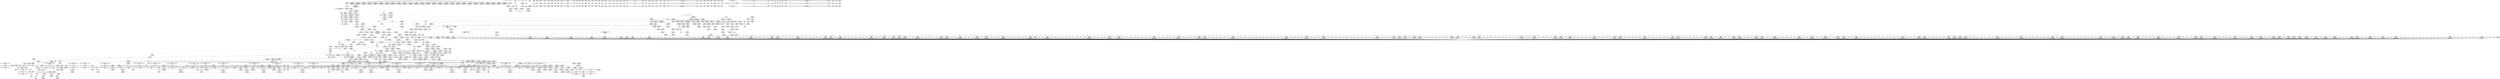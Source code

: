 digraph {
	CE0x4c12b90 [shape=record,shape=Mrecord,label="{CE0x4c12b90|common_perm:tmp5|security/apparmor/lsm.c,169|*SummSource*}"]
	CE0x4bfb420 [shape=record,shape=Mrecord,label="{CE0x4bfb420|80:_i64,_:_CRE_280,288_|*MultipleSource*|*LoadInst*|security/apparmor/include/apparmor.h,117|security/apparmor/include/apparmor.h,117}"]
	"CONST[source:0(mediator),value:0(static)][purpose:{operation}][SrcIdx:3]"
	CE0x4bea6d0 [shape=record,shape=Mrecord,label="{CE0x4bea6d0|mediated_filesystem:tmp}"]
	CE0x4c15ab0 [shape=record,shape=Mrecord,label="{CE0x4c15ab0|mediated_filesystem:inode|Function::mediated_filesystem&Arg::inode::|*SummSource*}"]
	CE0x4c49360 [shape=record,shape=Mrecord,label="{CE0x4c49360|aa_path_perm:entry|*SummSource*}"]
	CE0x4c01470 [shape=record,shape=Mrecord,label="{CE0x4c01470|i64_3|*Constant*}"]
	CE0x4c39b50 [shape=record,shape=Mrecord,label="{CE0x4c39b50|80:_i64,_:_CRE_1619,1620_}"]
	CE0x4c1b4f0 [shape=record,shape=Mrecord,label="{CE0x4c1b4f0|80:_i64,_:_CRE_0,8_|*MultipleSource*|*LoadInst*|security/apparmor/include/apparmor.h,117|security/apparmor/include/apparmor.h,117}"]
	CE0x4c3a530 [shape=record,shape=Mrecord,label="{CE0x4c3a530|80:_i64,_:_CRE_1629,1630_}"]
	CE0x4be5740 [shape=record,shape=Mrecord,label="{CE0x4be5740|80:_i64,_:_CRE_56,64_|*MultipleSource*|*LoadInst*|security/apparmor/include/apparmor.h,117|security/apparmor/include/apparmor.h,117}"]
	CE0x4c3bb80 [shape=record,shape=Mrecord,label="{CE0x4c3bb80|80:_i64,_:_CRE_1650,1651_}"]
	CE0x4c333d0 [shape=record,shape=Mrecord,label="{CE0x4c333d0|80:_i64,_:_CRE_1296,1300_|*MultipleSource*|*LoadInst*|security/apparmor/include/apparmor.h,117|security/apparmor/include/apparmor.h,117}"]
	CE0x4c32c60 [shape=record,shape=Mrecord,label="{CE0x4c32c60|80:_i64,_:_CRE_1275,1276_}"]
	CE0x4c3b1f0 [shape=record,shape=Mrecord,label="{CE0x4c3b1f0|80:_i64,_:_CRE_1641,1642_}"]
	CE0x4c62d80 [shape=record,shape=Mrecord,label="{CE0x4c62d80|0:_i8,_:_GCMR___aa_current_profile.__warned_internal_global_i8_0,_section_.data.unlikely_,_align_1:_elem_0:default:}"]
	CE0x4c068f0 [shape=record,shape=Mrecord,label="{CE0x4c068f0|_ret_%struct.aa_profile*_%tmp34,_!dbg_!15510|security/apparmor/include/context.h,101|*SummSink*}"]
	CE0x4c0eb30 [shape=record,shape=Mrecord,label="{CE0x4c0eb30|80:_i64,_:_CRE_416,417_}"]
	CE0x4c7dab0 [shape=record,shape=Mrecord,label="{CE0x4c7dab0|i32_78|*Constant*}"]
	CE0x4c47230 [shape=record,shape=Mrecord,label="{CE0x4c47230|common_perm:tmp5|security/apparmor/lsm.c,169|*SummSink*}"]
	CE0x4c42ce0 [shape=record,shape=Mrecord,label="{CE0x4c42ce0|80:_i64,_:_CRE_2268,2304_|*MultipleSource*|*LoadInst*|security/apparmor/include/apparmor.h,117|security/apparmor/include/apparmor.h,117}"]
	CE0x4cad990 [shape=record,shape=Mrecord,label="{CE0x4cad990|aa_cred_profile:conv|security/apparmor/include/context.h,100|*SummSink*}"]
	CE0x4c47360 [shape=record,shape=Mrecord,label="{CE0x4c47360|common_perm:tmp6|security/apparmor/lsm.c,169}"]
	CE0x4c42710 [shape=record,shape=Mrecord,label="{CE0x4c42710|80:_i64,_:_CRE_2248,2256_|*MultipleSource*|*LoadInst*|security/apparmor/include/apparmor.h,117|security/apparmor/include/apparmor.h,117}"]
	CE0x4c09350 [shape=record,shape=Mrecord,label="{CE0x4c09350|common_perm:if.then}"]
	CE0x4c24220 [shape=record,shape=Mrecord,label="{CE0x4c24220|__aa_current_profile:tmp17|security/apparmor/include/context.h,138|*SummSink*}"]
	CE0x4c103a0 [shape=record,shape=Mrecord,label="{CE0x4c103a0|80:_i64,_:_CRE_439,440_}"]
	CE0x4cad430 [shape=record,shape=Mrecord,label="{CE0x4cad430|aa_cred_profile:lnot.ext|security/apparmor/include/context.h,100|*SummSink*}"]
	CE0x4c59240 [shape=record,shape=Mrecord,label="{CE0x4c59240|i64*_getelementptr_inbounds_(_11_x_i64_,_11_x_i64_*___llvm_gcov_ctr58,_i64_0,_i64_1)|*Constant*|*SummSource*}"]
	CE0x4c311d0 [shape=record,shape=Mrecord,label="{CE0x4c311d0|80:_i64,_:_CRE_1250,1251_}"]
	CE0x4c27280 [shape=record,shape=Mrecord,label="{CE0x4c27280|80:_i64,_:_CRE_512,528_|*MultipleSource*|*LoadInst*|security/apparmor/include/apparmor.h,117|security/apparmor/include/apparmor.h,117}"]
	CE0x4c28d80 [shape=record,shape=Mrecord,label="{CE0x4c28d80|80:_i64,_:_CRE_575,576_}"]
	CE0x4c0e4d0 [shape=record,shape=Mrecord,label="{CE0x4c0e4d0|80:_i64,_:_CRE_410,411_}"]
	CE0x4c44c90 [shape=record,shape=Mrecord,label="{CE0x4c44c90|GLOBAL:__aa_current_profile|*Constant*|*SummSource*}"]
	CE0x4c159e0 [shape=record,shape=Mrecord,label="{CE0x4c159e0|mediated_filesystem:inode|Function::mediated_filesystem&Arg::inode::}"]
	CE0x4c39030 [shape=record,shape=Mrecord,label="{CE0x4c39030|80:_i64,_:_CRE_1596,1600_|*MultipleSource*|*LoadInst*|security/apparmor/include/apparmor.h,117|security/apparmor/include/apparmor.h,117}"]
	CE0x4c3d2e0 [shape=record,shape=Mrecord,label="{CE0x4c3d2e0|80:_i64,_:_CRE_1672,1673_}"]
	CE0x4c0f7f0 [shape=record,shape=Mrecord,label="{CE0x4c0f7f0|80:_i64,_:_CRE_428,429_}"]
	CE0x4bebd30 [shape=record,shape=Mrecord,label="{CE0x4bebd30|apparmor_path_truncate:tmp2|*LoadInst*|security/apparmor/lsm.c,284}"]
	CE0x4bc6410 [shape=record,shape=Mrecord,label="{CE0x4bc6410|apparmor_path_truncate:return}"]
	CE0x4c2e1e0 [shape=record,shape=Mrecord,label="{CE0x4c2e1e0|80:_i64,_:_CRE_896,1208_|*MultipleSource*|*LoadInst*|security/apparmor/include/apparmor.h,117|security/apparmor/include/apparmor.h,117}"]
	CE0x4c99c30 [shape=record,shape=Mrecord,label="{CE0x4c99c30|aa_cred_profile:tmp6|security/apparmor/include/context.h,100|*SummSource*}"]
	CE0x4c282e0 [shape=record,shape=Mrecord,label="{CE0x4c282e0|80:_i64,_:_CRE_565,566_}"]
	CE0x4c7f480 [shape=record,shape=Mrecord,label="{CE0x4c7f480|GLOBAL:aa_cred_profile|*Constant*|*SummSink*}"]
	CE0x4c2feb0 [shape=record,shape=Mrecord,label="{CE0x4c2feb0|80:_i64,_:_CRE_1232,1233_}"]
	CE0x4c3c2f0 [shape=record,shape=Mrecord,label="{CE0x4c3c2f0|80:_i64,_:_CRE_1657,1658_}"]
	CE0x4c64c30 [shape=record,shape=Mrecord,label="{CE0x4c64c30|i64_3|*Constant*}"]
	CE0x4c16b20 [shape=record,shape=Mrecord,label="{CE0x4c16b20|GLOBAL:common_perm|*Constant*|*SummSink*}"]
	CE0x4c66c40 [shape=record,shape=Mrecord,label="{CE0x4c66c40|__aa_current_profile:tmp6|security/apparmor/include/context.h,138}"]
	CE0x4c88250 [shape=record,shape=Mrecord,label="{CE0x4c88250|i64_5|*Constant*}"]
	CE0x4c0df80 [shape=record,shape=Mrecord,label="{CE0x4c0df80|80:_i64,_:_CRE_405,406_}"]
	CE0x4bc93c0 [shape=record,shape=Mrecord,label="{CE0x4bc93c0|i32_4|*Constant*|*SummSink*}"]
	CE0x4c29e80 [shape=record,shape=Mrecord,label="{CE0x4c29e80|80:_i64,_:_CRE_591,592_}"]
	CE0x4bd84e0 [shape=record,shape=Mrecord,label="{CE0x4bd84e0|apparmor_path_truncate:tmp15|security/apparmor/lsm.c,288|*SummSource*}"]
	CE0x4c4f850 [shape=record,shape=Mrecord,label="{CE0x4c4f850|aa_path_perm:cond|Function::aa_path_perm&Arg::cond::|*SummSink*}"]
	CE0x4bbf780 [shape=record,shape=Mrecord,label="{CE0x4bbf780|apparmor_path_truncate:bb|*SummSource*}"]
	CE0x4c037d0 [shape=record,shape=Mrecord,label="{CE0x4c037d0|apparmor_path_truncate:tmp19|security/apparmor/lsm.c,288|*SummSink*}"]
	CE0x4c4b9f0 [shape=record,shape=Mrecord,label="{CE0x4c4b9f0|i64*_getelementptr_inbounds_(_16_x_i64_,_16_x_i64_*___llvm_gcov_ctr46,_i64_0,_i64_10)|*Constant*|*SummSource*}"]
	CE0x4c56be0 [shape=record,shape=Mrecord,label="{CE0x4c56be0|common_perm:call|security/apparmor/lsm.c,168|*SummSource*}"]
	CE0x4c57ae0 [shape=record,shape=Mrecord,label="{CE0x4c57ae0|_ret_%struct.aa_profile*_%call4,_!dbg_!15494|security/apparmor/include/context.h,138|*SummSink*}"]
	CE0x4be0740 [shape=record,shape=Mrecord,label="{CE0x4be0740|apparmor_path_truncate:tmp13|security/apparmor/lsm.c,288|*SummSource*}"]
	CE0x4c88330 [shape=record,shape=Mrecord,label="{CE0x4c88330|aa_cred_profile:tmp14|security/apparmor/include/context.h,100|*SummSource*}"]
	CE0x4ca5900 [shape=record,shape=Mrecord,label="{CE0x4ca5900|aa_cred_profile:tmp16|security/apparmor/include/context.h,100|*SummSink*}"]
	CE0x4c4d070 [shape=record,shape=Mrecord,label="{CE0x4c4d070|i64*_getelementptr_inbounds_(_16_x_i64_,_16_x_i64_*___llvm_gcov_ctr46,_i64_0,_i64_12)|*Constant*|*SummSink*}"]
	CE0x4bffda0 [shape=record,shape=Mrecord,label="{CE0x4bffda0|80:_i64,_:_CRE_448,449_}"]
	CE0x4c62df0 [shape=record,shape=Mrecord,label="{CE0x4c62df0|__aa_current_profile:tmp8|security/apparmor/include/context.h,138|*SummSource*}"]
	CE0x4c32820 [shape=record,shape=Mrecord,label="{CE0x4c32820|80:_i64,_:_CRE_1271,1272_}"]
	CE0x4c371f0 [shape=record,shape=Mrecord,label="{CE0x4c371f0|80:_i64,_:_CRE_1359,1360_}"]
	CE0x4c2c7f0 [shape=record,shape=Mrecord,label="{CE0x4c2c7f0|80:_i64,_:_CRE_630,631_}"]
	CE0x4c61330 [shape=record,shape=Mrecord,label="{CE0x4c61330|i64_5|*Constant*}"]
	CE0x48b7ae0 [shape=record,shape=Mrecord,label="{CE0x48b7ae0|0:_%struct.vfsmount*,_8:_%struct.dentry*,_:_CRE_0,8_|*MultipleSource*|Function::apparmor_path_truncate&Arg::path::|security/apparmor/lsm.c,284}"]
	CE0x4ca9580 [shape=record,shape=Mrecord,label="{CE0x4ca9580|aa_cred_profile:tmp21|security/apparmor/include/context.h,100|*SummSink*}"]
	CE0x4c34880 [shape=record,shape=Mrecord,label="{CE0x4c34880|80:_i64,_:_CRE_1320,1321_}"]
	CE0x4c60720 [shape=record,shape=Mrecord,label="{CE0x4c60720|i64*_getelementptr_inbounds_(_11_x_i64_,_11_x_i64_*___llvm_gcov_ctr58,_i64_0,_i64_6)|*Constant*|*SummSource*}"]
	CE0x4bcbd60 [shape=record,shape=Mrecord,label="{CE0x4bcbd60|apparmor_path_truncate:uid|security/apparmor/lsm.c,284|*SummSink*}"]
	CE0x4c28180 [shape=record,shape=Mrecord,label="{CE0x4c28180|80:_i64,_:_CRE_563,564_}"]
	CE0x4c002c0 [shape=record,shape=Mrecord,label="{CE0x4c002c0|80:_i64,_:_CRE_453,454_}"]
	CE0x4c34770 [shape=record,shape=Mrecord,label="{CE0x4c34770|80:_i64,_:_CRE_1319,1320_}"]
	CE0x4c44af0 [shape=record,shape=Mrecord,label="{CE0x4c44af0|GLOBAL:__aa_current_profile|*Constant*}"]
	CE0x4c11940 [shape=record,shape=Mrecord,label="{CE0x4c11940|aa_cred_profile:profile|security/apparmor/include/context.h,100}"]
	CE0x4c8ce10 [shape=record,shape=Mrecord,label="{CE0x4c8ce10|aa_cred_profile:do.end10|*SummSource*}"]
	CE0x4c40b30 [shape=record,shape=Mrecord,label="{CE0x4c40b30|80:_i64,_:_CRE_1864,1872_|*MultipleSource*|*LoadInst*|security/apparmor/include/apparmor.h,117|security/apparmor/include/apparmor.h,117}"]
	CE0x4bbb6e0 [shape=record,shape=Mrecord,label="{CE0x4bbb6e0|apparmor_path_truncate:tmp13|security/apparmor/lsm.c,288}"]
	CE0x4c16080 [shape=record,shape=Mrecord,label="{CE0x4c16080|apparmor_path_truncate:tmp23|security/apparmor/lsm.c,291|*SummSink*}"]
	CE0x4c1f700 [shape=record,shape=Mrecord,label="{CE0x4c1f700|i8*_getelementptr_inbounds_(_45_x_i8_,_45_x_i8_*_.str14,_i32_0,_i32_0)|*Constant*|*SummSink*}"]
	CE0x4c46580 [shape=record,shape=Mrecord,label="{CE0x4c46580|44:_i32,_48:_i16,_128:_i8*,_:_SCMRE_0,4_|*MultipleSource*|Function::aa_cred_profile&Arg::cred::|security/apparmor/include/context.h,138|security/apparmor/include/context.h,99}"]
	CE0x4c99530 [shape=record,shape=Mrecord,label="{CE0x4c99530|aa_cred_profile:lor.rhs|*SummSource*}"]
	CE0x4c2b4d0 [shape=record,shape=Mrecord,label="{CE0x4c2b4d0|80:_i64,_:_CRE_612,613_}"]
	CE0x4c584b0 [shape=record,shape=Mrecord,label="{CE0x4c584b0|common_perm:tmp}"]
	CE0x4c7e910 [shape=record,shape=Mrecord,label="{CE0x4c7e910|__aa_current_profile:tmp21|security/apparmor/include/context.h,138|*SummSink*}"]
	CE0x4c35430 [shape=record,shape=Mrecord,label="{CE0x4c35430|80:_i64,_:_CRE_1331,1332_}"]
	CE0x4c0bdf0 [shape=record,shape=Mrecord,label="{CE0x4c0bdf0|i64_2|*Constant*|*SummSource*}"]
	CE0x4c3d940 [shape=record,shape=Mrecord,label="{CE0x4c3d940|80:_i64,_:_CRE_1678,1679_}"]
	CE0x4c48a30 [shape=record,shape=Mrecord,label="{CE0x4c48a30|common_perm:call1|security/apparmor/lsm.c,170|*SummSource*}"]
	CE0x4be2830 [shape=record,shape=Mrecord,label="{CE0x4be2830|common_perm:tmp1|*SummSink*}"]
	CE0x4c37630 [shape=record,shape=Mrecord,label="{CE0x4c37630|80:_i64,_:_CRE_1363,1364_}"]
	CE0x4c32710 [shape=record,shape=Mrecord,label="{CE0x4c32710|80:_i64,_:_CRE_1270,1271_}"]
	CE0x4c6bb00 [shape=record,shape=Mrecord,label="{CE0x4c6bb00|aa_cred_profile:tmp4|*LoadInst*|security/apparmor/include/context.h,99|*SummSink*}"]
	CE0x4c14240 [shape=record,shape=Mrecord,label="{CE0x4c14240|i64*_getelementptr_inbounds_(_8_x_i64_,_8_x_i64_*___llvm_gcov_ctr63,_i64_0,_i64_6)|*Constant*|*SummSource*}"]
	CE0x4c65c70 [shape=record,shape=Mrecord,label="{CE0x4c65c70|aa_cred_profile:tmp6|security/apparmor/include/context.h,100|*SummSink*}"]
	CE0x4c0d5a0 [shape=record,shape=Mrecord,label="{CE0x4c0d5a0|80:_i64,_:_CRE_395,396_}"]
	CE0x4c14e80 [shape=record,shape=Mrecord,label="{CE0x4c14e80|apparmor_path_truncate:call|security/apparmor/lsm.c,288|*SummSink*}"]
	CE0x4c61490 [shape=record,shape=Mrecord,label="{CE0x4c61490|i64_5|*Constant*|*SummSource*}"]
	"CONST[source:0(mediator),value:0(static)][purpose:{operation}]"
	CE0x4ca4de0 [shape=record,shape=Mrecord,label="{CE0x4ca4de0|aa_cred_profile:tmp14|security/apparmor/include/context.h,100|*SummSink*}"]
	CE0x4c997f0 [shape=record,shape=Mrecord,label="{CE0x4c997f0|aa_cred_profile:tmp5|security/apparmor/include/context.h,99|*SummSink*}"]
	CE0x4c58290 [shape=record,shape=Mrecord,label="{CE0x4c58290|__aa_current_profile:call|security/apparmor/include/context.h,138}"]
	CE0x4c2eb90 [shape=record,shape=Mrecord,label="{CE0x4c2eb90|80:_i64,_:_CRE_1214,1215_}"]
	CE0x4c06da0 [shape=record,shape=Mrecord,label="{CE0x4c06da0|get_current:bb|*SummSink*}"]
	CE0x4c88d70 [shape=record,shape=Mrecord,label="{CE0x4c88d70|aa_cred_profile:tmp27|security/apparmor/include/context.h,100|*SummSource*}"]
	CE0x4be55a0 [shape=record,shape=Mrecord,label="{CE0x4be55a0|80:_i64,_:_CRE_48,56_|*MultipleSource*|*LoadInst*|security/apparmor/include/apparmor.h,117|security/apparmor/include/apparmor.h,117}"]
	CE0x4bfe9e0 [shape=record,shape=Mrecord,label="{CE0x4bfe9e0|apparmor_path_truncate:dentry1|security/apparmor/lsm.c,285|*SummSink*}"]
	CE0x4c44210 [shape=record,shape=Mrecord,label="{CE0x4c44210|common_perm:if.end|*SummSource*}"]
	CE0x4ca35a0 [shape=record,shape=Mrecord,label="{CE0x4ca35a0|aa_cred_profile:if.end|*SummSource*}"]
	CE0x4c44860 [shape=record,shape=Mrecord,label="{CE0x4c44860|44:_i32,_48:_i16,_128:_i8*,_:_SCMRE_120,128_|*MultipleSource*|Function::aa_cred_profile&Arg::cred::|security/apparmor/include/context.h,138|security/apparmor/include/context.h,99}"]
	CE0x4c370e0 [shape=record,shape=Mrecord,label="{CE0x4c370e0|80:_i64,_:_CRE_1358,1359_}"]
	CE0x4c48ce0 [shape=record,shape=Mrecord,label="{CE0x4c48ce0|GLOBAL:aa_path_perm|*Constant*}"]
	CE0x4c18820 [shape=record,shape=Mrecord,label="{CE0x4c18820|_ret_i32_%error.0,_!dbg_!15483|security/apparmor/lsm.c,172}"]
	CE0x4c3c510 [shape=record,shape=Mrecord,label="{CE0x4c3c510|80:_i64,_:_CRE_1659,1660_}"]
	CE0x4c29f90 [shape=record,shape=Mrecord,label="{CE0x4c29f90|80:_i64,_:_CRE_592,593_}"]
	CE0x4bc96c0 [shape=record,shape=Mrecord,label="{CE0x4bc96c0|apparmor_path_truncate:mode|security/apparmor/lsm.c,284|*SummSink*}"]
	CE0x4c0c1e0 [shape=record,shape=Mrecord,label="{CE0x4c0c1e0|i64_2|*Constant*|*SummSink*}"]
	CE0x4be9140 [shape=record,shape=Mrecord,label="{CE0x4be9140|_call_void_mcount()_#2|*SummSink*}"]
	CE0x4c5f620 [shape=record,shape=Mrecord,label="{CE0x4c5f620|aa_cred_profile:if.then|*SummSource*}"]
	CE0x4c09880 [shape=record,shape=Mrecord,label="{CE0x4c09880|apparmor_path_truncate:tmp16|security/apparmor/lsm.c,288|*SummSource*}"]
	CE0x4c38840 [shape=record,shape=Mrecord,label="{CE0x4c38840|80:_i64,_:_CRE_1536,1568_|*MultipleSource*|*LoadInst*|security/apparmor/include/apparmor.h,117|security/apparmor/include/apparmor.h,117}"]
	CE0x4bec0c0 [shape=record,shape=Mrecord,label="{CE0x4bec0c0|__aa_current_profile:entry}"]
	CE0x4c67dd0 [shape=record,shape=Mrecord,label="{CE0x4c67dd0|__aa_current_profile:tmp6|security/apparmor/include/context.h,138|*SummSource*}"]
	CE0x4c8bae0 [shape=record,shape=Mrecord,label="{CE0x4c8bae0|aa_cred_profile:tmp28|security/apparmor/include/context.h,100}"]
	CE0x4ca8770 [shape=record,shape=Mrecord,label="{CE0x4ca8770|i64*_getelementptr_inbounds_(_16_x_i64_,_16_x_i64_*___llvm_gcov_ctr46,_i64_0,_i64_8)|*Constant*|*SummSource*}"]
	CE0x4c497e0 [shape=record,shape=Mrecord,label="{CE0x4c497e0|aa_path_perm:op|Function::aa_path_perm&Arg::op::|*SummSource*}"]
	CE0x4c3fda0 [shape=record,shape=Mrecord,label="{CE0x4c3fda0|80:_i64,_:_CRE_1808,1816_|*MultipleSource*|*LoadInst*|security/apparmor/include/apparmor.h,117|security/apparmor/include/apparmor.h,117}"]
	CE0x4c26130 [shape=record,shape=Mrecord,label="{CE0x4c26130|__aa_current_profile:call|security/apparmor/include/context.h,138|*SummSource*}"]
	CE0x4ca73a0 [shape=record,shape=Mrecord,label="{CE0x4ca73a0|aa_cred_profile:do.end8}"]
	CE0x4c629c0 [shape=record,shape=Mrecord,label="{CE0x4c629c0|get_current:tmp}"]
	CE0x4bec8a0 [shape=record,shape=Mrecord,label="{CE0x4bec8a0|GLOBAL:__aa_current_profile.__warned|Global_var:__aa_current_profile.__warned|*SummSource*}"]
	CE0x4c41100 [shape=record,shape=Mrecord,label="{CE0x4c41100|80:_i64,_:_CRE_1874,1875_}"]
	CE0x4ca3cd0 [shape=record,shape=Mrecord,label="{CE0x4ca3cd0|%struct.aa_profile*_null|*Constant*|*SummSink*}"]
	CE0x4c52260 [shape=record,shape=Mrecord,label="{CE0x4c52260|common_perm:tmp9|security/apparmor/lsm.c,172}"]
	CE0x4c323e0 [shape=record,shape=Mrecord,label="{CE0x4c323e0|80:_i64,_:_CRE_1267,1268_}"]
	CE0x4bbb570 [shape=record,shape=Mrecord,label="{CE0x4bbb570|apparmor_path_truncate:tmp12|security/apparmor/lsm.c,288|*SummSink*}"]
	CE0x4ca8400 [shape=record,shape=Mrecord,label="{CE0x4ca8400|i64*_getelementptr_inbounds_(_16_x_i64_,_16_x_i64_*___llvm_gcov_ctr46,_i64_0,_i64_8)|*Constant*}"]
	CE0x4c89050 [shape=record,shape=Mrecord,label="{CE0x4c89050|i64*_getelementptr_inbounds_(_16_x_i64_,_16_x_i64_*___llvm_gcov_ctr46,_i64_0,_i64_13)|*Constant*}"]
	CE0x4c44430 [shape=record,shape=Mrecord,label="{CE0x4c44430|common_perm:bb|*SummSink*}"]
	CE0x4c2f740 [shape=record,shape=Mrecord,label="{CE0x4c2f740|80:_i64,_:_CRE_1225,1226_}"]
	CE0x4c2e9d0 [shape=record,shape=Mrecord,label="{CE0x4c2e9d0|80:_i64,_:_CRE_1212,1213_}"]
	CE0x4c128a0 [shape=record,shape=Mrecord,label="{CE0x4c128a0|common_perm:tmp4|security/apparmor/lsm.c,169|*SummSource*}"]
	CE0x4c48bb0 [shape=record,shape=Mrecord,label="{CE0x4c48bb0|common_perm:call1|security/apparmor/lsm.c,170|*SummSink*}"]
	CE0x4c59650 [shape=record,shape=Mrecord,label="{CE0x4c59650|common_perm:cmp|security/apparmor/lsm.c,169}"]
	CE0x4ca3480 [shape=record,shape=Mrecord,label="{CE0x4ca3480|aa_cred_profile:if.end}"]
	CE0x4bc59a0 [shape=record,shape=Mrecord,label="{CE0x4bc59a0|apparmor_path_truncate:if.end}"]
	CE0x4bfdeb0 [shape=record,shape=Mrecord,label="{CE0x4bfdeb0|apparmor_path_truncate:tmp3|security/apparmor/lsm.c,284|*SummSink*}"]
	CE0x4c15dc0 [shape=record,shape=Mrecord,label="{CE0x4c15dc0|apparmor_path_truncate:tmp23|security/apparmor/lsm.c,291}"]
	CE0x4bca200 [shape=record,shape=Mrecord,label="{CE0x4bca200|apparmor_path_truncate:tmp3|security/apparmor/lsm.c,284}"]
	CE0x4c3a0f0 [shape=record,shape=Mrecord,label="{CE0x4c3a0f0|80:_i64,_:_CRE_1625,1626_}"]
	CE0x4c3d720 [shape=record,shape=Mrecord,label="{CE0x4c3d720|80:_i64,_:_CRE_1676,1677_}"]
	CE0x4c18580 [shape=record,shape=Mrecord,label="{CE0x4c18580|common_perm:cond|Function::common_perm&Arg::cond::|*SummSource*}"]
	CE0x4c30400 [shape=record,shape=Mrecord,label="{CE0x4c30400|80:_i64,_:_CRE_1237,1238_}"]
	CE0x4c89700 [shape=record,shape=Mrecord,label="{CE0x4c89700|i64*_getelementptr_inbounds_(_16_x_i64_,_16_x_i64_*___llvm_gcov_ctr46,_i64_0,_i64_13)|*Constant*|*SummSink*}"]
	CE0x4c63680 [shape=record,shape=Mrecord,label="{CE0x4c63680|get_current:tmp3|*SummSource*}"]
	CE0x4c67540 [shape=record,shape=Mrecord,label="{CE0x4c67540|__aa_current_profile:do.body|*SummSource*}"]
	CE0x4c23640 [shape=record,shape=Mrecord,label="{CE0x4c23640|__aa_current_profile:call3|security/apparmor/include/context.h,138|*SummSource*}"]
	CE0x4c35210 [shape=record,shape=Mrecord,label="{CE0x4c35210|80:_i64,_:_CRE_1329,1330_}"]
	CE0x4c37fc0 [shape=record,shape=Mrecord,label="{CE0x4c37fc0|80:_i64,_:_CRE_1372,1373_}"]
	CE0x4c39fe0 [shape=record,shape=Mrecord,label="{CE0x4c39fe0|80:_i64,_:_CRE_1624,1625_}"]
	CE0x4c30a60 [shape=record,shape=Mrecord,label="{CE0x4c30a60|80:_i64,_:_CRE_1243,1244_}"]
	CE0x4c107e0 [shape=record,shape=Mrecord,label="{CE0x4c107e0|80:_i64,_:_CRE_443,444_}"]
	CE0x4c39dc0 [shape=record,shape=Mrecord,label="{CE0x4c39dc0|80:_i64,_:_CRE_1622,1623_}"]
	CE0x4c455d0 [shape=record,shape=Mrecord,label="{CE0x4c455d0|common_perm:mode|security/apparmor/lsm.c,169}"]
	CE0x4c237a0 [shape=record,shape=Mrecord,label="{CE0x4c237a0|__aa_current_profile:call3|security/apparmor/include/context.h,138|*SummSink*}"]
	CE0x4c283f0 [shape=record,shape=Mrecord,label="{CE0x4c283f0|80:_i64,_:_CRE_566,567_}"]
	CE0x4c35320 [shape=record,shape=Mrecord,label="{CE0x4c35320|80:_i64,_:_CRE_1330,1331_}"]
	CE0x4c49d50 [shape=record,shape=Mrecord,label="{CE0x4c49d50|aa_path_perm:profile|Function::aa_path_perm&Arg::profile::|*SummSink*}"]
	CE0x4c18b60 [shape=record,shape=Mrecord,label="{CE0x4c18b60|_ret_i32_%error.0,_!dbg_!15483|security/apparmor/lsm.c,172|*SummSink*}"]
	CE0x4c36750 [shape=record,shape=Mrecord,label="{CE0x4c36750|80:_i64,_:_CRE_1349,1350_}"]
	CE0x4c00810 [shape=record,shape=Mrecord,label="{CE0x4c00810|80:_i64,_:_CRE_458,459_}"]
	CE0x4c3ca60 [shape=record,shape=Mrecord,label="{CE0x4c3ca60|80:_i64,_:_CRE_1664,1665_}"]
	CE0x4c41270 [shape=record,shape=Mrecord,label="{CE0x4c41270|80:_i64,_:_CRE_1875,1876_}"]
	CE0x4c0b8d0 [shape=record,shape=Mrecord,label="{CE0x4c0b8d0|%struct.vfsmount*_null|*Constant*|*SummSource*}"]
	CE0x4c38a60 [shape=record,shape=Mrecord,label="{CE0x4c38a60|80:_i64,_:_CRE_1568,1584_|*MultipleSource*|*LoadInst*|security/apparmor/include/apparmor.h,117|security/apparmor/include/apparmor.h,117}"]
	CE0x4bcff70 [shape=record,shape=Mrecord,label="{CE0x4bcff70|apparmor_path_truncate:d_inode|security/apparmor/lsm.c,284|*SummSink*}"]
	CE0x4c09920 [shape=record,shape=Mrecord,label="{CE0x4c09920|apparmor_path_truncate:tmp16|security/apparmor/lsm.c,288|*SummSink*}"]
	CE0x4c3ab90 [shape=record,shape=Mrecord,label="{CE0x4c3ab90|80:_i64,_:_CRE_1635,1636_}"]
	CE0x4c632f0 [shape=record,shape=Mrecord,label="{CE0x4c632f0|__aa_current_profile:if.end|*SummSource*}"]
	CE0x4c2c080 [shape=record,shape=Mrecord,label="{CE0x4c2c080|80:_i64,_:_CRE_623,624_}"]
	CE0x4c49990 [shape=record,shape=Mrecord,label="{CE0x4c49990|aa_path_perm:profile|Function::aa_path_perm&Arg::profile::}"]
	CE0x4c13750 [shape=record,shape=Mrecord,label="{CE0x4c13750|apparmor_path_truncate:tmp20|security/apparmor/lsm.c,289}"]
	CE0x4c98d90 [shape=record,shape=Mrecord,label="{CE0x4c98d90|aa_cred_profile:do.body|*SummSource*}"]
	CE0x4c31610 [shape=record,shape=Mrecord,label="{CE0x4c31610|80:_i64,_:_CRE_1254,1255_}"]
	CE0x4bbc080 [shape=record,shape=Mrecord,label="{CE0x4bbc080|apparmor_path_truncate:tmp1|*SummSink*}"]
	CE0x4c38c50 [shape=record,shape=Mrecord,label="{CE0x4c38c50|80:_i64,_:_CRE_1584,1592_|*MultipleSource*|*LoadInst*|security/apparmor/include/apparmor.h,117|security/apparmor/include/apparmor.h,117}"]
	CE0x4bea170 [shape=record,shape=Mrecord,label="{CE0x4bea170|_ret_%struct.aa_profile*_%call4,_!dbg_!15494|security/apparmor/include/context.h,138}"]
	CE0x4c0be60 [shape=record,shape=Mrecord,label="{CE0x4c0be60|apparmor_path_truncate:tobool|security/apparmor/lsm.c,288|*SummSink*}"]
	CE0x4c6be00 [shape=record,shape=Mrecord,label="{CE0x4c6be00|44:_i32,_48:_i16,_128:_i8*,_:_SCMRE_28,32_|*MultipleSource*|Function::aa_cred_profile&Arg::cred::|security/apparmor/include/context.h,138|security/apparmor/include/context.h,99}"]
	CE0x4c2eca0 [shape=record,shape=Mrecord,label="{CE0x4c2eca0|80:_i64,_:_CRE_1215,1216_}"]
	CE0x4c2f300 [shape=record,shape=Mrecord,label="{CE0x4c2f300|80:_i64,_:_CRE_1221,1222_}"]
	CE0x4bbb980 [shape=record,shape=Mrecord,label="{CE0x4bbb980|i64*_getelementptr_inbounds_(_2_x_i64_,_2_x_i64_*___llvm_gcov_ctr55,_i64_0,_i64_0)|*Constant*|*SummSource*}"]
	CE0x4c0f2a0 [shape=record,shape=Mrecord,label="{CE0x4c0f2a0|80:_i64,_:_CRE_423,424_}"]
	CE0x4c6b4b0 [shape=record,shape=Mrecord,label="{CE0x4c6b4b0|__aa_current_profile:tmp9|security/apparmor/include/context.h,138}"]
	CE0x4c6ccf0 [shape=record,shape=Mrecord,label="{CE0x4c6ccf0|aa_cred_profile:tobool|security/apparmor/include/context.h,100}"]
	CE0x4c2c5d0 [shape=record,shape=Mrecord,label="{CE0x4c2c5d0|80:_i64,_:_CRE_628,629_}"]
	CE0x4c15630 [shape=record,shape=Mrecord,label="{CE0x4c15630|mediated_filesystem:entry|*SummSource*}"]
	CE0x4bbbb60 [shape=record,shape=Mrecord,label="{CE0x4bbbb60|i64*_getelementptr_inbounds_(_2_x_i64_,_2_x_i64_*___llvm_gcov_ctr55,_i64_0,_i64_0)|*Constant*|*SummSink*}"]
	CE0x4be3680 [shape=record,shape=Mrecord,label="{CE0x4be3680|__aa_current_profile:tmp5|security/apparmor/include/context.h,138}"]
	CE0x4bef370 [shape=record,shape=Mrecord,label="{CE0x4bef370|aa_cred_profile:tmp34|security/apparmor/include/context.h,101|*SummSource*}"]
	CE0x4c64ca0 [shape=record,shape=Mrecord,label="{CE0x4c64ca0|i64_2|*Constant*}"]
	CE0x4bcbe20 [shape=record,shape=Mrecord,label="{CE0x4bcbe20|0:_i16,_4:_i32,_8:_i16,_40:_%struct.super_block*,_72:_i32,_:_SCMRE_0,4_|*MultipleSource*|security/apparmor/lsm.c, 284|security/apparmor/lsm.c,284}"]
	CE0x4c3dc70 [shape=record,shape=Mrecord,label="{CE0x4c3dc70|80:_i64,_:_CRE_1681,1682_}"]
	CE0x4bfa2b0 [shape=record,shape=Mrecord,label="{CE0x4bfa2b0|80:_i64,_:_CRE_208,216_|*MultipleSource*|*LoadInst*|security/apparmor/include/apparmor.h,117|security/apparmor/include/apparmor.h,117}"]
	CE0x4c36970 [shape=record,shape=Mrecord,label="{CE0x4c36970|80:_i64,_:_CRE_1351,1352_}"]
	CE0x4c669b0 [shape=record,shape=Mrecord,label="{CE0x4c669b0|aa_cred_profile:do.body6|*SummSink*}"]
	CE0x4ca6380 [shape=record,shape=Mrecord,label="{CE0x4ca6380|i64*_getelementptr_inbounds_(_16_x_i64_,_16_x_i64_*___llvm_gcov_ctr46,_i64_0,_i64_7)|*Constant*|*SummSource*}"]
	CE0x4c3da50 [shape=record,shape=Mrecord,label="{CE0x4c3da50|80:_i64,_:_CRE_1679,1680_}"]
	CE0x4c1fb10 [shape=record,shape=Mrecord,label="{CE0x4c1fb10|i64*_getelementptr_inbounds_(_11_x_i64_,_11_x_i64_*___llvm_gcov_ctr58,_i64_0,_i64_9)|*Constant*}"]
	CE0x4c2af80 [shape=record,shape=Mrecord,label="{CE0x4c2af80|80:_i64,_:_CRE_607,608_}"]
	CE0x4c302f0 [shape=record,shape=Mrecord,label="{CE0x4c302f0|80:_i64,_:_CRE_1236,1237_}"]
	CE0x4c0c970 [shape=record,shape=Mrecord,label="{CE0x4c0c970|i64_0|*Constant*|*SummSource*}"]
	CE0x4c20270 [shape=record,shape=Mrecord,label="{CE0x4c20270|__aa_current_profile:tmp15|security/apparmor/include/context.h,138|*SummSink*}"]
	CE0x4c331b0 [shape=record,shape=Mrecord,label="{CE0x4c331b0|80:_i64,_:_CRE_1280,1288_|*MultipleSource*|*LoadInst*|security/apparmor/include/apparmor.h,117|security/apparmor/include/apparmor.h,117}"]
	CE0x4ca5cd0 [shape=record,shape=Mrecord,label="{CE0x4ca5cd0|aa_cred_profile:tmp17|security/apparmor/include/context.h,100|*SummSource*}"]
	CE0x4c22fe0 [shape=record,shape=Mrecord,label="{CE0x4c22fe0|__aa_current_profile:tmp20|security/apparmor/include/context.h,138|*SummSource*}"]
	CE0x4be0330 [shape=record,shape=Mrecord,label="{CE0x4be0330|mediated_filesystem:tmp1|*SummSink*}"]
	CE0x4c25f60 [shape=record,shape=Mrecord,label="{CE0x4c25f60|i64_4|*Constant*}"]
	CE0x4c7d170 [shape=record,shape=Mrecord,label="{CE0x4c7d170|get_current:entry}"]
	CE0x4c8c610 [shape=record,shape=Mrecord,label="{CE0x4c8c610|aa_cred_profile:tmp30|security/apparmor/include/context.h,100}"]
	CE0x4c60f50 [shape=record,shape=Mrecord,label="{CE0x4c60f50|%struct.task_struct*_(%struct.task_struct**)*_asm_movq_%gs:$_1:P_,$0_,_r,im,_dirflag_,_fpsr_,_flags_}"]
	CE0x4bcf6f0 [shape=record,shape=Mrecord,label="{CE0x4bcf6f0|i64*_getelementptr_inbounds_(_11_x_i64_,_11_x_i64_*___llvm_gcov_ctr58,_i64_0,_i64_1)|*Constant*}"]
	CE0x4c5f3c0 [shape=record,shape=Mrecord,label="{CE0x4c5f3c0|__aa_current_profile:tmp3}"]
	CE0x4c5fd90 [shape=record,shape=Mrecord,label="{CE0x4c5fd90|aa_cred_profile:tmp|*SummSink*}"]
	CE0x4c68290 [shape=record,shape=Mrecord,label="{CE0x4c68290|44:_i32,_48:_i16,_128:_i8*,_:_SCMRE_52,56_|*MultipleSource*|Function::aa_cred_profile&Arg::cred::|security/apparmor/include/context.h,138|security/apparmor/include/context.h,99}"]
	CE0x4c97730 [shape=record,shape=Mrecord,label="{CE0x4c97730|aa_cred_profile:tmp29|security/apparmor/include/context.h,100|*SummSink*}"]
	CE0x4c58ea0 [shape=record,shape=Mrecord,label="{CE0x4c58ea0|common_perm:call|security/apparmor/lsm.c,168}"]
	CE0x4c69350 [shape=record,shape=Mrecord,label="{CE0x4c69350|44:_i32,_48:_i16,_128:_i8*,_:_SCMRE_64,72_|*MultipleSource*|Function::aa_cred_profile&Arg::cred::|security/apparmor/include/context.h,138|security/apparmor/include/context.h,99}"]
	CE0x4c03440 [shape=record,shape=Mrecord,label="{CE0x4c03440|apparmor_path_truncate:tmp19|security/apparmor/lsm.c,288}"]
	CE0x4c2ba20 [shape=record,shape=Mrecord,label="{CE0x4c2ba20|80:_i64,_:_CRE_617,618_}"]
	CE0x4c25820 [shape=record,shape=Mrecord,label="{CE0x4c25820|aa_cred_profile:lor.rhs|*SummSink*}"]
	CE0x4c31fa0 [shape=record,shape=Mrecord,label="{CE0x4c31fa0|80:_i64,_:_CRE_1263,1264_}"]
	CE0x4c4f1e0 [shape=record,shape=Mrecord,label="{CE0x4c4f1e0|aa_path_perm:request|Function::aa_path_perm&Arg::request::|*SummSource*}"]
	CE0x4c4fba0 [shape=record,shape=Mrecord,label="{CE0x4c4fba0|_ret_i32_%call17,_!dbg_!15526|security/apparmor/file.c,307|*SummSource*}"]
	CE0x4c442f0 [shape=record,shape=Mrecord,label="{CE0x4c442f0|common_perm:bb}"]
	CE0x4bfc3a0 [shape=record,shape=Mrecord,label="{CE0x4bfc3a0|80:_i64,_:_CRE_344,352_|*MultipleSource*|*LoadInst*|security/apparmor/include/apparmor.h,117|security/apparmor/include/apparmor.h,117}"]
	CE0x4c476c0 [shape=record,shape=Mrecord,label="{CE0x4c476c0|common_perm:tmp6|security/apparmor/lsm.c,169|*SummSink*}"]
	CE0x4c99780 [shape=record,shape=Mrecord,label="{CE0x4c99780|aa_cred_profile:tmp5|security/apparmor/include/context.h,99|*SummSource*}"]
	CE0x4ca8ef0 [shape=record,shape=Mrecord,label="{CE0x4ca8ef0|aa_cred_profile:tmp20|security/apparmor/include/context.h,100|*SummSource*}"]
	CE0x4c36640 [shape=record,shape=Mrecord,label="{CE0x4c36640|80:_i64,_:_CRE_1348,1349_}"]
	CE0x4c17280 [shape=record,shape=Mrecord,label="{CE0x4c17280|i32_7|*Constant*|*SummSource*}"]
	CE0x4c415f0 [shape=record,shape=Mrecord,label="{CE0x4c415f0|80:_i64,_:_CRE_1879,1880_}"]
	CE0x4c59d00 [shape=record,shape=Mrecord,label="{CE0x4c59d00|aa_cred_profile:lor.end|*SummSink*}"]
	CE0x4c62400 [shape=record,shape=Mrecord,label="{CE0x4c62400|i64*_getelementptr_inbounds_(_11_x_i64_,_11_x_i64_*___llvm_gcov_ctr58,_i64_0,_i64_0)|*Constant*}"]
	CE0x4c2b090 [shape=record,shape=Mrecord,label="{CE0x4c2b090|80:_i64,_:_CRE_608,609_}"]
	CE0x4c16cd0 [shape=record,shape=Mrecord,label="{CE0x4c16cd0|common_perm:entry}"]
	CE0x4c17550 [shape=record,shape=Mrecord,label="{CE0x4c17550|common_perm:op|Function::common_perm&Arg::op::}"]
	CE0x4c40940 [shape=record,shape=Mrecord,label="{CE0x4c40940|80:_i64,_:_CRE_1856,1864_|*MultipleSource*|*LoadInst*|security/apparmor/include/apparmor.h,117|security/apparmor/include/apparmor.h,117}"]
	CE0x4c26ea0 [shape=record,shape=Mrecord,label="{CE0x4c26ea0|80:_i64,_:_CRE_496,504_|*MultipleSource*|*LoadInst*|security/apparmor/include/apparmor.h,117|security/apparmor/include/apparmor.h,117}"]
	CE0x4bc64d0 [shape=record,shape=Mrecord,label="{CE0x4bc64d0|apparmor_path_truncate:return|*SummSource*}"]
	CE0x4c38620 [shape=record,shape=Mrecord,label="{CE0x4c38620|80:_i64,_:_CRE_1392,1536_|*MultipleSource*|*LoadInst*|security/apparmor/include/apparmor.h,117|security/apparmor/include/apparmor.h,117}"]
	CE0x4c2a920 [shape=record,shape=Mrecord,label="{CE0x4c2a920|80:_i64,_:_CRE_601,602_}"]
	CE0x4c88a60 [shape=record,shape=Mrecord,label="{CE0x4c88a60|get_current:tmp1|*SummSource*}"]
	CE0x4beee20 [shape=record,shape=Mrecord,label="{CE0x4beee20|aa_cred_profile:profile11|security/apparmor/include/context.h,101|*SummSink*}"]
	CE0x4c67460 [shape=record,shape=Mrecord,label="{CE0x4c67460|__aa_current_profile:if.then|*SummSink*}"]
	CE0x4c3c0d0 [shape=record,shape=Mrecord,label="{CE0x4c3c0d0|80:_i64,_:_CRE_1655,1656_}"]
	CE0x4c3ba70 [shape=record,shape=Mrecord,label="{CE0x4c3ba70|80:_i64,_:_CRE_1649,1650_}"]
	CE0x4be3a80 [shape=record,shape=Mrecord,label="{CE0x4be3a80|get_current:tmp2}"]
	CE0x4c7f6a0 [shape=record,shape=Mrecord,label="{CE0x4c7f6a0|aa_cred_profile:entry|*SummSink*}"]
	CE0x4ca7900 [shape=record,shape=Mrecord,label="{CE0x4ca7900|aa_cred_profile:tmp5|security/apparmor/include/context.h,99}"]
	CE0x4c644a0 [shape=record,shape=Mrecord,label="{CE0x4c644a0|__aa_current_profile:land.lhs.true2|*SummSink*}"]
	CE0x4c1a250 [shape=record,shape=Mrecord,label="{CE0x4c1a250|_call_void_mcount()_#2|*SummSink*}"]
	CE0x4c7f1a0 [shape=record,shape=Mrecord,label="{CE0x4c7f1a0|aa_cred_profile:entry}"]
	CE0x4c2d260 [shape=record,shape=Mrecord,label="{CE0x4c2d260|80:_i64,_:_CRE_672,680_|*MultipleSource*|*LoadInst*|security/apparmor/include/apparmor.h,117|security/apparmor/include/apparmor.h,117}"]
	CE0x4c15ed0 [shape=record,shape=Mrecord,label="{CE0x4c15ed0|apparmor_path_truncate:tmp23|security/apparmor/lsm.c,291|*SummSource*}"]
	CE0x4bde780 [shape=record,shape=Mrecord,label="{CE0x4bde780|mediated_filesystem:tmp3}"]
	CE0x4c39c00 [shape=record,shape=Mrecord,label="{CE0x4c39c00|80:_i64,_:_CRE_1620,1621_}"]
	CE0x4c452c0 [shape=record,shape=Mrecord,label="{CE0x4c452c0|i32_11|*Constant*}"]
	CE0x4c0a4d0 [shape=record,shape=Mrecord,label="{CE0x4c0a4d0|apparmor_path_truncate:tmp8|security/apparmor/lsm.c,285|*SummSink*}"]
	CE0x4bff370 [shape=record,shape=Mrecord,label="{CE0x4bff370|apparmor_path_truncate:d_inode2|security/apparmor/lsm.c,285|*SummSource*}"]
	CE0x4c0b0e0 [shape=record,shape=Mrecord,label="{CE0x4c0b0e0|apparmor_path_truncate:tmp9|*LoadInst*|security/apparmor/lsm.c,288}"]
	CE0x4c2a2c0 [shape=record,shape=Mrecord,label="{CE0x4c2a2c0|80:_i64,_:_CRE_595,596_}"]
	CE0x4c0f3b0 [shape=record,shape=Mrecord,label="{CE0x4c0f3b0|80:_i64,_:_CRE_424,425_}"]
	CE0x4c880b0 [shape=record,shape=Mrecord,label="{CE0x4c880b0|aa_cred_profile:tmp15|security/apparmor/include/context.h,100}"]
	CE0x4c7d390 [shape=record,shape=Mrecord,label="{CE0x4c7d390|get_current:entry|*SummSink*}"]
	CE0x4c2ffc0 [shape=record,shape=Mrecord,label="{CE0x4c2ffc0|80:_i64,_:_CRE_1233,1234_}"]
	CE0x4c3a860 [shape=record,shape=Mrecord,label="{CE0x4c3a860|80:_i64,_:_CRE_1632,1633_}"]
	CE0x4c29a40 [shape=record,shape=Mrecord,label="{CE0x4c29a40|80:_i64,_:_CRE_587,588_}"]
	CE0x4bfdff0 [shape=record,shape=Mrecord,label="{CE0x4bfdff0|i32_2|*Constant*|*SummSink*}"]
	CE0x4c8b700 [shape=record,shape=Mrecord,label="{CE0x4c8b700|aa_cred_profile:tmp32|security/apparmor/include/context.h,101|*SummSink*}"]
	CE0x4c2a700 [shape=record,shape=Mrecord,label="{CE0x4c2a700|80:_i64,_:_CRE_599,600_}"]
	CE0x4c97c60 [shape=record,shape=Mrecord,label="{CE0x4c97c60|i64*_getelementptr_inbounds_(_16_x_i64_,_16_x_i64_*___llvm_gcov_ctr46,_i64_0,_i64_14)|*Constant*|*SummSource*}"]
	CE0x4c2ab40 [shape=record,shape=Mrecord,label="{CE0x4c2ab40|80:_i64,_:_CRE_603,604_}"]
	CE0x4ca66c0 [shape=record,shape=Mrecord,label="{CE0x4ca66c0|i64*_getelementptr_inbounds_(_16_x_i64_,_16_x_i64_*___llvm_gcov_ctr46,_i64_0,_i64_7)|*Constant*|*SummSink*}"]
	CE0x4c37eb0 [shape=record,shape=Mrecord,label="{CE0x4c37eb0|80:_i64,_:_CRE_1371,1372_}"]
	CE0x4bfe480 [shape=record,shape=Mrecord,label="{CE0x4bfe480|_ret_i1_%lnot,_!dbg_!15473|security/apparmor/include/apparmor.h,117|*SummSource*}"]
	CE0x4c1cb00 [shape=record,shape=Mrecord,label="{CE0x4c1cb00|__aa_current_profile:tmp14|security/apparmor/include/context.h,138|*SummSink*}"]
	CE0x4bea7b0 [shape=record,shape=Mrecord,label="{CE0x4bea7b0|mediated_filesystem:tmp|*SummSource*}"]
	CE0x4c4e1a0 [shape=record,shape=Mrecord,label="{CE0x4c4e1a0|aa_cred_profile:tmp23|security/apparmor/include/context.h,100|*SummSource*}"]
	CE0x4c3dd80 [shape=record,shape=Mrecord,label="{CE0x4c3dd80|80:_i64,_:_CRE_1682,1683_}"]
	CE0x4c17320 [shape=record,shape=Mrecord,label="{CE0x4c17320|i32_7|*Constant*|*SummSink*}"]
	CE0x4c0d430 [shape=record,shape=Mrecord,label="{CE0x4c0d430|80:_i64,_:_CRE_394,395_}"]
	CE0x4c33ef0 [shape=record,shape=Mrecord,label="{CE0x4c33ef0|80:_i64,_:_CRE_1311,1312_}"]
	CE0x4c3b0e0 [shape=record,shape=Mrecord,label="{CE0x4c3b0e0|80:_i64,_:_CRE_1640,1641_}"]
	CE0x4c1eae0 [shape=record,shape=Mrecord,label="{CE0x4c1eae0|GLOBAL:lockdep_rcu_suspicious|*Constant*|*SummSink*}"]
	CE0x4c45cf0 [shape=record,shape=Mrecord,label="{CE0x4c45cf0|_call_void_mcount()_#2|*SummSink*}"]
	CE0x4c04bd0 [shape=record,shape=Mrecord,label="{CE0x4c04bd0|apparmor_path_truncate:i_uid|security/apparmor/lsm.c,284|*SummSource*}"]
	CE0x4c575c0 [shape=record,shape=Mrecord,label="{CE0x4c575c0|common_perm:tmp1}"]
	CE0x4c04b60 [shape=record,shape=Mrecord,label="{CE0x4c04b60|apparmor_path_truncate:i_uid|security/apparmor/lsm.c,284}"]
	CE0x4c22a20 [shape=record,shape=Mrecord,label="{CE0x4c22a20|__aa_current_profile:tmp19|security/apparmor/include/context.h,138}"]
	CE0x4c8abf0 [shape=record,shape=Mrecord,label="{CE0x4c8abf0|i64*_getelementptr_inbounds_(_16_x_i64_,_16_x_i64_*___llvm_gcov_ctr46,_i64_0,_i64_15)|*Constant*}"]
	CE0x4c21510 [shape=record,shape=Mrecord,label="{CE0x4c21510|_call_void_lockdep_rcu_suspicious(i8*_getelementptr_inbounds_(_36_x_i8_,_36_x_i8_*_.str12,_i32_0,_i32_0),_i32_138,_i8*_getelementptr_inbounds_(_45_x_i8_,_45_x_i8_*_.str14,_i32_0,_i32_0))_#7,_!dbg_!15483|security/apparmor/include/context.h,138}"]
	CE0x4c56830 [shape=record,shape=Mrecord,label="{CE0x4c56830|GLOBAL:current_task|Global_var:current_task|*SummSink*}"]
	CE0x4c11f50 [shape=record,shape=Mrecord,label="{CE0x4c11f50|common_perm:tmp3|security/apparmor/lsm.c,169|*SummSource*}"]
	CE0x4c63500 [shape=record,shape=Mrecord,label="{CE0x4c63500|__aa_current_profile:land.lhs.true}"]
	CE0x4c60930 [shape=record,shape=Mrecord,label="{CE0x4c60930|i32_22|*Constant*|*SummSink*}"]
	CE0x4c64e00 [shape=record,shape=Mrecord,label="{CE0x4c64e00|__aa_current_profile:tmp4|security/apparmor/include/context.h,138}"]
	CE0x4c182e0 [shape=record,shape=Mrecord,label="{CE0x4c182e0|common_perm:mask|Function::common_perm&Arg::mask::|*SummSink*}"]
	CE0x4c27a40 [shape=record,shape=Mrecord,label="{CE0x4c27a40|80:_i64,_:_CRE_552,556_|*MultipleSource*|*LoadInst*|security/apparmor/include/apparmor.h,117|security/apparmor/include/apparmor.h,117}"]
	CE0x4c8c240 [shape=record,shape=Mrecord,label="{CE0x4c8c240|i64*_getelementptr_inbounds_(_16_x_i64_,_16_x_i64_*___llvm_gcov_ctr46,_i64_0,_i64_14)|*Constant*|*SummSink*}"]
	CE0x4c036c0 [shape=record,shape=Mrecord,label="{CE0x4c036c0|apparmor_path_truncate:tmp19|security/apparmor/lsm.c,288|*SummSource*}"]
	CE0x4c62640 [shape=record,shape=Mrecord,label="{CE0x4c62640|_call_void_mcount()_#2|*SummSource*}"]
	CE0x4bf9a00 [shape=record,shape=Mrecord,label="{CE0x4bf9a00|80:_i64,_:_CRE_160,176_|*MultipleSource*|*LoadInst*|security/apparmor/include/apparmor.h,117|security/apparmor/include/apparmor.h,117}"]
	CE0x4c511f0 [shape=record,shape=Mrecord,label="{CE0x4c511f0|__aa_current_profile:tmp3|*SummSource*}"]
	CE0x4c36ec0 [shape=record,shape=Mrecord,label="{CE0x4c36ec0|80:_i64,_:_CRE_1356,1357_}"]
	CE0x4bfac60 [shape=record,shape=Mrecord,label="{CE0x4bfac60|80:_i64,_:_CRE_256,264_|*MultipleSource*|*LoadInst*|security/apparmor/include/apparmor.h,117|security/apparmor/include/apparmor.h,117}"]
	CE0x4c032d0 [shape=record,shape=Mrecord,label="{CE0x4c032d0|apparmor_path_truncate:tmp18|security/apparmor/lsm.c,288|*SummSink*}"]
	CE0x4c20780 [shape=record,shape=Mrecord,label="{CE0x4c20780|__aa_current_profile:tmp16|security/apparmor/include/context.h,138|*SummSource*}"]
	CE0x4c27e20 [shape=record,shape=Mrecord,label="{CE0x4c27e20|80:_i64,_:_CRE_561,562_}"]
	CE0x4bc9b60 [shape=record,shape=Mrecord,label="{CE0x4bc9b60|apparmor_path_truncate:dentry1|security/apparmor/lsm.c,285}"]
	CE0x4c5ee70 [shape=record,shape=Mrecord,label="{CE0x4c5ee70|aa_cred_profile:do.cond|*SummSink*}"]
	CE0x4bfc970 [shape=record,shape=Mrecord,label="{CE0x4bfc970|80:_i64,_:_CRE_368,372_|*MultipleSource*|*LoadInst*|security/apparmor/include/apparmor.h,117|security/apparmor/include/apparmor.h,117}"]
	CE0x4c39600 [shape=record,shape=Mrecord,label="{CE0x4c39600|80:_i64,_:_CRE_1616,1617_}"]
	CE0x4c0dd60 [shape=record,shape=Mrecord,label="{CE0x4c0dd60|80:_i64,_:_CRE_403,404_}"]
	CE0x4c12190 [shape=record,shape=Mrecord,label="{CE0x4c12190|common_perm:tmp3|security/apparmor/lsm.c,169|*SummSink*}"]
	CE0x4c399e0 [shape=record,shape=Mrecord,label="{CE0x4c399e0|80:_i64,_:_CRE_1618,1619_}"]
	CE0x4be0690 [shape=record,shape=Mrecord,label="{CE0x4be0690|i64*_getelementptr_inbounds_(_2_x_i64_,_2_x_i64_*___llvm_gcov_ctr55,_i64_0,_i64_1)|*Constant*|*SummSink*}"]
	CE0x4be2e40 [shape=record,shape=Mrecord,label="{CE0x4be2e40|COLLAPSED:_GCMRE___llvm_gcov_ctr58_internal_global_11_x_i64_zeroinitializer:_elem_0:default:}"]
	CE0x4c1c450 [shape=record,shape=Mrecord,label="{CE0x4c1c450|_ret_i32_%retval.0,_!dbg_!15489|security/apparmor/lsm.c,293}"]
	CE0x4c51df0 [shape=record,shape=Mrecord,label="{CE0x4c51df0|__aa_current_profile:tmp12|security/apparmor/include/context.h,138}"]
	CE0x4c618b0 [shape=record,shape=Mrecord,label="{CE0x4c618b0|aa_cred_profile:tmp}"]
	CE0x4be4b90 [shape=record,shape=Mrecord,label="{CE0x4be4b90|i64_-2147483648|*Constant*}"]
	CE0x4c28230 [shape=record,shape=Mrecord,label="{CE0x4c28230|80:_i64,_:_CRE_564,565_}"]
	CE0x4c98ac0 [shape=record,shape=Mrecord,label="{CE0x4c98ac0|aa_cred_profile:do.body5|*SummSource*}"]
	CE0x4c0e5e0 [shape=record,shape=Mrecord,label="{CE0x4c0e5e0|80:_i64,_:_CRE_411,412_}"]
	CE0x4bf8fb0 [shape=record,shape=Mrecord,label="{CE0x4bf8fb0|80:_i64,_:_CRE_120,128_|*MultipleSource*|*LoadInst*|security/apparmor/include/apparmor.h,117|security/apparmor/include/apparmor.h,117}"]
	CE0x4c3a640 [shape=record,shape=Mrecord,label="{CE0x4c3a640|80:_i64,_:_CRE_1630,1631_}"]
	CE0x4c3aec0 [shape=record,shape=Mrecord,label="{CE0x4c3aec0|80:_i64,_:_CRE_1638,1639_}"]
	CE0x4c3de90 [shape=record,shape=Mrecord,label="{CE0x4c3de90|80:_i64,_:_CRE_1683,1684_}"]
	CE0x4c34000 [shape=record,shape=Mrecord,label="{CE0x4c34000|80:_i64,_:_CRE_1312,1313_}"]
	CE0x4c09090 [shape=record,shape=Mrecord,label="{CE0x4c09090|mediated_filesystem:lnot|security/apparmor/include/apparmor.h,117|*SummSink*}"]
	CE0x4c11230 [shape=record,shape=Mrecord,label="{CE0x4c11230|aa_cred_profile:tmp10|security/apparmor/include/context.h,100|*SummSink*}"]
	CE0x4bfde40 [shape=record,shape=Mrecord,label="{CE0x4bfde40|i32_2|*Constant*}"]
	CE0x4be5f60 [shape=record,shape=Mrecord,label="{CE0x4be5f60|80:_i64,_:_CRE_96,104_|*MultipleSource*|*LoadInst*|security/apparmor/include/apparmor.h,117|security/apparmor/include/apparmor.h,117}"]
	CE0x4c60e20 [shape=record,shape=Mrecord,label="{CE0x4c60e20|get_current:tmp4|./arch/x86/include/asm/current.h,14|*SummSource*}"]
	CE0x4be36f0 [shape=record,shape=Mrecord,label="{CE0x4be36f0|__aa_current_profile:tmp5|security/apparmor/include/context.h,138|*SummSource*}"]
	CE0x4c4d900 [shape=record,shape=Mrecord,label="{CE0x4c4d900|aa_cred_profile:tmp27|security/apparmor/include/context.h,100}"]
	CE0x4c6b0d0 [shape=record,shape=Mrecord,label="{CE0x4c6b0d0|aa_cred_profile:tmp3}"]
	CE0x4bf9d60 [shape=record,shape=Mrecord,label="{CE0x4bf9d60|80:_i64,_:_CRE_184,188_|*MultipleSource*|*LoadInst*|security/apparmor/include/apparmor.h,117|security/apparmor/include/apparmor.h,117}"]
	CE0x4c65fb0 [shape=record,shape=Mrecord,label="{CE0x4c65fb0|GLOBAL:__llvm_gcov_ctr46|Global_var:__llvm_gcov_ctr46}"]
	CE0x4c0fe50 [shape=record,shape=Mrecord,label="{CE0x4c0fe50|80:_i64,_:_CRE_434,435_}"]
	CE0x4c07780 [shape=record,shape=Mrecord,label="{CE0x4c07780|i1_true|*Constant*|*SummSink*}"]
	CE0x4beb820 [shape=record,shape=Mrecord,label="{CE0x4beb820|44:_i32,_48:_i16,_128:_i8*,_:_SCMRE_16,20_|*MultipleSource*|Function::aa_cred_profile&Arg::cred::|security/apparmor/include/context.h,138|security/apparmor/include/context.h,99}"]
	CE0x4c4a280 [shape=record,shape=Mrecord,label="{CE0x4c4a280|common_perm:tmp7|security/apparmor/lsm.c,170|*SummSink*}"]
	CE0x4c3c620 [shape=record,shape=Mrecord,label="{CE0x4c3c620|80:_i64,_:_CRE_1660,1661_}"]
	CE0x4c453e0 [shape=record,shape=Mrecord,label="{CE0x4c453e0|COLLAPSED:_CRE:_elem_0::|security/apparmor/lsm.c,169}"]
	CE0x4c08d50 [shape=record,shape=Mrecord,label="{CE0x4c08d50|aa_cred_profile:do.end|*SummSink*}"]
	CE0x4c8b250 [shape=record,shape=Mrecord,label="{CE0x4c8b250|i64*_getelementptr_inbounds_(_16_x_i64_,_16_x_i64_*___llvm_gcov_ctr46,_i64_0,_i64_15)|*Constant*|*SummSink*}"]
	CE0x4c15270 [shape=record,shape=Mrecord,label="{CE0x4c15270|GLOBAL:mediated_filesystem|*Constant*|*SummSource*}"]
	CE0x4be2a60 [shape=record,shape=Mrecord,label="{CE0x4be2a60|_call_void_mcount()_#2}"]
	CE0x4c666f0 [shape=record,shape=Mrecord,label="{CE0x4c666f0|__aa_current_profile:bb|*SummSink*}"]
	CE0x4c32f90 [shape=record,shape=Mrecord,label="{CE0x4c32f90|80:_i64,_:_CRE_1278,1279_}"]
	CE0x4ca4080 [shape=record,shape=Mrecord,label="{CE0x4ca4080|aa_cred_profile:tobool1|security/apparmor/include/context.h,100|*SummSink*}"]
	CE0x4c28720 [shape=record,shape=Mrecord,label="{CE0x4c28720|80:_i64,_:_CRE_569,570_}"]
	CE0x4c1ba60 [shape=record,shape=Mrecord,label="{CE0x4c1ba60|apparmor_path_truncate:tmp24|security/apparmor/lsm.c,293|*SummSink*}"]
	CE0x4bcf420 [shape=record,shape=Mrecord,label="{CE0x4bcf420|__aa_current_profile:tmp1}"]
	CE0x4c2d830 [shape=record,shape=Mrecord,label="{CE0x4c2d830|80:_i64,_:_CRE_704,708_|*MultipleSource*|*LoadInst*|security/apparmor/include/apparmor.h,117|security/apparmor/include/apparmor.h,117}"]
	CE0x4c15380 [shape=record,shape=Mrecord,label="{CE0x4c15380|GLOBAL:mediated_filesystem|*Constant*|*SummSink*}"]
	CE0x4c245c0 [shape=record,shape=Mrecord,label="{CE0x4c245c0|__aa_current_profile:tmp18|security/apparmor/include/context.h,138|*SummSource*}"]
	CE0x4c1f620 [shape=record,shape=Mrecord,label="{CE0x4c1f620|i8*_getelementptr_inbounds_(_45_x_i8_,_45_x_i8_*_.str14,_i32_0,_i32_0)|*Constant*}"]
	CE0x4c3a420 [shape=record,shape=Mrecord,label="{CE0x4c3a420|80:_i64,_:_CRE_1628,1629_}"]
	CE0x4be9470 [shape=record,shape=Mrecord,label="{CE0x4be9470|mediated_filesystem:tmp|*SummSink*}"]
	CE0x4c0dc50 [shape=record,shape=Mrecord,label="{CE0x4c0dc50|80:_i64,_:_CRE_402,403_}"]
	CE0x4c0fa10 [shape=record,shape=Mrecord,label="{CE0x4c0fa10|80:_i64,_:_CRE_430,431_}"]
	CE0x4c2bc40 [shape=record,shape=Mrecord,label="{CE0x4c2bc40|80:_i64,_:_CRE_619,620_}"]
	CE0x4ca8f60 [shape=record,shape=Mrecord,label="{CE0x4ca8f60|aa_cred_profile:tmp20|security/apparmor/include/context.h,100|*SummSink*}"]
	CE0x4bc94f0 [shape=record,shape=Mrecord,label="{CE0x4bc94f0|apparmor_path_truncate:mode|security/apparmor/lsm.c,284}"]
	CE0x4c9ba00 [shape=record,shape=Mrecord,label="{CE0x4c9ba00|aa_cred_profile:tmp7|security/apparmor/include/context.h,100|*SummSink*}"]
	CE0x54cde70 [shape=record,shape=Mrecord,label="{CE0x54cde70|i64_1|*Constant*|*SummSource*}"]
	CE0x4c5fc90 [shape=record,shape=Mrecord,label="{CE0x4c5fc90|COLLAPSED:_GCMRE___llvm_gcov_ctr46_internal_global_16_x_i64_zeroinitializer:_elem_0:default:}"]
	CE0x4c35fe0 [shape=record,shape=Mrecord,label="{CE0x4c35fe0|80:_i64,_:_CRE_1342,1343_}"]
	CE0x4c21580 [shape=record,shape=Mrecord,label="{CE0x4c21580|_call_void_lockdep_rcu_suspicious(i8*_getelementptr_inbounds_(_36_x_i8_,_36_x_i8_*_.str12,_i32_0,_i32_0),_i32_138,_i8*_getelementptr_inbounds_(_45_x_i8_,_45_x_i8_*_.str14,_i32_0,_i32_0))_#7,_!dbg_!15483|security/apparmor/include/context.h,138|*SummSource*}"]
	CE0x4c324f0 [shape=record,shape=Mrecord,label="{CE0x4c324f0|80:_i64,_:_CRE_1268,1269_}"]
	CE0x4bf9850 [shape=record,shape=Mrecord,label="{CE0x4bf9850|80:_i64,_:_CRE_152,160_|*MultipleSource*|*LoadInst*|security/apparmor/include/apparmor.h,117|security/apparmor/include/apparmor.h,117}"]
	CE0x4c68090 [shape=record,shape=Mrecord,label="{CE0x4c68090|44:_i32,_48:_i16,_128:_i8*,_:_SCMRE_48,52_|*MultipleSource*|Function::aa_cred_profile&Arg::cred::|security/apparmor/include/context.h,138|security/apparmor/include/context.h,99}"]
	CE0x4c6bc80 [shape=record,shape=Mrecord,label="{CE0x4c6bc80|44:_i32,_48:_i16,_128:_i8*,_:_SCMRE_24,28_|*MultipleSource*|Function::aa_cred_profile&Arg::cred::|security/apparmor/include/context.h,138|security/apparmor/include/context.h,99}"]
	CE0x4c42140 [shape=record,shape=Mrecord,label="{CE0x4c42140|80:_i64,_:_CRE_2056,2112_|*MultipleSource*|*LoadInst*|security/apparmor/include/apparmor.h,117|security/apparmor/include/apparmor.h,117}"]
	CE0x4bea5b0 [shape=record,shape=Mrecord,label="{CE0x4bea5b0|_call_void_mcount()_#2}"]
	CE0x4c0e6f0 [shape=record,shape=Mrecord,label="{CE0x4c0e6f0|80:_i64,_:_CRE_412,413_}"]
	CE0x4c17ed0 [shape=record,shape=Mrecord,label="{CE0x4c17ed0|i32_66|*Constant*|*SummSink*}"]
	CE0x4bf9190 [shape=record,shape=Mrecord,label="{CE0x4bf9190|80:_i64,_:_CRE_128,132_|*MultipleSource*|*LoadInst*|security/apparmor/include/apparmor.h,117|security/apparmor/include/apparmor.h,117}"]
	CE0x4c04c70 [shape=record,shape=Mrecord,label="{CE0x4c04c70|apparmor_path_truncate:i_uid|security/apparmor/lsm.c,284|*SummSink*}"]
	CE0x4c39ed0 [shape=record,shape=Mrecord,label="{CE0x4c39ed0|80:_i64,_:_CRE_1623,1624_}"]
	CE0x4c1e1a0 [shape=record,shape=Mrecord,label="{CE0x4c1e1a0|i8*_getelementptr_inbounds_(_36_x_i8_,_36_x_i8_*_.str12,_i32_0,_i32_0)|*Constant*}"]
	CE0x4ca8120 [shape=record,shape=Mrecord,label="{CE0x4ca8120|aa_cred_profile:tmp19|security/apparmor/include/context.h,100|*SummSource*}"]
	CE0x4c0c680 [shape=record,shape=Mrecord,label="{CE0x4c0c680|apparmor_path_truncate:tmp10|security/apparmor/lsm.c,288|*SummSink*}"]
	CE0x4c4a940 [shape=record,shape=Mrecord,label="{CE0x4c4a940|void_(i8*,_i32,_i64)*_asm_sideeffect_1:_09ud2_0A.pushsection___bug_table,_22a_22_0A2:_09.long_1b_-_2b,_$_0:c_-_2b_0A_09.word_$_1:c_,_0_0A_09.org_2b+$_2:c_0A.popsection_,_i,i,i,_dirflag_,_fpsr_,_flags_|*SummSource*}"]
	CE0x4c5f0d0 [shape=record,shape=Mrecord,label="{CE0x4c5f0d0|__aa_current_profile:tmp2|*SummSink*}"]
	CE0x4c35980 [shape=record,shape=Mrecord,label="{CE0x4c35980|80:_i64,_:_CRE_1336,1337_}"]
	CE0x4c20f40 [shape=record,shape=Mrecord,label="{CE0x4c20f40|i8_1|*Constant*|*SummSink*}"]
	CE0x54cdf50 [shape=record,shape=Mrecord,label="{CE0x54cdf50|apparmor_path_truncate:tmp1}"]
	CE0x4c0e910 [shape=record,shape=Mrecord,label="{CE0x4c0e910|80:_i64,_:_CRE_414,415_}"]
	CE0x4be2d20 [shape=record,shape=Mrecord,label="{CE0x4be2d20|i64*_getelementptr_inbounds_(_11_x_i64_,_11_x_i64_*___llvm_gcov_ctr58,_i64_0,_i64_0)|*Constant*|*SummSink*}"]
	CE0x4bfff90 [shape=record,shape=Mrecord,label="{CE0x4bfff90|80:_i64,_:_CRE_450,451_}"]
	CE0x4c29930 [shape=record,shape=Mrecord,label="{CE0x4c29930|80:_i64,_:_CRE_586,587_}"]
	CE0x4c28500 [shape=record,shape=Mrecord,label="{CE0x4c28500|80:_i64,_:_CRE_567,568_}"]
	CE0x4cac820 [shape=record,shape=Mrecord,label="{CE0x4cac820|aa_cred_profile:lnot2|security/apparmor/include/context.h,100|*SummSource*}"]
	CE0x4c3d830 [shape=record,shape=Mrecord,label="{CE0x4c3d830|80:_i64,_:_CRE_1677,1678_}"]
	CE0x4bfae50 [shape=record,shape=Mrecord,label="{CE0x4bfae50|80:_i64,_:_CRE_264,268_|*MultipleSource*|*LoadInst*|security/apparmor/include/apparmor.h,117|security/apparmor/include/apparmor.h,117}"]
	CE0x4c3b630 [shape=record,shape=Mrecord,label="{CE0x4c3b630|80:_i64,_:_CRE_1645,1646_}"]
	CE0x4c98380 [shape=record,shape=Mrecord,label="{CE0x4c98380|44:_i32,_48:_i16,_128:_i8*,_:_SCMRE_144,152_|*MultipleSource*|Function::aa_cred_profile&Arg::cred::|security/apparmor/include/context.h,138|security/apparmor/include/context.h,99}"]
	CE0x4c2b6f0 [shape=record,shape=Mrecord,label="{CE0x4c2b6f0|80:_i64,_:_CRE_614,615_}"]
	CE0x4be3c70 [shape=record,shape=Mrecord,label="{CE0x4be3c70|%struct.aa_task_cxt*_null|*Constant*|*SummSource*}"]
	CE0x4c41920 [shape=record,shape=Mrecord,label="{CE0x4c41920|80:_i64,_:_CRE_1896,1904_|*MultipleSource*|*LoadInst*|security/apparmor/include/apparmor.h,117|security/apparmor/include/apparmor.h,117}"]
	CE0x4c16400 [shape=record,shape=Mrecord,label="{CE0x4c16400|apparmor_path_truncate:call5|security/apparmor/lsm.c,291|*SummSource*}"]
	CE0x4c19700 [shape=record,shape=Mrecord,label="{CE0x4c19700|i64*_getelementptr_inbounds_(_8_x_i64_,_8_x_i64_*___llvm_gcov_ctr63,_i64_0,_i64_7)|*Constant*|*SummSink*}"]
	CE0x48b7a20 [shape=record,shape=Mrecord,label="{CE0x48b7a20|apparmor_path_truncate:tmp2|*LoadInst*|security/apparmor/lsm.c,284|*SummSource*}"]
	CE0x4c65680 [shape=record,shape=Mrecord,label="{CE0x4c65680|44:_i32,_48:_i16,_128:_i8*,_:_SCMRE_32,36_|*MultipleSource*|Function::aa_cred_profile&Arg::cred::|security/apparmor/include/context.h,138|security/apparmor/include/context.h,99}"]
	CE0x4c88e90 [shape=record,shape=Mrecord,label="{CE0x4c88e90|aa_cred_profile:tmp27|security/apparmor/include/context.h,100|*SummSink*}"]
	CE0x4c24940 [shape=record,shape=Mrecord,label="{CE0x4c24940|common_perm:error.0|*SummSink*}"]
	CE0x4c1b980 [shape=record,shape=Mrecord,label="{CE0x4c1b980|apparmor_path_truncate:tmp24|security/apparmor/lsm.c,293}"]
	CE0x4c7eec0 [shape=record,shape=Mrecord,label="{CE0x4c7eec0|GLOBAL:aa_cred_profile|*Constant*}"]
	CE0x4c30950 [shape=record,shape=Mrecord,label="{CE0x4c30950|80:_i64,_:_CRE_1242,1243_}"]
	CE0x4c2cc30 [shape=record,shape=Mrecord,label="{CE0x4c2cc30|80:_i64,_:_CRE_648,656_|*MultipleSource*|*LoadInst*|security/apparmor/include/apparmor.h,117|security/apparmor/include/apparmor.h,117}"]
	CE0x4c02080 [shape=record,shape=Mrecord,label="{CE0x4c02080|i64_4|*Constant*}"]
	CE0x4c09bd0 [shape=record,shape=Mrecord,label="{CE0x4c09bd0|apparmor_path_truncate:tmp17|security/apparmor/lsm.c,288|*SummSource*}"]
	CE0x4c3e4f0 [shape=record,shape=Mrecord,label="{CE0x4c3e4f0|80:_i64,_:_CRE_1696,1704_|*MultipleSource*|*LoadInst*|security/apparmor/include/apparmor.h,117|security/apparmor/include/apparmor.h,117}"]
	CE0x4bfa4a0 [shape=record,shape=Mrecord,label="{CE0x4bfa4a0|80:_i64,_:_CRE_216,224_|*MultipleSource*|*LoadInst*|security/apparmor/include/apparmor.h,117|security/apparmor/include/apparmor.h,117}"]
	CE0x4c17b40 [shape=record,shape=Mrecord,label="{CE0x4c17b40|i32_66|*Constant*}"]
	CE0x4c10b10 [shape=record,shape=Mrecord,label="{CE0x4c10b10|80:_i64,_:_CRE_446,447_}"]
	CE0x4be3af0 [shape=record,shape=Mrecord,label="{CE0x4be3af0|get_current:tmp2|*SummSource*}"]
	CE0x4c29820 [shape=record,shape=Mrecord,label="{CE0x4c29820|80:_i64,_:_CRE_585,586_}"]
	CE0x4c48610 [shape=record,shape=Mrecord,label="{CE0x4c48610|common_perm:tmp8|security/apparmor/lsm.c,170|*SummSource*}"]
	CE0x4c62c10 [shape=record,shape=Mrecord,label="{CE0x4c62c10|__aa_current_profile:tmp8|security/apparmor/include/context.h,138}"]
	CE0x4bfc1b0 [shape=record,shape=Mrecord,label="{CE0x4bfc1b0|80:_i64,_:_CRE_336,344_|*MultipleSource*|*LoadInst*|security/apparmor/include/apparmor.h,117|security/apparmor/include/apparmor.h,117}"]
	CE0x4c0aa40 [shape=record,shape=Mrecord,label="{CE0x4c0aa40|apparmor_path_truncate:mnt|security/apparmor/lsm.c,288|*SummSource*}"]
	CE0x4c882c0 [shape=record,shape=Mrecord,label="{CE0x4c882c0|aa_cred_profile:tmp14|security/apparmor/include/context.h,100}"]
	CE0x4c37960 [shape=record,shape=Mrecord,label="{CE0x4c37960|80:_i64,_:_CRE_1366,1367_}"]
	CE0x4c6af70 [shape=record,shape=Mrecord,label="{CE0x4c6af70|aa_cred_profile:tmp2|*SummSource*}"]
	CE0x4c29600 [shape=record,shape=Mrecord,label="{CE0x4c29600|80:_i64,_:_CRE_583,584_}"]
	CE0x4c29b50 [shape=record,shape=Mrecord,label="{CE0x4c29b50|80:_i64,_:_CRE_588,589_}"]
	CE0x4c44a30 [shape=record,shape=Mrecord,label="{CE0x4c44a30|common_perm:call|security/apparmor/lsm.c,168|*SummSink*}"]
	CE0x4c37410 [shape=record,shape=Mrecord,label="{CE0x4c37410|80:_i64,_:_CRE_1361,1362_}"]
	CE0x4c4e2c0 [shape=record,shape=Mrecord,label="{CE0x4c4e2c0|aa_cred_profile:tmp23|security/apparmor/include/context.h,100|*SummSink*}"]
	CE0x4bfed10 [shape=record,shape=Mrecord,label="{CE0x4bfed10|apparmor_path_truncate:tmp6|*LoadInst*|security/apparmor/lsm.c,285}"]
	CE0x4bbd3d0 [shape=record,shape=Mrecord,label="{CE0x4bbd3d0|apparmor_path_truncate:if.then}"]
	CE0x4bcb860 [shape=record,shape=Mrecord,label="{CE0x4bcb860|0:_%struct.vfsmount*,_8:_%struct.dentry*,_:_CRE_8,16_|*MultipleSource*|Function::apparmor_path_truncate&Arg::path::|security/apparmor/lsm.c,284}"]
	CE0x4c58de0 [shape=record,shape=Mrecord,label="{CE0x4c58de0|_call_void_mcount()_#2|*SummSink*}"]
	CE0x4c10c20 [shape=record,shape=Mrecord,label="{CE0x4c10c20|80:_i64,_:_CRE_447,448_}"]
	CE0x4c27090 [shape=record,shape=Mrecord,label="{CE0x4c27090|80:_i64,_:_CRE_504,512_|*MultipleSource*|*LoadInst*|security/apparmor/include/apparmor.h,117|security/apparmor/include/apparmor.h,117}"]
	CE0x4c57530 [shape=record,shape=Mrecord,label="{CE0x4c57530|common_perm:tmp|*SummSink*}"]
	CE0x4c11d20 [shape=record,shape=Mrecord,label="{CE0x4c11d20|aa_cred_profile:profile|security/apparmor/include/context.h,100|*SummSink*}"]
	CE0x4bfe060 [shape=record,shape=Mrecord,label="{CE0x4bfe060|i32_2|*Constant*|*SummSource*}"]
	CE0x4c674d0 [shape=record,shape=Mrecord,label="{CE0x4c674d0|__aa_current_profile:do.body}"]
	CE0x4bdf110 [shape=record,shape=Mrecord,label="{CE0x4bdf110|i32_0|*Constant*|*SummSource*}"]
	CE0x4c6b3e0 [shape=record,shape=Mrecord,label="{CE0x4c6b3e0|i64_5|*Constant*|*SummSink*}"]
	CE0x4c513e0 [shape=record,shape=Mrecord,label="{CE0x4c513e0|_call_void_mcount()_#2}"]
	CE0x4c600a0 [shape=record,shape=Mrecord,label="{CE0x4c600a0|__aa_current_profile:tmp12|security/apparmor/include/context.h,138|*SummSource*}"]
	CE0x4c1b9f0 [shape=record,shape=Mrecord,label="{CE0x4c1b9f0|apparmor_path_truncate:tmp24|security/apparmor/lsm.c,293|*SummSource*}"]
	CE0x4c8ca00 [shape=record,shape=Mrecord,label="{CE0x4c8ca00|aa_cred_profile:tmp31|security/apparmor/include/context.h,100}"]
	CE0x4c42520 [shape=record,shape=Mrecord,label="{CE0x4c42520|80:_i64,_:_CRE_2120,2248_|*MultipleSource*|*LoadInst*|security/apparmor/include/apparmor.h,117|security/apparmor/include/apparmor.h,117}"]
	CE0x4c4b3d0 [shape=record,shape=Mrecord,label="{CE0x4c4b3d0|i64_12|*Constant*}"]
	CE0x4c36a80 [shape=record,shape=Mrecord,label="{CE0x4c36a80|80:_i64,_:_CRE_1352,1353_}"]
	CE0x4c16f60 [shape=record,shape=Mrecord,label="{CE0x4c16f60|common_perm:entry|*SummSink*}"]
	CE0x4c11df0 [shape=record,shape=Mrecord,label="{CE0x4c11df0|common_perm:tmp3|security/apparmor/lsm.c,169}"]
	CE0x4c05020 [shape=record,shape=Mrecord,label="{CE0x4c05020|apparmor_path_truncate:tmp4|security/apparmor/lsm.c,284|*SummSink*}"]
	CE0x4cad2b0 [shape=record,shape=Mrecord,label="{CE0x4cad2b0|aa_cred_profile:lnot.ext|security/apparmor/include/context.h,100|*SummSource*}"]
	CE0x4c31500 [shape=record,shape=Mrecord,label="{CE0x4c31500|80:_i64,_:_CRE_1253,1254_}"]
	CE0x4c11780 [shape=record,shape=Mrecord,label="{CE0x4c11780|aa_cred_profile:tmp11|security/apparmor/include/context.h,100|*SummSink*}"]
	CE0x4c8af10 [shape=record,shape=Mrecord,label="{CE0x4c8af10|i64*_getelementptr_inbounds_(_16_x_i64_,_16_x_i64_*___llvm_gcov_ctr46,_i64_0,_i64_15)|*Constant*|*SummSource*}"]
	CE0x4bec130 [shape=record,shape=Mrecord,label="{CE0x4bec130|__aa_current_profile:entry|*SummSource*}"]
	CE0x4bff9f0 [shape=record,shape=Mrecord,label="{CE0x4bff9f0|apparmor_path_truncate:tmp7|security/apparmor/lsm.c,285|*SummSource*}"]
	CE0x4c2d070 [shape=record,shape=Mrecord,label="{CE0x4c2d070|80:_i64,_:_CRE_664,672_|*MultipleSource*|*LoadInst*|security/apparmor/include/apparmor.h,117|security/apparmor/include/apparmor.h,117}"]
	CE0x4c6c8f0 [shape=record,shape=Mrecord,label="{CE0x4c6c8f0|aa_cred_profile:tmp4|*LoadInst*|security/apparmor/include/context.h,99|*SummSource*}"]
	CE0x4bc5900 [shape=record,shape=Mrecord,label="{CE0x4bc5900|apparmor_path_truncate:if.then|*SummSink*}"]
	CE0x4c7e400 [shape=record,shape=Mrecord,label="{CE0x4c7e400|__aa_current_profile:tmp21|security/apparmor/include/context.h,138}"]
	CE0x4bff620 [shape=record,shape=Mrecord,label="{CE0x4bff620|apparmor_path_truncate:tmp7|security/apparmor/lsm.c,285}"]
	CE0x4c3d610 [shape=record,shape=Mrecord,label="{CE0x4c3d610|80:_i64,_:_CRE_1675,1676_}"]
	CE0x4c37c90 [shape=record,shape=Mrecord,label="{CE0x4c37c90|80:_i64,_:_CRE_1369,1370_}"]
	CE0x4c03ce0 [shape=record,shape=Mrecord,label="{CE0x4c03ce0|i64*_getelementptr_inbounds_(_8_x_i64_,_8_x_i64_*___llvm_gcov_ctr63,_i64_0,_i64_5)|*Constant*|*SummSource*}"]
	CE0x4c55370 [shape=record,shape=Mrecord,label="{CE0x4c55370|0:_%struct.aa_profile*,_:_CMRE_0,8_|*MultipleSource*|security/apparmor/include/context.h,99|*LoadInst*|security/apparmor/include/context.h,99|security/apparmor/include/context.h,100}"]
	CE0x4c31e90 [shape=record,shape=Mrecord,label="{CE0x4c31e90|80:_i64,_:_CRE_1262,1263_}"]
	CE0x4c1ecd0 [shape=record,shape=Mrecord,label="{CE0x4c1ecd0|i32_138|*Constant*}"]
	CE0x4be62a0 [shape=record,shape=Mrecord,label="{CE0x4be62a0|80:_i64,_:_CRE_112,120_|*MultipleSource*|*LoadInst*|security/apparmor/include/apparmor.h,117|security/apparmor/include/apparmor.h,117}"]
	CE0x4bee6d0 [shape=record,shape=Mrecord,label="{CE0x4bee6d0|aa_cred_profile:tmp33|security/apparmor/include/context.h,101|*SummSource*}"]
	CE0x4c09020 [shape=record,shape=Mrecord,label="{CE0x4c09020|mediated_filesystem:lnot|security/apparmor/include/apparmor.h,117|*SummSource*}"]
	CE0x4c4fcd0 [shape=record,shape=Mrecord,label="{CE0x4c4fcd0|_ret_i32_%call17,_!dbg_!15526|security/apparmor/file.c,307|*SummSink*}"]
	CE0x4caac70 [shape=record,shape=Mrecord,label="{CE0x4caac70|i32_100|*Constant*|*SummSource*}"]
	CE0x4bea740 [shape=record,shape=Mrecord,label="{CE0x4bea740|COLLAPSED:_GCMRE___llvm_gcov_ctr55_internal_global_2_x_i64_zeroinitializer:_elem_0:default:}"]
	CE0x4c005f0 [shape=record,shape=Mrecord,label="{CE0x4c005f0|80:_i64,_:_CRE_456,457_}"]
	CE0x4c39220 [shape=record,shape=Mrecord,label="{CE0x4c39220|80:_i64,_:_CRE_1600,1604_|*MultipleSource*|*LoadInst*|security/apparmor/include/apparmor.h,117|security/apparmor/include/apparmor.h,117}"]
	CE0x4c141d0 [shape=record,shape=Mrecord,label="{CE0x4c141d0|i64*_getelementptr_inbounds_(_8_x_i64_,_8_x_i64_*___llvm_gcov_ctr63,_i64_0,_i64_6)|*Constant*}"]
	CE0x4c7f5e0 [shape=record,shape=Mrecord,label="{CE0x4c7f5e0|aa_cred_profile:entry|*SummSource*}"]
	CE0x4c35ed0 [shape=record,shape=Mrecord,label="{CE0x4c35ed0|80:_i64,_:_CRE_1341,1342_}"]
	CE0x4cad5f0 [shape=record,shape=Mrecord,label="{CE0x4cad5f0|aa_cred_profile:conv|security/apparmor/include/context.h,100}"]
	CE0x4c13c40 [shape=record,shape=Mrecord,label="{CE0x4c13c40|apparmor_path_truncate:tmp21|security/apparmor/lsm.c,289}"]
	CE0x4c106d0 [shape=record,shape=Mrecord,label="{CE0x4c106d0|80:_i64,_:_CRE_442,443_}"]
	CE0x4ca8ab0 [shape=record,shape=Mrecord,label="{CE0x4ca8ab0|i64*_getelementptr_inbounds_(_16_x_i64_,_16_x_i64_*___llvm_gcov_ctr46,_i64_0,_i64_8)|*Constant*|*SummSink*}"]
	CE0x4c39cb0 [shape=record,shape=Mrecord,label="{CE0x4c39cb0|80:_i64,_:_CRE_1621,1622_}"]
	CE0x4be4e30 [shape=record,shape=Mrecord,label="{CE0x4be4e30|80:_i64,_:_CRE_20,21_|*MultipleSource*|*LoadInst*|security/apparmor/include/apparmor.h,117|security/apparmor/include/apparmor.h,117}"]
	CE0x4c6a660 [shape=record,shape=Mrecord,label="{CE0x4c6a660|aa_cred_profile:tmp1|*SummSink*}"]
	CE0x4c58180 [shape=record,shape=Mrecord,label="{CE0x4c58180|_call_void_mcount()_#2|*SummSink*}"]
	CE0x4c2ae70 [shape=record,shape=Mrecord,label="{CE0x4c2ae70|80:_i64,_:_CRE_606,607_}"]
	CE0x4be4010 [shape=record,shape=Mrecord,label="{CE0x4be4010|i64_3|*Constant*}"]
	CE0x4c230e0 [shape=record,shape=Mrecord,label="{CE0x4c230e0|__aa_current_profile:tmp20|security/apparmor/include/context.h,138|*SummSink*}"]
	CE0x4c0db40 [shape=record,shape=Mrecord,label="{CE0x4c0db40|80:_i64,_:_CRE_401,402_}"]
	CE0x4c1aa20 [shape=record,shape=Mrecord,label="{CE0x4c1aa20|mediated_filesystem:i_sb|security/apparmor/include/apparmor.h,117|*SummSink*}"]
	CE0x4c19190 [shape=record,shape=Mrecord,label="{CE0x4c19190|apparmor_path_truncate:retval.0|*SummSink*}"]
	CE0x4c05f70 [shape=record,shape=Mrecord,label="{CE0x4c05f70|mediated_filesystem:tobool|security/apparmor/include/apparmor.h,117}"]
	CE0x4c7f300 [shape=record,shape=Mrecord,label="{CE0x4c7f300|GLOBAL:aa_cred_profile|*Constant*|*SummSource*}"]
	CE0x4c88ad0 [shape=record,shape=Mrecord,label="{CE0x4c88ad0|get_current:tmp1}"]
	CE0x4c4cd30 [shape=record,shape=Mrecord,label="{CE0x4c4cd30|i64*_getelementptr_inbounds_(_16_x_i64_,_16_x_i64_*___llvm_gcov_ctr46,_i64_0,_i64_12)|*Constant*|*SummSource*}"]
	CE0x4c45450 [shape=record,shape=Mrecord,label="{CE0x4c45450|i32_11|*Constant*|*SummSink*}"]
	CE0x4c44620 [shape=record,shape=Mrecord,label="{CE0x4c44620|44:_i32,_48:_i16,_128:_i8*,_:_SCMRE_112,120_|*MultipleSource*|Function::aa_cred_profile&Arg::cred::|security/apparmor/include/context.h,138|security/apparmor/include/context.h,99}"]
	CE0x4c07c40 [shape=record,shape=Mrecord,label="{CE0x4c07c40|i64_3|*Constant*|*SummSink*}"]
	CE0x4c6a5f0 [shape=record,shape=Mrecord,label="{CE0x4c6a5f0|aa_cred_profile:tmp1|*SummSource*}"]
	CE0x4c31c70 [shape=record,shape=Mrecord,label="{CE0x4c31c70|80:_i64,_:_CRE_1260,1261_}"]
	CE0x4c24c30 [shape=record,shape=Mrecord,label="{CE0x4c24c30|i64*_getelementptr_inbounds_(_5_x_i64_,_5_x_i64_*___llvm_gcov_ctr57,_i64_0,_i64_4)|*Constant*|*SummSource*}"]
	CE0x4c443c0 [shape=record,shape=Mrecord,label="{CE0x4c443c0|common_perm:bb|*SummSource*}"]
	CE0x4c058f0 [shape=record,shape=Mrecord,label="{CE0x4c058f0|apparmor_path_truncate:tmp14|*LoadInst*|security/apparmor/lsm.c,288|*SummSource*}"]
	CE0x4bbd150 [shape=record,shape=Mrecord,label="{CE0x4bbd150|apparmor_path_truncate:uid|security/apparmor/lsm.c,284}"]
	CE0x4bbcd60 [shape=record,shape=Mrecord,label="{CE0x4bbcd60|i64_1|*Constant*|*SummSink*}"]
	CE0x4c63030 [shape=record,shape=Mrecord,label="{CE0x4c63030|i64*_getelementptr_inbounds_(_16_x_i64_,_16_x_i64_*___llvm_gcov_ctr46,_i64_0,_i64_1)|*Constant*|*SummSink*}"]
	CE0x4c330a0 [shape=record,shape=Mrecord,label="{CE0x4c330a0|80:_i64,_:_CRE_1279,1280_}"]
	CE0x4c2bf70 [shape=record,shape=Mrecord,label="{CE0x4c2bf70|80:_i64,_:_CRE_622,623_}"]
	CE0x4ca5160 [shape=record,shape=Mrecord,label="{CE0x4ca5160|aa_cred_profile:tmp15|security/apparmor/include/context.h,100|*SummSource*}"]
	CE0x4c28a50 [shape=record,shape=Mrecord,label="{CE0x4c28a50|80:_i64,_:_CRE_572,573_}"]
	CE0x4c2ce50 [shape=record,shape=Mrecord,label="{CE0x4c2ce50|80:_i64,_:_CRE_656,664_|*MultipleSource*|*LoadInst*|security/apparmor/include/apparmor.h,117|security/apparmor/include/apparmor.h,117}"]
	CE0x4c87ef0 [shape=record,shape=Mrecord,label="{CE0x4c87ef0|i64_6|*Constant*|*SummSink*}"]
	CE0x4beb1c0 [shape=record,shape=Mrecord,label="{CE0x4beb1c0|__aa_current_profile:tobool|security/apparmor/include/context.h,138|*SummSource*}"]
	CE0x4c2a0a0 [shape=record,shape=Mrecord,label="{CE0x4c2a0a0|80:_i64,_:_CRE_593,594_}"]
	CE0x4c0e090 [shape=record,shape=Mrecord,label="{CE0x4c0e090|80:_i64,_:_CRE_406,407_}"]
	CE0x4c1a850 [shape=record,shape=Mrecord,label="{CE0x4c1a850|mediated_filesystem:i_sb|security/apparmor/include/apparmor.h,117}"]
	CE0x4c8c680 [shape=record,shape=Mrecord,label="{CE0x4c8c680|aa_cred_profile:tmp30|security/apparmor/include/context.h,100|*SummSource*}"]
	CE0x4c060f0 [shape=record,shape=Mrecord,label="{CE0x4c060f0|mediated_filesystem:tobool|security/apparmor/include/apparmor.h,117|*SummSource*}"]
	CE0x4c3e600 [shape=record,shape=Mrecord,label="{CE0x4c3e600|80:_i64,_:_CRE_1704,1712_|*MultipleSource*|*LoadInst*|security/apparmor/include/apparmor.h,117|security/apparmor/include/apparmor.h,117}"]
	CE0x4c0e800 [shape=record,shape=Mrecord,label="{CE0x4c0e800|80:_i64,_:_CRE_413,414_}"]
	CE0x4c02d00 [shape=record,shape=Mrecord,label="{CE0x4c02d00|apparmor_path_truncate:i_mode|security/apparmor/lsm.c,285}"]
	CE0x4c4de60 [shape=record,shape=Mrecord,label="{CE0x4c4de60|aa_cred_profile:tmp23|security/apparmor/include/context.h,100}"]
	CE0x4c000a0 [shape=record,shape=Mrecord,label="{CE0x4c000a0|80:_i64,_:_CRE_451,452_}"]
	CE0x4c55a80 [shape=record,shape=Mrecord,label="{CE0x4c55a80|%struct.aa_profile*_null|*Constant*}"]
	CE0x4c0e1a0 [shape=record,shape=Mrecord,label="{CE0x4c0e1a0|80:_i64,_:_CRE_407,408_}"]
	CE0x4c0ea20 [shape=record,shape=Mrecord,label="{CE0x4c0ea20|80:_i64,_:_CRE_415,416_}"]
	CE0x4be2dd0 [shape=record,shape=Mrecord,label="{CE0x4be2dd0|__aa_current_profile:tmp}"]
	CE0x4c28e90 [shape=record,shape=Mrecord,label="{CE0x4c28e90|80:_i64,_:_CRE_576,577_}"]
	CE0x4c4c800 [shape=record,shape=Mrecord,label="{CE0x4c4c800|aa_cred_profile:tmp25|security/apparmor/include/context.h,100|*SummSink*}"]
	CE0x4bfe6c0 [shape=record,shape=Mrecord,label="{CE0x4bfe6c0|apparmor_path_truncate:d_inode4|security/apparmor/lsm.c,288|*SummSource*}"]
	CE0x4bbd360 [shape=record,shape=Mrecord,label="{CE0x4bbd360|apparmor_path_truncate:bb|*SummSink*}"]
	CE0x4c56eb0 [shape=record,shape=Mrecord,label="{CE0x4c56eb0|i64*_getelementptr_inbounds_(_11_x_i64_,_11_x_i64_*___llvm_gcov_ctr58,_i64_0,_i64_1)|*Constant*|*SummSink*}"]
	CE0x4c50460 [shape=record,shape=Mrecord,label="{CE0x4c50460|COLLAPSED:_GCMRE___llvm_gcov_ctr112_internal_global_2_x_i64_zeroinitializer:_elem_0:default:}"]
	CE0x4c45250 [shape=record,shape=Mrecord,label="{CE0x4c45250|i32_11|*Constant*|*SummSource*}"]
	CE0x4c3aa80 [shape=record,shape=Mrecord,label="{CE0x4c3aa80|80:_i64,_:_CRE_1634,1635_}"]
	CE0x4c628b0 [shape=record,shape=Mrecord,label="{CE0x4c628b0|aa_cred_profile:bb}"]
	CE0x4c11440 [shape=record,shape=Mrecord,label="{CE0x4c11440|aa_cred_profile:tmp11|security/apparmor/include/context.h,100}"]
	CE0x4c664f0 [shape=record,shape=Mrecord,label="{CE0x4c664f0|__aa_current_profile:bb}"]
	CE0x4c1ae90 [shape=record,shape=Mrecord,label="{CE0x4c1ae90|mediated_filesystem:tmp4|*LoadInst*|security/apparmor/include/apparmor.h,117|*SummSource*}"]
	CE0x4c60380 [shape=record,shape=Mrecord,label="{CE0x4c60380|i64*_getelementptr_inbounds_(_11_x_i64_,_11_x_i64_*___llvm_gcov_ctr58,_i64_0,_i64_6)|*Constant*}"]
	CE0x4c12730 [shape=record,shape=Mrecord,label="{CE0x4c12730|GLOBAL:__llvm_gcov_ctr57|Global_var:__llvm_gcov_ctr57|*SummSink*}"]
	CE0x4c50830 [shape=record,shape=Mrecord,label="{CE0x4c50830|aa_cred_profile:do.end8|*SummSource*}"]
	CE0x4c5f720 [shape=record,shape=Mrecord,label="{CE0x4c5f720|aa_cred_profile:if.then|*SummSink*}"]
	CE0x4c0bae0 [shape=record,shape=Mrecord,label="{CE0x4c0bae0|apparmor_path_truncate:tobool|security/apparmor/lsm.c,288|*SummSource*}"]
	CE0x4c321c0 [shape=record,shape=Mrecord,label="{CE0x4c321c0|80:_i64,_:_CRE_1265,1266_}"]
	CE0x4c46800 [shape=record,shape=Mrecord,label="{CE0x4c46800|aa_cred_profile:security|security/apparmor/include/context.h,99|*SummSource*}"]
	CE0x4bec250 [shape=record,shape=Mrecord,label="{CE0x4bec250|__aa_current_profile:entry|*SummSink*}"]
	CE0x4c65800 [shape=record,shape=Mrecord,label="{CE0x4c65800|44:_i32,_48:_i16,_128:_i8*,_:_SCMRE_36,40_|*MultipleSource*|Function::aa_cred_profile&Arg::cred::|security/apparmor/include/context.h,138|security/apparmor/include/context.h,99}"]
	CE0x4c36ca0 [shape=record,shape=Mrecord,label="{CE0x4c36ca0|80:_i64,_:_CRE_1354,1355_}"]
	CE0x4ca6010 [shape=record,shape=Mrecord,label="{CE0x4ca6010|i64*_getelementptr_inbounds_(_16_x_i64_,_16_x_i64_*___llvm_gcov_ctr46,_i64_0,_i64_7)|*Constant*}"]
	CE0x4c3b740 [shape=record,shape=Mrecord,label="{CE0x4c3b740|80:_i64,_:_CRE_1646,1647_}"]
	CE0x4c86d50 [shape=record,shape=Mrecord,label="{CE0x4c86d50|aa_cred_profile:expval|security/apparmor/include/context.h,100}"]
	CE0x4bbd200 [shape=record,shape=Mrecord,label="{CE0x4bbd200|apparmor_path_truncate:entry|*SummSink*}"]
	CE0x4c665a0 [shape=record,shape=Mrecord,label="{CE0x4c665a0|__aa_current_profile:bb|*SummSource*}"]
	CE0x4c69110 [shape=record,shape=Mrecord,label="{CE0x4c69110|44:_i32,_48:_i16,_128:_i8*,_:_SCMRE_56,64_|*MultipleSource*|Function::aa_cred_profile&Arg::cred::|security/apparmor/include/context.h,138|security/apparmor/include/context.h,99}"]
	CE0x4c3e0b0 [shape=record,shape=Mrecord,label="{CE0x4c3e0b0|80:_i64,_:_CRE_1685,1686_}"]
	CE0x4c0bef0 [shape=record,shape=Mrecord,label="{CE0x4c0bef0|i64_2|*Constant*}"]
	CE0x4c8c6f0 [shape=record,shape=Mrecord,label="{CE0x4c8c6f0|aa_cred_profile:tmp30|security/apparmor/include/context.h,100|*SummSink*}"]
	CE0x4c9b890 [shape=record,shape=Mrecord,label="{CE0x4c9b890|aa_cred_profile:tmp8|security/apparmor/include/context.h,100}"]
	CE0x4c5a6d0 [shape=record,shape=Mrecord,label="{CE0x4c5a6d0|i64_0|*Constant*}"]
	CE0x4c41700 [shape=record,shape=Mrecord,label="{CE0x4c41700|80:_i64,_:_CRE_1880,1884_|*MultipleSource*|*LoadInst*|security/apparmor/include/apparmor.h,117|security/apparmor/include/apparmor.h,117}"]
	CE0x4ca9740 [shape=record,shape=Mrecord,label="{CE0x4ca9740|_call_void_asm_sideeffect_1:_09ud2_0A.pushsection___bug_table,_22a_22_0A2:_09.long_1b_-_2b,_$_0:c_-_2b_0A_09.word_$_1:c_,_0_0A_09.org_2b+$_2:c_0A.popsection_,_i,i,i,_dirflag_,_fpsr_,_flags_(i8*_getelementptr_inbounds_(_36_x_i8_,_36_x_i8_*_.str12,_i32_0,_i32_0),_i32_100,_i64_12)_#2,_!dbg_!15490,_!srcloc_!15493|security/apparmor/include/context.h,100}"]
	CE0x4c16390 [shape=record,shape=Mrecord,label="{CE0x4c16390|apparmor_path_truncate:call5|security/apparmor/lsm.c,291}"]
	CE0x4c3a200 [shape=record,shape=Mrecord,label="{CE0x4c3a200|80:_i64,_:_CRE_1626,1627_}"]
	CE0x4c28fa0 [shape=record,shape=Mrecord,label="{CE0x4c28fa0|80:_i64,_:_CRE_577,578_}"]
	CE0x4c68f60 [shape=record,shape=Mrecord,label="{CE0x4c68f60|__aa_current_profile:tmp7|security/apparmor/include/context.h,138|*SummSource*}"]
	CE0x4c9a330 [shape=record,shape=Mrecord,label="{CE0x4c9a330|aa_cred_profile:tmp9|security/apparmor/include/context.h,100|*SummSource*}"]
	CE0x4c414e0 [shape=record,shape=Mrecord,label="{CE0x4c414e0|80:_i64,_:_CRE_1878,1879_}"]
	CE0x4c2ad60 [shape=record,shape=Mrecord,label="{CE0x4c2ad60|80:_i64,_:_CRE_605,606_}"]
	CE0x4c58410 [shape=record,shape=Mrecord,label="{CE0x4c58410|i64*_getelementptr_inbounds_(_5_x_i64_,_5_x_i64_*___llvm_gcov_ctr57,_i64_0,_i64_0)|*Constant*|*SummSink*}"]
	CE0x4bfb9f0 [shape=record,shape=Mrecord,label="{CE0x4bfb9f0|80:_i64,_:_CRE_304,312_|*MultipleSource*|*LoadInst*|security/apparmor/include/apparmor.h,117|security/apparmor/include/apparmor.h,117}"]
	CE0x4bd2720 [shape=record,shape=Mrecord,label="{CE0x4bd2720|apparmor_path_truncate:tmp15|security/apparmor/lsm.c,288|*SummSink*}"]
	CE0x4c5f880 [shape=record,shape=Mrecord,label="{CE0x4c5f880|__aa_current_profile:tmp7|security/apparmor/include/context.h,138|*SummSink*}"]
	CE0x4c20a40 [shape=record,shape=Mrecord,label="{CE0x4c20a40|i8_1|*Constant*}"]
	CE0x4c35100 [shape=record,shape=Mrecord,label="{CE0x4c35100|80:_i64,_:_CRE_1328,1329_}"]
	CE0x4c3f9c0 [shape=record,shape=Mrecord,label="{CE0x4c3f9c0|80:_i64,_:_CRE_1792,1800_|*MultipleSource*|*LoadInst*|security/apparmor/include/apparmor.h,117|security/apparmor/include/apparmor.h,117}"]
	CE0x4ca4700 [shape=record,shape=Mrecord,label="{CE0x4ca4700|aa_cred_profile:tmp13}"]
	CE0x4cac600 [shape=record,shape=Mrecord,label="{CE0x4cac600|aa_cred_profile:lnot2|security/apparmor/include/context.h,100}"]
	CE0x4c01340 [shape=record,shape=Mrecord,label="{CE0x4c01340|common_perm:tmp2|security/apparmor/lsm.c,169|*SummSource*}"]
	CE0x4c0d240 [shape=record,shape=Mrecord,label="{CE0x4c0d240|80:_i64,_:_CRE_393,394_}"]
	CE0x4c05470 [shape=record,shape=Mrecord,label="{CE0x4c05470|apparmor_path_truncate:dentry3|security/apparmor/lsm.c,288|*SummSource*}"]
	CE0x4c87280 [shape=record,shape=Mrecord,label="{CE0x4c87280|aa_cred_profile:expval|security/apparmor/include/context.h,100|*SummSource*}"]
	CE0x4c98870 [shape=record,shape=Mrecord,label="{CE0x4c98870|aa_cred_profile:lor.rhs}"]
	CE0x4be8d50 [shape=record,shape=Mrecord,label="{CE0x4be8d50|i64*_getelementptr_inbounds_(_2_x_i64_,_2_x_i64_*___llvm_gcov_ctr112,_i64_0,_i64_1)|*Constant*}"]
	CE0x4c7d4a0 [shape=record,shape=Mrecord,label="{CE0x4c7d4a0|_ret_%struct.task_struct*_%tmp4,_!dbg_!15471|./arch/x86/include/asm/current.h,14|*SummSource*}"]
	CE0x4c104b0 [shape=record,shape=Mrecord,label="{CE0x4c104b0|80:_i64,_:_CRE_440,441_}"]
	CE0x4beefe0 [shape=record,shape=Mrecord,label="{CE0x4beefe0|aa_cred_profile:tmp34|security/apparmor/include/context.h,101}"]
	CE0x4c3e2d0 [shape=record,shape=Mrecord,label="{CE0x4c3e2d0|80:_i64,_:_CRE_1687,1688_}"]
	CE0x4c07280 [shape=record,shape=Mrecord,label="{CE0x4c07280|i1_true|*Constant*}"]
	CE0x4c2efd0 [shape=record,shape=Mrecord,label="{CE0x4c2efd0|80:_i64,_:_CRE_1218,1219_}"]
	CE0x4c2f410 [shape=record,shape=Mrecord,label="{CE0x4c2f410|80:_i64,_:_CRE_1222,1223_}"]
	CE0x4be9500 [shape=record,shape=Mrecord,label="{CE0x4be9500|i64_1|*Constant*}"]
	CE0x4c992a0 [shape=record,shape=Mrecord,label="{CE0x4c992a0|44:_i32,_48:_i16,_128:_i8*,_:_SCMRE_44,48_|*MultipleSource*|Function::aa_cred_profile&Arg::cred::|security/apparmor/include/context.h,138|security/apparmor/include/context.h,99}"]
	CE0x4c0c350 [shape=record,shape=Mrecord,label="{CE0x4c0c350|i64_0|*Constant*}"]
	CE0x4c310c0 [shape=record,shape=Mrecord,label="{CE0x4c310c0|80:_i64,_:_CRE_1249,1250_}"]
	CE0x4c3bc90 [shape=record,shape=Mrecord,label="{CE0x4c3bc90|80:_i64,_:_CRE_1651,1652_}"]
	CE0x4c13830 [shape=record,shape=Mrecord,label="{CE0x4c13830|apparmor_path_truncate:tmp20|security/apparmor/lsm.c,289|*SummSink*}"]
	CE0x4c28010 [shape=record,shape=Mrecord,label="{CE0x4c28010|80:_i64,_:_CRE_562,563_}"]
	CE0x4c60be0 [shape=record,shape=Mrecord,label="{CE0x4c60be0|aa_cred_profile:security|security/apparmor/include/context.h,99}"]
	CE0x4be4a10 [shape=record,shape=Mrecord,label="{CE0x4be4a10|80:_i64,_:_CRE_16,20_|*MultipleSource*|*LoadInst*|security/apparmor/include/apparmor.h,117|security/apparmor/include/apparmor.h,117}"]
	CE0x4c097b0 [shape=record,shape=Mrecord,label="{CE0x4c097b0|apparmor_path_truncate:tmp16|security/apparmor/lsm.c,288}"]
	CE0x4c313f0 [shape=record,shape=Mrecord,label="{CE0x4c313f0|80:_i64,_:_CRE_1252,1253_}"]
	CE0x4bbf9d0 [shape=record,shape=Mrecord,label="{CE0x4bbf9d0|apparmor_path_truncate:lor.lhs.false}"]
	CE0x4ca5a80 [shape=record,shape=Mrecord,label="{CE0x4ca5a80|aa_cred_profile:tmp17|security/apparmor/include/context.h,100}"]
	CE0x4c34dd0 [shape=record,shape=Mrecord,label="{CE0x4c34dd0|80:_i64,_:_CRE_1325,1326_}"]
	CE0x4bdee00 [shape=record,shape=Mrecord,label="{CE0x4bdee00|apparmor_path_truncate:d_inode|security/apparmor/lsm.c,284}"]
	CE0x4c56230 [shape=record,shape=Mrecord,label="{CE0x4c56230|aa_cred_profile:tmp12|security/apparmor/include/context.h,100|*SummSink*}"]
	CE0x4c68550 [shape=record,shape=Mrecord,label="{CE0x4c68550|__aa_current_profile:tobool1|security/apparmor/include/context.h,138}"]
	CE0x4c10a00 [shape=record,shape=Mrecord,label="{CE0x4c10a00|80:_i64,_:_CRE_445,446_}"]
	CE0x4c2f0e0 [shape=record,shape=Mrecord,label="{CE0x4c2f0e0|80:_i64,_:_CRE_1219,1220_}"]
	CE0x4c37da0 [shape=record,shape=Mrecord,label="{CE0x4c37da0|80:_i64,_:_CRE_1370,1371_}"]
	CE0x4c42900 [shape=record,shape=Mrecord,label="{CE0x4c42900|80:_i64,_:_CRE_2256,2264_|*MultipleSource*|*LoadInst*|security/apparmor/include/apparmor.h,117|security/apparmor/include/apparmor.h,117}"]
	CE0x4bcf490 [shape=record,shape=Mrecord,label="{CE0x4bcf490|__aa_current_profile:tmp1|*SummSource*}"]
	CE0x4c13d50 [shape=record,shape=Mrecord,label="{CE0x4c13d50|apparmor_path_truncate:tmp21|security/apparmor/lsm.c,289|*SummSource*}"]
	CE0x4c4d5f0 [shape=record,shape=Mrecord,label="{CE0x4c4d5f0|aa_cred_profile:tmp26|security/apparmor/include/context.h,100|*SummSink*}"]
	CE0x4c5ed80 [shape=record,shape=Mrecord,label="{CE0x4c5ed80|aa_cred_profile:do.cond|*SummSource*}"]
	CE0x4bca9e0 [shape=record,shape=Mrecord,label="{CE0x4bca9e0|i32_0|*Constant*|*SummSink*}"]
	CE0x4c4e9b0 [shape=record,shape=Mrecord,label="{CE0x4c4e9b0|aa_path_perm:path|Function::aa_path_perm&Arg::path::|*SummSink*}"]
	CE0x4c37300 [shape=record,shape=Mrecord,label="{CE0x4c37300|80:_i64,_:_CRE_1360,1361_}"]
	CE0x4c0c5b0 [shape=record,shape=Mrecord,label="{CE0x4c0c5b0|apparmor_path_truncate:tmp10|security/apparmor/lsm.c,288|*SummSource*}"]
	CE0x4c4c100 [shape=record,shape=Mrecord,label="{CE0x4c4c100|aa_cred_profile:tmp24|security/apparmor/include/context.h,100}"]
	CE0x4c0d920 [shape=record,shape=Mrecord,label="{CE0x4c0d920|80:_i64,_:_CRE_399,400_}"]
	CE0x4ca40f0 [shape=record,shape=Mrecord,label="{CE0x4ca40f0|i1_true|*Constant*}"]
	CE0x4c11cb0 [shape=record,shape=Mrecord,label="{CE0x4c11cb0|aa_cred_profile:profile|security/apparmor/include/context.h,100|*SummSource*}"]
	CE0x4bed1d0 [shape=record,shape=Mrecord,label="{CE0x4bed1d0|i64*_getelementptr_inbounds_(_2_x_i64_,_2_x_i64_*___llvm_gcov_ctr112,_i64_0,_i64_1)|*Constant*|*SummSource*}"]
	CE0x4c40f10 [shape=record,shape=Mrecord,label="{CE0x4c40f10|80:_i64,_:_CRE_1873,1874_}"]
	CE0x48b72f0 [shape=record,shape=Mrecord,label="{CE0x48b72f0|i32_5|*Constant*}"]
	CE0x4bcda80 [shape=record,shape=Mrecord,label="{CE0x4bcda80|i64*_getelementptr_inbounds_(_2_x_i64_,_2_x_i64_*___llvm_gcov_ctr55,_i64_0,_i64_1)|*Constant*}"]
	CE0x4ca3f40 [shape=record,shape=Mrecord,label="{CE0x4ca3f40|aa_cred_profile:tobool1|security/apparmor/include/context.h,100|*SummSource*}"]
	CE0x4ca9df0 [shape=record,shape=Mrecord,label="{CE0x4ca9df0|void_(i8*,_i32,_i64)*_asm_sideeffect_1:_09ud2_0A.pushsection___bug_table,_22a_22_0A2:_09.long_1b_-_2b,_$_0:c_-_2b_0A_09.word_$_1:c_,_0_0A_09.org_2b+$_2:c_0A.popsection_,_i,i,i,_dirflag_,_fpsr_,_flags_|*SummSink*}"]
	CE0x4c86ed0 [shape=record,shape=Mrecord,label="{CE0x4c86ed0|GLOBAL:llvm.expect.i64|*Constant*|*SummSource*}"]
	CE0x4bbc010 [shape=record,shape=Mrecord,label="{CE0x4bbc010|i32_1|*Constant*}"]
	CE0x4c66310 [shape=record,shape=Mrecord,label="{CE0x4c66310|GLOBAL:__llvm_gcov_ctr46|Global_var:__llvm_gcov_ctr46|*SummSink*}"]
	CE0x4c31a50 [shape=record,shape=Mrecord,label="{CE0x4c31a50|80:_i64,_:_CRE_1258,1259_}"]
	CE0x4c3fbb0 [shape=record,shape=Mrecord,label="{CE0x4c3fbb0|80:_i64,_:_CRE_1800,1804_|*MultipleSource*|*LoadInst*|security/apparmor/include/apparmor.h,117|security/apparmor/include/apparmor.h,117}"]
	CE0x4c2d450 [shape=record,shape=Mrecord,label="{CE0x4c2d450|80:_i64,_:_CRE_680,696_|*MultipleSource*|*LoadInst*|security/apparmor/include/apparmor.h,117|security/apparmor/include/apparmor.h,117}"]
	CE0x4c4e860 [shape=record,shape=Mrecord,label="{CE0x4c4e860|aa_path_perm:path|Function::aa_path_perm&Arg::path::|*SummSource*}"]
	CE0x4c99ab0 [shape=record,shape=Mrecord,label="{CE0x4c99ab0|i64_2|*Constant*}"]
	CE0x4c1d060 [shape=record,shape=Mrecord,label="{CE0x4c1d060|i64*_getelementptr_inbounds_(_11_x_i64_,_11_x_i64_*___llvm_gcov_ctr58,_i64_0,_i64_8)|*Constant*}"]
	CE0x4be6570 [shape=record,shape=Mrecord,label="{CE0x4be6570|i32_8|*Constant*|*SummSource*}"]
	CE0x4be4080 [shape=record,shape=Mrecord,label="{CE0x4be4080|aa_cred_profile:tobool|security/apparmor/include/context.h,100|*SummSource*}"]
	CE0x4c1ca00 [shape=record,shape=Mrecord,label="{CE0x4c1ca00|__aa_current_profile:tmp14|security/apparmor/include/context.h,138|*SummSource*}"]
	CE0x4c33cd0 [shape=record,shape=Mrecord,label="{CE0x4c33cd0|80:_i64,_:_CRE_1309,1310_}"]
	CE0x4c247d0 [shape=record,shape=Mrecord,label="{CE0x4c247d0|common_perm:error.0|*SummSource*}"]
	CE0x4c4c9c0 [shape=record,shape=Mrecord,label="{CE0x4c4c9c0|i64*_getelementptr_inbounds_(_16_x_i64_,_16_x_i64_*___llvm_gcov_ctr46,_i64_0,_i64_12)|*Constant*}"]
	CE0x4c2b910 [shape=record,shape=Mrecord,label="{CE0x4c2b910|80:_i64,_:_CRE_616,617_}"]
	CE0x4c07420 [shape=record,shape=Mrecord,label="{CE0x4c07420|mediated_filesystem:tobool|security/apparmor/include/apparmor.h,117|*SummSink*}"]
	CE0x4c45900 [shape=record,shape=Mrecord,label="{CE0x4c45900|i32_22|*Constant*}"]
	CE0x4c489c0 [shape=record,shape=Mrecord,label="{CE0x4c489c0|common_perm:call1|security/apparmor/lsm.c,170}"]
	CE0x4c32a40 [shape=record,shape=Mrecord,label="{CE0x4c32a40|80:_i64,_:_CRE_1273,1274_}"]
	CE0x4c4f480 [shape=record,shape=Mrecord,label="{CE0x4c4f480|aa_path_perm:cond|Function::aa_path_perm&Arg::cond::}"]
	CE0x4c11150 [shape=record,shape=Mrecord,label="{CE0x4c11150|aa_cred_profile:tmp10|security/apparmor/include/context.h,100}"]
	CE0x4c3d3f0 [shape=record,shape=Mrecord,label="{CE0x4c3d3f0|80:_i64,_:_CRE_1673,1674_}"]
	CE0x4c06e10 [shape=record,shape=Mrecord,label="{CE0x4c06e10|get_current:bb|*SummSource*}"]
	"CONST[source:2(external),value:2(dynamic)][purpose:{subject}][SrcIdx:5]"
	CE0x4c57740 [shape=record,shape=Mrecord,label="{CE0x4c57740|aa_cred_profile:tmp3|*SummSink*}"]
	CE0x4c444f0 [shape=record,shape=Mrecord,label="{CE0x4c444f0|i64*_getelementptr_inbounds_(_5_x_i64_,_5_x_i64_*___llvm_gcov_ctr57,_i64_0,_i64_0)|*Constant*}"]
	CE0x4ca6e00 [shape=record,shape=Mrecord,label="{CE0x4ca6e00|aa_cred_profile:bb|*SummSource*}"]
	CE0x4bbcec0 [shape=record,shape=Mrecord,label="{CE0x4bbcec0|apparmor_path_truncate:if.then|*SummSource*}"]
	CE0x4c58060 [shape=record,shape=Mrecord,label="{CE0x4c58060|_call_void_mcount()_#2|*SummSource*}"]
	CE0x4c1f150 [shape=record,shape=Mrecord,label="{CE0x4c1f150|i32_138|*Constant*|*SummSink*}"]
	CE0x4beeca0 [shape=record,shape=Mrecord,label="{CE0x4beeca0|aa_cred_profile:profile11|security/apparmor/include/context.h,101|*SummSource*}"]
	CE0x4c12060 [shape=record,shape=Mrecord,label="{CE0x4c12060|common_perm:tmp4|security/apparmor/lsm.c,169}"]
	CE0x4c3b520 [shape=record,shape=Mrecord,label="{CE0x4c3b520|80:_i64,_:_CRE_1644,1645_}"]
	CE0x4c9a4b0 [shape=record,shape=Mrecord,label="{CE0x4c9a4b0|aa_cred_profile:tmp9|security/apparmor/include/context.h,100|*SummSink*}"]
	CE0x4c4c4f0 [shape=record,shape=Mrecord,label="{CE0x4c4c4f0|aa_cred_profile:tmp25|security/apparmor/include/context.h,100}"]
	CE0x4c51830 [shape=record,shape=Mrecord,label="{CE0x4c51830|i64*_getelementptr_inbounds_(_2_x_i64_,_2_x_i64_*___llvm_gcov_ctr112,_i64_0,_i64_1)|*Constant*|*SummSink*}"]
	CE0x4c2e7b0 [shape=record,shape=Mrecord,label="{CE0x4c2e7b0|80:_i64,_:_CRE_1210,1211_}"]
	CE0x4bfcb60 [shape=record,shape=Mrecord,label="{CE0x4bfcb60|80:_i64,_:_CRE_376,380_|*MultipleSource*|*LoadInst*|security/apparmor/include/apparmor.h,117|security/apparmor/include/apparmor.h,117}"]
	CE0x4c30840 [shape=record,shape=Mrecord,label="{CE0x4c30840|80:_i64,_:_CRE_1241,1242_}"]
	CE0x4c870f0 [shape=record,shape=Mrecord,label="{CE0x4c870f0|GLOBAL:llvm.expect.i64|*Constant*|*SummSink*}"]
	CE0x4c51c70 [shape=record,shape=Mrecord,label="{CE0x4c51c70|__aa_current_profile:tmp11|security/apparmor/include/context.h,138|*SummSink*}"]
	CE0x4c2edb0 [shape=record,shape=Mrecord,label="{CE0x4c2edb0|80:_i64,_:_CRE_1216,1217_}"]
	CE0x4c30fb0 [shape=record,shape=Mrecord,label="{CE0x4c30fb0|80:_i64,_:_CRE_1248,1249_}"]
	CE0x4c3b300 [shape=record,shape=Mrecord,label="{CE0x4c3b300|80:_i64,_:_CRE_1642,1643_}"]
	CE0x4c1b6e0 [shape=record,shape=Mrecord,label="{CE0x4c1b6e0|mediated_filesystem:s_flags|security/apparmor/include/apparmor.h,117|*SummSource*}"]
	CE0x4bfe160 [shape=record,shape=Mrecord,label="{CE0x4bfe160|apparmor_path_truncate:tmp14|*LoadInst*|security/apparmor/lsm.c,288|*SummSink*}"]
	CE0x4c29710 [shape=record,shape=Mrecord,label="{CE0x4c29710|80:_i64,_:_CRE_584,585_}"]
	CE0x4ca7f30 [shape=record,shape=Mrecord,label="{CE0x4ca7f30|aa_cred_profile:tmp19|security/apparmor/include/context.h,100}"]
	CE0x4c0fb20 [shape=record,shape=Mrecord,label="{CE0x4c0fb20|80:_i64,_:_CRE_431,432_}"]
	CE0x4c45bb0 [shape=record,shape=Mrecord,label="{CE0x4c45bb0|common_perm:if.end}"]
	CE0x4c00c50 [shape=record,shape=Mrecord,label="{CE0x4c00c50|80:_i64,_:_CRE_462,463_}"]
	CE0x4c47540 [shape=record,shape=Mrecord,label="{CE0x4c47540|common_perm:tmp6|security/apparmor/lsm.c,169|*SummSource*}"]
	CE0x4c07ab0 [shape=record,shape=Mrecord,label="{CE0x4c07ab0|i64_3|*Constant*|*SummSource*}"]
	CE0x4be0850 [shape=record,shape=Mrecord,label="{CE0x4be0850|apparmor_path_truncate:tmp13|security/apparmor/lsm.c,288|*SummSink*}"]
	CE0x4c2c2a0 [shape=record,shape=Mrecord,label="{CE0x4c2c2a0|80:_i64,_:_CRE_625,626_}"]
	CE0x4c36fd0 [shape=record,shape=Mrecord,label="{CE0x4c36fd0|80:_i64,_:_CRE_1357,1358_}"]
	CE0x4be9f40 [shape=record,shape=Mrecord,label="{CE0x4be9f40|_ret_%struct.aa_profile*_%call4,_!dbg_!15494|security/apparmor/include/context.h,138|*SummSource*}"]
	CE0x4c29d70 [shape=record,shape=Mrecord,label="{CE0x4c29d70|80:_i64,_:_CRE_590,591_}"]
	CE0x4c0a930 [shape=record,shape=Mrecord,label="{CE0x4c0a930|apparmor_path_truncate:mnt|security/apparmor/lsm.c,288}"]
	CE0x4c301e0 [shape=record,shape=Mrecord,label="{CE0x4c301e0|80:_i64,_:_CRE_1235,1236_}"]
	CE0x4bdeba0 [shape=record,shape=Mrecord,label="{CE0x4bdeba0|_call_void_mcount()_#2}"]
	CE0x4c2f520 [shape=record,shape=Mrecord,label="{CE0x4c2f520|80:_i64,_:_CRE_1223,1224_}"]
	CE0x4c62e80 [shape=record,shape=Mrecord,label="{CE0x4c62e80|i64*_getelementptr_inbounds_(_16_x_i64_,_16_x_i64_*___llvm_gcov_ctr46,_i64_0,_i64_1)|*Constant*|*SummSource*}"]
	CE0x4c3d500 [shape=record,shape=Mrecord,label="{CE0x4c3d500|80:_i64,_:_CRE_1674,1675_}"]
	CE0x4c67630 [shape=record,shape=Mrecord,label="{CE0x4c67630|__aa_current_profile:do.body|*SummSink*}"]
	CE0x4c8b620 [shape=record,shape=Mrecord,label="{CE0x4c8b620|aa_cred_profile:tmp32|security/apparmor/include/context.h,101}"]
	CE0x4c06cf0 [shape=record,shape=Mrecord,label="{CE0x4c06cf0|get_current:bb}"]
	CE0x4c17430 [shape=record,shape=Mrecord,label="{CE0x4c17430|common_perm:path|Function::common_perm&Arg::path::}"]
	CE0x4bd8650 [shape=record,shape=Mrecord,label="{CE0x4bd8650|apparmor_path_truncate:call|security/apparmor/lsm.c,288}"]
	CE0x4c98940 [shape=record,shape=Mrecord,label="{CE0x4c98940|aa_cred_profile:do.body5}"]
	CE0x4c16510 [shape=record,shape=Mrecord,label="{CE0x4c16510|apparmor_path_truncate:call5|security/apparmor/lsm.c,291|*SummSink*}"]
	CE0x4c0b150 [shape=record,shape=Mrecord,label="{CE0x4c0b150|apparmor_path_truncate:tmp9|*LoadInst*|security/apparmor/lsm.c,288|*SummSource*}"]
	CE0x4c50260 [shape=record,shape=Mrecord,label="{CE0x4c50260|%struct.task_struct*_(%struct.task_struct**)*_asm_movq_%gs:$_1:P_,$0_,_r,im,_dirflag_,_fpsr_,_flags_|*SummSink*}"]
	CE0x4c2ca10 [shape=record,shape=Mrecord,label="{CE0x4c2ca10|80:_i64,_:_CRE_632,640_|*MultipleSource*|*LoadInst*|security/apparmor/include/apparmor.h,117|security/apparmor/include/apparmor.h,117}"]
	CE0x4c4b080 [shape=record,shape=Mrecord,label="{CE0x4c4b080|i32_100|*Constant*|*SummSink*}"]
	CE0x4c0a410 [shape=record,shape=Mrecord,label="{CE0x4c0a410|apparmor_path_truncate:tmp8|security/apparmor/lsm.c,285|*SummSource*}"]
	CE0x4c6af00 [shape=record,shape=Mrecord,label="{CE0x4c6af00|aa_cred_profile:tmp2}"]
	CE0x4c68ce0 [shape=record,shape=Mrecord,label="{CE0x4c68ce0|__aa_current_profile:tmp7|security/apparmor/include/context.h,138}"]
	CE0x4c22a90 [shape=record,shape=Mrecord,label="{CE0x4c22a90|__aa_current_profile:tmp19|security/apparmor/include/context.h,138|*SummSource*}"]
	CE0x4c00b40 [shape=record,shape=Mrecord,label="{CE0x4c00b40|80:_i64,_:_CRE_461,462_}"]
	CE0x4c6a400 [shape=record,shape=Mrecord,label="{CE0x4c6a400|__aa_current_profile:tmp13|security/apparmor/include/context.h,138|*SummSink*}"]
	CE0x4c35a90 [shape=record,shape=Mrecord,label="{CE0x4c35a90|80:_i64,_:_CRE_1337,1338_}"]
	CE0x4c2a4e0 [shape=record,shape=Mrecord,label="{CE0x4c2a4e0|80:_i64,_:_CRE_597,598_}"]
	CE0x4c1b010 [shape=record,shape=Mrecord,label="{CE0x4c1b010|mediated_filesystem:tmp4|*LoadInst*|security/apparmor/include/apparmor.h,117|*SummSink*}"]
	CE0x4be4540 [shape=record,shape=Mrecord,label="{CE0x4be4540|mediated_filesystem:s_flags|security/apparmor/include/apparmor.h,117|*SummSink*}"]
	CE0x4c0bd60 [shape=record,shape=Mrecord,label="{CE0x4c0bd60|%struct.vfsmount*_null|*Constant*|*SummSink*}"]
	CE0x4c7d750 [shape=record,shape=Mrecord,label="{CE0x4c7d750|_ret_%struct.task_struct*_%tmp4,_!dbg_!15471|./arch/x86/include/asm/current.h,14|*SummSink*}"]
	CE0x4c3a750 [shape=record,shape=Mrecord,label="{CE0x4c3a750|80:_i64,_:_CRE_1631,1632_}"]
	CE0x4c3ea40 [shape=record,shape=Mrecord,label="{CE0x4c3ea40|80:_i64,_:_CRE_1720,1728_|*MultipleSource*|*LoadInst*|security/apparmor/include/apparmor.h,117|security/apparmor/include/apparmor.h,117}"]
	CE0x4c1a7b0 [shape=record,shape=Mrecord,label="{CE0x4c1a7b0|i32_0|*Constant*}"]
	CE0x4c64e70 [shape=record,shape=Mrecord,label="{CE0x4c64e70|i64_0|*Constant*}"]
	CE0x4c08fb0 [shape=record,shape=Mrecord,label="{CE0x4c08fb0|mediated_filesystem:lnot|security/apparmor/include/apparmor.h,117}"]
	CE0x4c57230 [shape=record,shape=Mrecord,label="{CE0x4c57230|__aa_current_profile:tmp2}"]
	CE0x4c33a00 [shape=record,shape=Mrecord,label="{CE0x4c33a00|80:_i64,_:_CRE_1306,1307_}"]
	CE0x4bebf30 [shape=record,shape=Mrecord,label="{CE0x4bebf30|GLOBAL:__aa_current_profile|*Constant*|*SummSink*}"]
	CE0x4c34220 [shape=record,shape=Mrecord,label="{CE0x4c34220|80:_i64,_:_CRE_1314,1315_}"]
	CE0x4c3a310 [shape=record,shape=Mrecord,label="{CE0x4c3a310|80:_i64,_:_CRE_1627,1628_}"]
	CE0x4c1adc0 [shape=record,shape=Mrecord,label="{CE0x4c1adc0|mediated_filesystem:tmp4|*LoadInst*|security/apparmor/include/apparmor.h,117}"]
	CE0x4ca4a90 [shape=record,shape=Mrecord,label="{CE0x4ca4a90|aa_cred_profile:tmp13|*SummSource*}"]
	CE0x4c3f7d0 [shape=record,shape=Mrecord,label="{CE0x4c3f7d0|80:_i64,_:_CRE_1784,1792_|*MultipleSource*|*LoadInst*|security/apparmor/include/apparmor.h,117|security/apparmor/include/apparmor.h,117}"]
	CE0x4c0c510 [shape=record,shape=Mrecord,label="{CE0x4c0c510|apparmor_path_truncate:tmp10|security/apparmor/lsm.c,288}"]
	CE0x4c7dd30 [shape=record,shape=Mrecord,label="{CE0x4c7dd30|__aa_current_profile:cred|security/apparmor/include/context.h,138}"]
	CE0x4c1a180 [shape=record,shape=Mrecord,label="{CE0x4c1a180|_call_void_mcount()_#2|*SummSource*}"]
	CE0x4c873f0 [shape=record,shape=Mrecord,label="{CE0x4c873f0|aa_cred_profile:tobool4|security/apparmor/include/context.h,100}"]
	CE0x4c34550 [shape=record,shape=Mrecord,label="{CE0x4c34550|80:_i64,_:_CRE_1317,1318_}"]
	CE0x4c1d9d0 [shape=record,shape=Mrecord,label="{CE0x4c1d9d0|i64*_getelementptr_inbounds_(_11_x_i64_,_11_x_i64_*___llvm_gcov_ctr58,_i64_0,_i64_8)|*Constant*|*SummSource*}"]
	CE0x4c19d20 [shape=record,shape=Mrecord,label="{CE0x4c19d20|mediated_filesystem:bb}"]
	CE0x4ca7480 [shape=record,shape=Mrecord,label="{CE0x4ca7480|44:_i32,_48:_i16,_128:_i8*,_:_SCMRE_160,168_|*MultipleSource*|Function::aa_cred_profile&Arg::cred::|security/apparmor/include/context.h,138|security/apparmor/include/context.h,99}"]
	CE0x4c382f0 [shape=record,shape=Mrecord,label="{CE0x4c382f0|80:_i64,_:_CRE_1375,1376_}"]
	CE0x4c4db70 [shape=record,shape=Mrecord,label="{CE0x4c4db70|aa_cred_profile:tmp22|security/apparmor/include/context.h,100|*SummSource*}"]
	CE0x4c8c0c0 [shape=record,shape=Mrecord,label="{CE0x4c8c0c0|aa_cred_profile:tmp29|security/apparmor/include/context.h,100|*SummSource*}"]
	CE0x4c31830 [shape=record,shape=Mrecord,label="{CE0x4c31830|80:_i64,_:_CRE_1256,1257_}"]
	CE0x4beb6a0 [shape=record,shape=Mrecord,label="{CE0x4beb6a0|apparmor_path_truncate:path|Function::apparmor_path_truncate&Arg::path::|*SummSink*}"]
	CE0x4c3c1e0 [shape=record,shape=Mrecord,label="{CE0x4c3c1e0|80:_i64,_:_CRE_1656,1657_}"]
	CE0x4cacce0 [shape=record,shape=Mrecord,label="{CE0x4cacce0|aa_cred_profile:lnot3|security/apparmor/include/context.h,100|*SummSource*}"]
	CE0x4c31940 [shape=record,shape=Mrecord,label="{CE0x4c31940|80:_i64,_:_CRE_1257,1258_}"]
	CE0x4c32d70 [shape=record,shape=Mrecord,label="{CE0x4c32d70|80:_i64,_:_CRE_1276,1277_}"]
	CE0x4c29c60 [shape=record,shape=Mrecord,label="{CE0x4c29c60|80:_i64,_:_CRE_589,590_}"]
	CE0x4be1610 [shape=record,shape=Mrecord,label="{CE0x4be1610|mediated_filesystem:tmp2|*SummSource*}"]
	CE0x4c464b0 [shape=record,shape=Mrecord,label="{CE0x4c464b0|aa_cred_profile:security|security/apparmor/include/context.h,99|*SummSink*}"]
	CE0x4c88980 [shape=record,shape=Mrecord,label="{CE0x4c88980|aa_cred_profile:bb|*SummSink*}"]
	CE0x4be6610 [shape=record,shape=Mrecord,label="{CE0x4be6610|i32_8|*Constant*|*SummSink*}"]
	CE0x4c61ff0 [shape=record,shape=Mrecord,label="{CE0x4c61ff0|44:_i32,_48:_i16,_128:_i8*,_:_SCMRE_104,112_|*MultipleSource*|Function::aa_cred_profile&Arg::cred::|security/apparmor/include/context.h,138|security/apparmor/include/context.h,99}"]
	CE0x4c215f0 [shape=record,shape=Mrecord,label="{CE0x4c215f0|_call_void_lockdep_rcu_suspicious(i8*_getelementptr_inbounds_(_36_x_i8_,_36_x_i8_*_.str12,_i32_0,_i32_0),_i32_138,_i8*_getelementptr_inbounds_(_45_x_i8_,_45_x_i8_*_.str14,_i32_0,_i32_0))_#7,_!dbg_!15483|security/apparmor/include/context.h,138|*SummSink*}"]
	CE0x4c28830 [shape=record,shape=Mrecord,label="{CE0x4c28830|80:_i64,_:_CRE_570,571_}"]
	CE0x4be0950 [shape=record,shape=Mrecord,label="{CE0x4be0950|apparmor_path_truncate:path|Function::apparmor_path_truncate&Arg::path::}"]
	CE0x4be4160 [shape=record,shape=Mrecord,label="{CE0x4be4160|aa_cred_profile:tobool|security/apparmor/include/context.h,100|*SummSink*}"]
	CE0x4c2c4c0 [shape=record,shape=Mrecord,label="{CE0x4c2c4c0|80:_i64,_:_CRE_627,628_}"]
	CE0x4c41320 [shape=record,shape=Mrecord,label="{CE0x4c41320|80:_i64,_:_CRE_1876,1877_}"]
	CE0x4c6a320 [shape=record,shape=Mrecord,label="{CE0x4c6a320|__aa_current_profile:tmp13|security/apparmor/include/context.h,138}"]
	CE0x4c14d70 [shape=record,shape=Mrecord,label="{CE0x4c14d70|apparmor_path_truncate:call|security/apparmor/lsm.c,288|*SummSource*}"]
	CE0x4c312e0 [shape=record,shape=Mrecord,label="{CE0x4c312e0|80:_i64,_:_CRE_1251,1252_}"]
	CE0x4c48490 [shape=record,shape=Mrecord,label="{CE0x4c48490|common_perm:tmp8|security/apparmor/lsm.c,170}"]
	CE0x4c67f30 [shape=record,shape=Mrecord,label="{CE0x4c67f30|__aa_current_profile:tmp6|security/apparmor/include/context.h,138|*SummSink*}"]
	CE0x4c627e0 [shape=record,shape=Mrecord,label="{CE0x4c627e0|get_current:tmp4|./arch/x86/include/asm/current.h,14}"]
	CE0x4c985c0 [shape=record,shape=Mrecord,label="{CE0x4c985c0|44:_i32,_48:_i16,_128:_i8*,_:_SCMRE_152,160_|*MultipleSource*|Function::aa_cred_profile&Arg::cred::|security/apparmor/include/context.h,138|security/apparmor/include/context.h,99}"]
	CE0x4bc3e10 [shape=record,shape=Mrecord,label="{CE0x4bc3e10|apparmor_path_truncate:tmp|*SummSource*}"]
	CE0x4c980c0 [shape=record,shape=Mrecord,label="{CE0x4c980c0|aa_cred_profile:tmp8|security/apparmor/include/context.h,100|*SummSink*}"]
	CE0x4c0f190 [shape=record,shape=Mrecord,label="{CE0x4c0f190|80:_i64,_:_CRE_422,423_}"]
	CE0x4c4db00 [shape=record,shape=Mrecord,label="{CE0x4c4db00|aa_cred_profile:tmp22|security/apparmor/include/context.h,100}"]
	CE0x4c0fd40 [shape=record,shape=Mrecord,label="{CE0x4c0fd40|80:_i64,_:_CRE_433,434_}"]
	CE0x4c5a480 [shape=record,shape=Mrecord,label="{CE0x4c5a480|i64_-2147483648|*Constant*|*SummSource*}"]
	CE0x4c668c0 [shape=record,shape=Mrecord,label="{CE0x4c668c0|aa_cred_profile:do.body6|*SummSource*}"]
	CE0x4be2eb0 [shape=record,shape=Mrecord,label="{CE0x4be2eb0|__aa_current_profile:tmp|*SummSource*}"]
	CE0x4c685c0 [shape=record,shape=Mrecord,label="{CE0x4c685c0|__aa_current_profile:tmp8|security/apparmor/include/context.h,138|*SummSink*}"]
	CE0x4bfa690 [shape=record,shape=Mrecord,label="{CE0x4bfa690|80:_i64,_:_CRE_224,240_|*MultipleSource*|*LoadInst*|security/apparmor/include/apparmor.h,117|security/apparmor/include/apparmor.h,117}"]
	CE0x4c64220 [shape=record,shape=Mrecord,label="{CE0x4c64220|44:_i32,_48:_i16,_128:_i8*,_:_SCMRE_96,104_|*MultipleSource*|Function::aa_cred_profile&Arg::cred::|security/apparmor/include/context.h,138|security/apparmor/include/context.h,99}"]
	CE0x4be0480 [shape=record,shape=Mrecord,label="{CE0x4be0480|i64*_getelementptr_inbounds_(_2_x_i64_,_2_x_i64_*___llvm_gcov_ctr55,_i64_0,_i64_1)|*Constant*|*SummSource*}"]
	CE0x4ca9460 [shape=record,shape=Mrecord,label="{CE0x4ca9460|aa_cred_profile:tmp21|security/apparmor/include/context.h,100|*SummSource*}"]
	CE0x4bec6c0 [shape=record,shape=Mrecord,label="{CE0x4bec6c0|apparmor_path_truncate:dentry|security/apparmor/lsm.c,284|*SummSink*}"]
	CE0x4c21da0 [shape=record,shape=Mrecord,label="{CE0x4c21da0|__aa_current_profile:tmp18|security/apparmor/include/context.h,138|*SummSink*}"]
	CE0x54cdee0 [shape=record,shape=Mrecord,label="{CE0x54cdee0|i64_1|*Constant*}"]
	CE0x4bff4a0 [shape=record,shape=Mrecord,label="{CE0x4bff4a0|apparmor_path_truncate:d_inode2|security/apparmor/lsm.c,285|*SummSink*}"]
	CE0x4c175c0 [shape=record,shape=Mrecord,label="{CE0x4c175c0|common_perm:op|Function::common_perm&Arg::op::|*SummSource*}"]
	CE0x4c36310 [shape=record,shape=Mrecord,label="{CE0x4c36310|80:_i64,_:_CRE_1345,1346_}"]
	CE0x4c35650 [shape=record,shape=Mrecord,label="{CE0x4c35650|80:_i64,_:_CRE_1333,1334_}"]
	CE0x4c05c10 [shape=record,shape=Mrecord,label="{CE0x4c05c10|GLOBAL:__llvm_gcov_ctr63|Global_var:__llvm_gcov_ctr63|*SummSource*}"]
	CE0x4c003d0 [shape=record,shape=Mrecord,label="{CE0x4c003d0|80:_i64,_:_CRE_454,455_}"]
	CE0x4c57860 [shape=record,shape=Mrecord,label="{CE0x4c57860|_call_void_mcount()_#2}"]
	CE0x4c87380 [shape=record,shape=Mrecord,label="{CE0x4c87380|aa_cred_profile:expval|security/apparmor/include/context.h,100|*SummSink*}"]
	CE0x4c66420 [shape=record,shape=Mrecord,label="{CE0x4c66420|__aa_current_profile:do.end|*SummSink*}"]
	CE0x4bfc780 [shape=record,shape=Mrecord,label="{CE0x4bfc780|80:_i64,_:_CRE_360,368_|*MultipleSource*|*LoadInst*|security/apparmor/include/apparmor.h,117|security/apparmor/include/apparmor.h,117}"]
	CE0x4c01bb0 [shape=record,shape=Mrecord,label="{CE0x4c01bb0|_ret_i1_%lnot,_!dbg_!15473|security/apparmor/include/apparmor.h,117|*SummSink*}"]
	CE0x4c42330 [shape=record,shape=Mrecord,label="{CE0x4c42330|80:_i64,_:_CRE_2112,2120_|*MultipleSource*|*LoadInst*|security/apparmor/include/apparmor.h,117|security/apparmor/include/apparmor.h,117}"]
	CE0x4c2da20 [shape=record,shape=Mrecord,label="{CE0x4c2da20|80:_i64,_:_CRE_712,720_|*MultipleSource*|*LoadInst*|security/apparmor/include/apparmor.h,117|security/apparmor/include/apparmor.h,117}"]
	CE0x4beec30 [shape=record,shape=Mrecord,label="{CE0x4beec30|aa_cred_profile:profile11|security/apparmor/include/context.h,101}"]
	CE0x4bc3e80 [shape=record,shape=Mrecord,label="{CE0x4bc3e80|apparmor_path_truncate:tmp}"]
	CE0x4be15a0 [shape=record,shape=Mrecord,label="{CE0x4be15a0|mediated_filesystem:tmp2}"]
	CE0x4be5c20 [shape=record,shape=Mrecord,label="{CE0x4be5c20|80:_i64,_:_CRE_80,88_|*MultipleSource*|*LoadInst*|security/apparmor/include/apparmor.h,117|security/apparmor/include/apparmor.h,117}"]
	CE0x4c51b10 [shape=record,shape=Mrecord,label="{CE0x4c51b10|__aa_current_profile:tmp11|security/apparmor/include/context.h,138|*SummSource*}"]
	CE0x4bc9d10 [shape=record,shape=Mrecord,label="{CE0x4bc9d10|apparmor_path_truncate:uid|security/apparmor/lsm.c,284|*SummSource*}"]
	CE0x4c23960 [shape=record,shape=Mrecord,label="{CE0x4c23960|GLOBAL:get_current|*Constant*}"]
	CE0x4c2ac50 [shape=record,shape=Mrecord,label="{CE0x4c2ac50|80:_i64,_:_CRE_604,605_}"]
	CE0x4bfb230 [shape=record,shape=Mrecord,label="{CE0x4bfb230|80:_i64,_:_CRE_272,280_|*MultipleSource*|*LoadInst*|security/apparmor/include/apparmor.h,117|security/apparmor/include/apparmor.h,117}"]
	CE0x4c19e50 [shape=record,shape=Mrecord,label="{CE0x4c19e50|mediated_filesystem:bb|*SummSource*}"]
	CE0x4c1b670 [shape=record,shape=Mrecord,label="{CE0x4c1b670|mediated_filesystem:s_flags|security/apparmor/include/apparmor.h,117}"]
	"CONST[source:0(mediator),value:2(dynamic)][purpose:{subject}]"
	CE0x4c8aa30 [shape=record,shape=Mrecord,label="{CE0x4c8aa30|aa_cred_profile:tmp31|security/apparmor/include/context.h,100|*SummSink*}"]
	CE0x4c6b5b0 [shape=record,shape=Mrecord,label="{CE0x4c6b5b0|__aa_current_profile:tmp9|security/apparmor/include/context.h,138|*SummSource*}"]
	CE0x4c41810 [shape=record,shape=Mrecord,label="{CE0x4c41810|80:_i64,_:_CRE_1888,1896_|*MultipleSource*|*LoadInst*|security/apparmor/include/apparmor.h,117|security/apparmor/include/apparmor.h,117}"]
	CE0x4beb040 [shape=record,shape=Mrecord,label="{CE0x4beb040|__aa_current_profile:tobool|security/apparmor/include/context.h,138|*SummSink*}"]
	CE0x4c633e0 [shape=record,shape=Mrecord,label="{CE0x4c633e0|__aa_current_profile:if.end|*SummSink*}"]
	CE0x4c34ff0 [shape=record,shape=Mrecord,label="{CE0x4c34ff0|80:_i64,_:_CRE_1327,1328_}"]
	CE0x4c2b2b0 [shape=record,shape=Mrecord,label="{CE0x4c2b2b0|80:_i64,_:_CRE_610,611_}"]
	CE0x4c186b0 [shape=record,shape=Mrecord,label="{CE0x4c186b0|common_perm:cond|Function::common_perm&Arg::cond::|*SummSink*}"]
	CE0x4c65460 [shape=record,shape=Mrecord,label="{CE0x4c65460|get_current:tmp3}"]
	CE0x4c32600 [shape=record,shape=Mrecord,label="{CE0x4c32600|80:_i64,_:_CRE_1269,1270_}"]
	CE0x54cde00 [shape=record,shape=Mrecord,label="{CE0x54cde00|apparmor_path_truncate:tmp|*SummSink*}"]
	CE0x4c4b770 [shape=record,shape=Mrecord,label="{CE0x4c4b770|i64*_getelementptr_inbounds_(_16_x_i64_,_16_x_i64_*___llvm_gcov_ctr46,_i64_0,_i64_9)|*Constant*}"]
	"CONST[source:2(external),value:0(static)][purpose:{object}][SrcIdx:0]"
	CE0x4be90d0 [shape=record,shape=Mrecord,label="{CE0x4be90d0|_call_void_mcount()_#2|*SummSource*}"]
	CE0x4c35dc0 [shape=record,shape=Mrecord,label="{CE0x4c35dc0|80:_i64,_:_CRE_1340,1341_}"]
	CE0x4c3cfb0 [shape=record,shape=Mrecord,label="{CE0x4c3cfb0|80:_i64,_:_CRE_1669,1670_}"]
	CE0x4bcfe20 [shape=record,shape=Mrecord,label="{CE0x4bcfe20|72:_%struct.hlist_bl_node**,_80:_%struct.dentry*,_104:_%struct.inode*,_:_CRE_104,112_|*MultipleSource*|*LoadInst*|security/apparmor/lsm.c,284|security/apparmor/lsm.c,284}"]
	CE0x4c3c400 [shape=record,shape=Mrecord,label="{CE0x4c3c400|80:_i64,_:_CRE_1658,1659_}"]
	CE0x4bee890 [shape=record,shape=Mrecord,label="{CE0x4bee890|aa_cred_profile:tmp33|security/apparmor/include/context.h,101|*SummSink*}"]
	CE0x4c34330 [shape=record,shape=Mrecord,label="{CE0x4c34330|80:_i64,_:_CRE_1315,1316_}"]
	CE0x4cad020 [shape=record,shape=Mrecord,label="{CE0x4cad020|aa_cred_profile:lnot.ext|security/apparmor/include/context.h,100}"]
	CE0x4bf9340 [shape=record,shape=Mrecord,label="{CE0x4bf9340|80:_i64,_:_CRE_132,136_|*MultipleSource*|*LoadInst*|security/apparmor/include/apparmor.h,117|security/apparmor/include/apparmor.h,117}"]
	CE0x4c03940 [shape=record,shape=Mrecord,label="{CE0x4c03940|i64*_getelementptr_inbounds_(_8_x_i64_,_8_x_i64_*___llvm_gcov_ctr63,_i64_0,_i64_5)|*Constant*}"]
	CE0x4bfbdd0 [shape=record,shape=Mrecord,label="{CE0x4bfbdd0|80:_i64,_:_CRE_320,328_|*MultipleSource*|*LoadInst*|security/apparmor/include/apparmor.h,117|security/apparmor/include/apparmor.h,117}"]
	CE0x4ca8240 [shape=record,shape=Mrecord,label="{CE0x4ca8240|aa_cred_profile:tmp19|security/apparmor/include/context.h,100|*SummSink*}"]
	CE0x4c978f0 [shape=record,shape=Mrecord,label="{CE0x4c978f0|i64*_getelementptr_inbounds_(_16_x_i64_,_16_x_i64_*___llvm_gcov_ctr46,_i64_0,_i64_14)|*Constant*}"]
	CE0x4c49bb0 [shape=record,shape=Mrecord,label="{CE0x4c49bb0|aa_path_perm:profile|Function::aa_path_perm&Arg::profile::|*SummSource*}"]
	CE0x4c291c0 [shape=record,shape=Mrecord,label="{CE0x4c291c0|80:_i64,_:_CRE_579,580_}"]
	CE0x4c290b0 [shape=record,shape=Mrecord,label="{CE0x4c290b0|80:_i64,_:_CRE_578,579_}"]
	CE0x4ca9270 [shape=record,shape=Mrecord,label="{CE0x4ca9270|aa_cred_profile:tmp21|security/apparmor/include/context.h,100}"]
	CE0x4c6c540 [shape=record,shape=Mrecord,label="{CE0x4c6c540|__aa_current_profile:tmp11|security/apparmor/include/context.h,138}"]
	CE0x4cad800 [shape=record,shape=Mrecord,label="{CE0x4cad800|aa_cred_profile:conv|security/apparmor/include/context.h,100|*SummSource*}"]
	CE0x4c622e0 [shape=record,shape=Mrecord,label="{CE0x4c622e0|__aa_current_profile:land.lhs.true|*SummSink*}"]
	CE0x4c998e0 [shape=record,shape=Mrecord,label="{CE0x4c998e0|%struct.aa_task_cxt*_null|*Constant*}"]
	CE0x4c02bf0 [shape=record,shape=Mrecord,label="{CE0x4c02bf0|GLOBAL:__llvm_gcov_ctr63|Global_var:__llvm_gcov_ctr63}"]
	CE0x4c02370 [shape=record,shape=Mrecord,label="{CE0x4c02370|i64_4|*Constant*|*SummSink*}"]
	CE0x4bff0b0 [shape=record,shape=Mrecord,label="{CE0x4bff0b0|apparmor_path_truncate:d_inode2|security/apparmor/lsm.c,285}"]
	CE0x4c49000 [shape=record,shape=Mrecord,label="{CE0x4c49000|GLOBAL:aa_path_perm|*Constant*|*SummSource*}"]
	CE0x4c232a0 [shape=record,shape=Mrecord,label="{CE0x4c232a0|__aa_current_profile:call3|security/apparmor/include/context.h,138}"]
	CE0x4c7e6e0 [shape=record,shape=Mrecord,label="{CE0x4c7e6e0|__aa_current_profile:call4|security/apparmor/include/context.h,138}"]
	CE0x4c06f70 [shape=record,shape=Mrecord,label="{CE0x4c06f70|i64*_getelementptr_inbounds_(_2_x_i64_,_2_x_i64_*___llvm_gcov_ctr112,_i64_0,_i64_0)|*Constant*|*SummSource*}"]
	CE0x4c24140 [shape=record,shape=Mrecord,label="{CE0x4c24140|__aa_current_profile:tmp17|security/apparmor/include/context.h,138}"]
	CE0x4c0ff60 [shape=record,shape=Mrecord,label="{CE0x4c0ff60|80:_i64,_:_CRE_435,436_}"]
	CE0x4bfaa70 [shape=record,shape=Mrecord,label="{CE0x4bfaa70|80:_i64,_:_CRE_248,252_|*MultipleSource*|*LoadInst*|security/apparmor/include/apparmor.h,117|security/apparmor/include/apparmor.h,117}"]
	CE0x4be5dc0 [shape=record,shape=Mrecord,label="{CE0x4be5dc0|80:_i64,_:_CRE_88,96_|*MultipleSource*|*LoadInst*|security/apparmor/include/apparmor.h,117|security/apparmor/include/apparmor.h,117}"]
	CE0x4c68bd0 [shape=record,shape=Mrecord,label="{CE0x4c68bd0|44:_i32,_48:_i16,_128:_i8*,_:_SCMRE_20,24_|*MultipleSource*|Function::aa_cred_profile&Arg::cred::|security/apparmor/include/context.h,138|security/apparmor/include/context.h,99}"]
	CE0x4c0fc30 [shape=record,shape=Mrecord,label="{CE0x4c0fc30|80:_i64,_:_CRE_432,433_}"]
	CE0x4c1f690 [shape=record,shape=Mrecord,label="{CE0x4c1f690|i8*_getelementptr_inbounds_(_45_x_i8_,_45_x_i8_*_.str14,_i32_0,_i32_0)|*Constant*|*SummSource*}"]
	CE0x4c3bda0 [shape=record,shape=Mrecord,label="{CE0x4c3bda0|80:_i64,_:_CRE_1652,1653_}"]
	CE0x4c4d510 [shape=record,shape=Mrecord,label="{CE0x4c4d510|aa_cred_profile:tmp26|security/apparmor/include/context.h,100}"]
	CE0x4cac890 [shape=record,shape=Mrecord,label="{CE0x4cac890|aa_cred_profile:lnot2|security/apparmor/include/context.h,100|*SummSink*}"]
	CE0x4ca9ab0 [shape=record,shape=Mrecord,label="{CE0x4ca9ab0|_call_void_asm_sideeffect_1:_09ud2_0A.pushsection___bug_table,_22a_22_0A2:_09.long_1b_-_2b,_$_0:c_-_2b_0A_09.word_$_1:c_,_0_0A_09.org_2b+$_2:c_0A.popsection_,_i,i,i,_dirflag_,_fpsr_,_flags_(i8*_getelementptr_inbounds_(_36_x_i8_,_36_x_i8_*_.str12,_i32_0,_i32_0),_i32_100,_i64_12)_#2,_!dbg_!15490,_!srcloc_!15493|security/apparmor/include/context.h,100|*SummSource*}"]
	CE0x4c635e0 [shape=record,shape=Mrecord,label="{CE0x4c635e0|__aa_current_profile:land.lhs.true|*SummSource*}"]
	CE0x4c3beb0 [shape=record,shape=Mrecord,label="{CE0x4c3beb0|80:_i64,_:_CRE_1653,1654_}"]
	CE0x4c34cc0 [shape=record,shape=Mrecord,label="{CE0x4c34cc0|80:_i64,_:_CRE_1324,1325_}"]
	CE0x4c7dbd0 [shape=record,shape=Mrecord,label="{CE0x4c7dbd0|i32_78|*Constant*|*SummSource*}"]
	CE0x4c001b0 [shape=record,shape=Mrecord,label="{CE0x4c001b0|80:_i64,_:_CRE_452,453_}"]
	CE0x4ca6f30 [shape=record,shape=Mrecord,label="{CE0x4ca6f30|44:_i32,_48:_i16,_128:_i8*,_:_SCMRE_128,136_|*MultipleSource*|Function::aa_cred_profile&Arg::cred::|security/apparmor/include/context.h,138|security/apparmor/include/context.h,99}"]
	CE0x4c1e930 [shape=record,shape=Mrecord,label="{CE0x4c1e930|GLOBAL:lockdep_rcu_suspicious|*Constant*}"]
	CE0x4c09e30 [shape=record,shape=Mrecord,label="{CE0x4c09e30|apparmor_path_truncate:i_mode|security/apparmor/lsm.c,285|*SummSource*}"]
	CE0x4c88570 [shape=record,shape=Mrecord,label="{CE0x4c88570|44:_i32,_48:_i16,_128:_i8*,_:_SCMRE_72,80_|*MultipleSource*|Function::aa_cred_profile&Arg::cred::|security/apparmor/include/context.h,138|security/apparmor/include/context.h,99}"]
	CE0x4c62580 [shape=record,shape=Mrecord,label="{CE0x4c62580|i64*_getelementptr_inbounds_(_11_x_i64_,_11_x_i64_*___llvm_gcov_ctr58,_i64_0,_i64_0)|*Constant*|*SummSource*}"]
	CE0x4c36860 [shape=record,shape=Mrecord,label="{CE0x4c36860|80:_i64,_:_CRE_1350,1351_}"]
	CE0x4c87d70 [shape=record,shape=Mrecord,label="{CE0x4c87d70|i64_6|*Constant*|*SummSource*}"]
	CE0x4c322d0 [shape=record,shape=Mrecord,label="{CE0x4c322d0|80:_i64,_:_CRE_1266,1267_}"]
	CE0x4c7dda0 [shape=record,shape=Mrecord,label="{CE0x4c7dda0|COLLAPSED:_GCRE_current_task_external_global_%struct.task_struct*:_elem_0::|security/apparmor/include/context.h,138}"]
	CE0x4c16a10 [shape=record,shape=Mrecord,label="{CE0x4c16a10|GLOBAL:common_perm|*Constant*|*SummSource*}"]
	CE0x4c0ef70 [shape=record,shape=Mrecord,label="{CE0x4c0ef70|80:_i64,_:_CRE_420,421_}"]
	"CONST[source:1(input),value:2(dynamic)][purpose:{object}][SrcIdx:1]"
	CE0x4bea540 [shape=record,shape=Mrecord,label="{CE0x4bea540|apparmor_path_truncate:cond|security/apparmor/lsm.c, 284|*SummSink*}"]
	CE0x4c13250 [shape=record,shape=Mrecord,label="{CE0x4c13250|i64*_getelementptr_inbounds_(_8_x_i64_,_8_x_i64_*___llvm_gcov_ctr63,_i64_0,_i64_5)|*Constant*|*SummSink*}"]
	CE0x4becf70 [shape=record,shape=Mrecord,label="{CE0x4becf70|get_current:tmp1|*SummSink*}"]
	CE0x4caa430 [shape=record,shape=Mrecord,label="{CE0x4caa430|i8*_getelementptr_inbounds_(_36_x_i8_,_36_x_i8_*_.str12,_i32_0,_i32_0)|*Constant*}"]
	CE0x4bbb810 [shape=record,shape=Mrecord,label="{CE0x4bbb810|apparmor_path_truncate:dentry|security/apparmor/lsm.c,284}"]
	CE0x4c00ef0 [shape=record,shape=Mrecord,label="{CE0x4c00ef0|common_perm:mode|security/apparmor/lsm.c,169|*SummSink*}"]
	CE0x4c22e10 [shape=record,shape=Mrecord,label="{CE0x4c22e10|__aa_current_profile:tmp20|security/apparmor/include/context.h,138}"]
	CE0x4c50030 [shape=record,shape=Mrecord,label="{CE0x4c50030|common_perm:error.0}"]
	CE0x4c58840 [shape=record,shape=Mrecord,label="{CE0x4c58840|GLOBAL:current_task|Global_var:current_task}"]
	CE0x4be27c0 [shape=record,shape=Mrecord,label="{CE0x4be27c0|common_perm:tmp1|*SummSource*}"]
	CE0x4be0a30 [shape=record,shape=Mrecord,label="{CE0x4be0a30|apparmor_path_truncate:path|Function::apparmor_path_truncate&Arg::path::|*SummSource*}"]
	CE0x4c643b0 [shape=record,shape=Mrecord,label="{CE0x4c643b0|__aa_current_profile:land.lhs.true2|*SummSource*}"]
	CE0x4c7f710 [shape=record,shape=Mrecord,label="{CE0x4c7f710|aa_cred_profile:cred|Function::aa_cred_profile&Arg::cred::}"]
	CE0x4c0d700 [shape=record,shape=Mrecord,label="{CE0x4c0d700|80:_i64,_:_CRE_397,398_}"]
	CE0x4c7e560 [shape=record,shape=Mrecord,label="{CE0x4c7e560|__aa_current_profile:tmp21|security/apparmor/include/context.h,138|*SummSource*}"]
	CE0x4c63fe0 [shape=record,shape=Mrecord,label="{CE0x4c63fe0|44:_i32,_48:_i16,_128:_i8*,_:_SCMRE_88,89_|*MultipleSource*|Function::aa_cred_profile&Arg::cred::|security/apparmor/include/context.h,138|security/apparmor/include/context.h,99}"]
	CE0x4c9bde0 [shape=record,shape=Mrecord,label="{CE0x4c9bde0|aa_cred_profile:tmp9|security/apparmor/include/context.h,100}"]
	CE0x4be34e0 [shape=record,shape=Mrecord,label="{CE0x4be34e0|GLOBAL:__llvm_gcov_ctr58|Global_var:__llvm_gcov_ctr58|*SummSink*}"]
	CE0x4c2c190 [shape=record,shape=Mrecord,label="{CE0x4c2c190|80:_i64,_:_CRE_624,625_}"]
	CE0x4c41d60 [shape=record,shape=Mrecord,label="{CE0x4c41d60|80:_i64,_:_CRE_1920,1928_|*MultipleSource*|*LoadInst*|security/apparmor/include/apparmor.h,117|security/apparmor/include/apparmor.h,117}"]
	CE0x4c261d0 [shape=record,shape=Mrecord,label="{CE0x4c261d0|__aa_current_profile:call|security/apparmor/include/context.h,138|*SummSink*}"]
	CE0x4bcba20 [shape=record,shape=Mrecord,label="{CE0x4bcba20|apparmor_path_truncate:lor.lhs.false|*SummSource*}"]
	CE0x4c2a5f0 [shape=record,shape=Mrecord,label="{CE0x4c2a5f0|80:_i64,_:_CRE_598,599_}"]
	CE0x4c4f9c0 [shape=record,shape=Mrecord,label="{CE0x4c4f9c0|_ret_i32_%call17,_!dbg_!15526|security/apparmor/file.c,307}"]
	CE0x4c36db0 [shape=record,shape=Mrecord,label="{CE0x4c36db0|80:_i64,_:_CRE_1355,1356_}"]
	CE0x4bded90 [shape=record,shape=Mrecord,label="{CE0x4bded90|i32_5|*Constant*|*SummSink*}"]
	CE0x4c5fe20 [shape=record,shape=Mrecord,label="{CE0x4c5fe20|aa_cred_profile:tmp1}"]
	CE0x4c075f0 [shape=record,shape=Mrecord,label="{CE0x4c075f0|i1_true|*Constant*|*SummSource*}"]
	CE0x4bbbfa0 [shape=record,shape=Mrecord,label="{CE0x4bbbfa0|apparmor_path_truncate:tmp1|*SummSource*}"]
	CE0x4c01e00 [shape=record,shape=Mrecord,label="{CE0x4c01e00|apparmor_path_truncate:tmp5|security/apparmor/lsm.c,284|*SummSource*}"]
	CE0x4c38400 [shape=record,shape=Mrecord,label="{CE0x4c38400|80:_i64,_:_CRE_1376,1384_|*MultipleSource*|*LoadInst*|security/apparmor/include/apparmor.h,117|security/apparmor/include/apparmor.h,117}"]
	CE0x4c12a20 [shape=record,shape=Mrecord,label="{CE0x4c12a20|common_perm:tmp5|security/apparmor/lsm.c,169}"]
	CE0x4c3cea0 [shape=record,shape=Mrecord,label="{CE0x4c3cea0|80:_i64,_:_CRE_1668,1669_}"]
	CE0x4bea4d0 [shape=record,shape=Mrecord,label="{CE0x4bea4d0|apparmor_path_truncate:cond|security/apparmor/lsm.c, 284|*SummSource*}"]
	CE0x4c47b00 [shape=record,shape=Mrecord,label="{CE0x4c47b00|i64*_getelementptr_inbounds_(_5_x_i64_,_5_x_i64_*___llvm_gcov_ctr57,_i64_0,_i64_3)|*Constant*|*SummSource*}"]
	CE0x4ca8e80 [shape=record,shape=Mrecord,label="{CE0x4ca8e80|aa_cred_profile:tmp20|security/apparmor/include/context.h,100}"]
	CE0x4c36b90 [shape=record,shape=Mrecord,label="{CE0x4c36b90|80:_i64,_:_CRE_1353,1354_}"]
	CE0x4c59150 [shape=record,shape=Mrecord,label="{CE0x4c59150|__aa_current_profile:tmp1|*SummSink*}"]
	CE0x4c3dfa0 [shape=record,shape=Mrecord,label="{CE0x4c3dfa0|80:_i64,_:_CRE_1684,1685_}"]
	CE0x4c65c00 [shape=record,shape=Mrecord,label="{CE0x4c65c00|i64_0|*Constant*}"]
	CE0x4c397f0 [shape=record,shape=Mrecord,label="{CE0x4c397f0|80:_i64,_:_CRE_1617,1618_}"]
	CE0x4c2d640 [shape=record,shape=Mrecord,label="{CE0x4c2d640|80:_i64,_:_CRE_696,704_|*MultipleSource*|*LoadInst*|security/apparmor/include/apparmor.h,117|security/apparmor/include/apparmor.h,117}"]
	CE0x4be5a80 [shape=record,shape=Mrecord,label="{CE0x4be5a80|80:_i64,_:_CRE_72,80_|*MultipleSource*|*LoadInst*|security/apparmor/include/apparmor.h,117|security/apparmor/include/apparmor.h,117}"]
	CE0x4c98e90 [shape=record,shape=Mrecord,label="{CE0x4c98e90|aa_cred_profile:do.body|*SummSink*}"]
	CE0x4c1a5f0 [shape=record,shape=Mrecord,label="{CE0x4c1a5f0|mediated_filesystem:i_sb|security/apparmor/include/apparmor.h,117|*SummSource*}"]
	CE0x4c2b3c0 [shape=record,shape=Mrecord,label="{CE0x4c2b3c0|80:_i64,_:_CRE_611,612_}"]
	CE0x4c52a10 [shape=record,shape=Mrecord,label="{CE0x4c52a10|common_perm:tmp10|security/apparmor/lsm.c,172|*SummSource*}"]
	CE0x4be50c0 [shape=record,shape=Mrecord,label="{CE0x4be50c0|80:_i64,_:_CRE_24,32_|*MultipleSource*|*LoadInst*|security/apparmor/include/apparmor.h,117|security/apparmor/include/apparmor.h,117}"]
	CE0x4c98bb0 [shape=record,shape=Mrecord,label="{CE0x4c98bb0|aa_cred_profile:do.body5|*SummSink*}"]
	CE0x4c8bed0 [shape=record,shape=Mrecord,label="{CE0x4c8bed0|aa_cred_profile:tmp29|security/apparmor/include/context.h,100}"]
	CE0x4c0f080 [shape=record,shape=Mrecord,label="{CE0x4c0f080|80:_i64,_:_CRE_421,422_}"]
	CE0x4c61920 [shape=record,shape=Mrecord,label="{CE0x4c61920|aa_cred_profile:tmp|*SummSource*}"]
	CE0x4c63a90 [shape=record,shape=Mrecord,label="{CE0x4c63a90|i32_0|*Constant*}"]
	CE0x4c241b0 [shape=record,shape=Mrecord,label="{CE0x4c241b0|__aa_current_profile:tmp17|security/apparmor/include/context.h,138|*SummSource*}"]
	CE0x4c55ff0 [shape=record,shape=Mrecord,label="{CE0x4c55ff0|aa_cred_profile:tmp12|security/apparmor/include/context.h,100|*SummSource*}"]
	CE0x4c6aab0 [shape=record,shape=Mrecord,label="{CE0x4c6aab0|aa_cred_profile:do.end10|*SummSink*}"]
	CE0x4c3d0c0 [shape=record,shape=Mrecord,label="{CE0x4c3d0c0|80:_i64,_:_CRE_1670,1671_}"]
	CE0x4c36200 [shape=record,shape=Mrecord,label="{CE0x4c36200|80:_i64,_:_CRE_1344,1345_}"]
	CE0x4bde990 [shape=record,shape=Mrecord,label="{CE0x4bde990|mediated_filesystem:tmp3|*SummSource*}"]
	CE0x4c31720 [shape=record,shape=Mrecord,label="{CE0x4c31720|80:_i64,_:_CRE_1255,1256_}"]
	CE0x4bec390 [shape=record,shape=Mrecord,label="{CE0x4bec390|apparmor_path_truncate:tmp12|security/apparmor/lsm.c,288|*SummSource*}"]
	CE0x4c47db0 [shape=record,shape=Mrecord,label="{CE0x4c47db0|i64*_getelementptr_inbounds_(_5_x_i64_,_5_x_i64_*___llvm_gcov_ctr57,_i64_0,_i64_3)|*Constant*|*SummSink*}"]
	CE0x4c3c840 [shape=record,shape=Mrecord,label="{CE0x4c3c840|80:_i64,_:_CRE_1662,1663_}"]
	CE0x4c5e8b0 [shape=record,shape=Mrecord,label="{CE0x4c5e8b0|i64_1|*Constant*}"]
	CE0x4ca7170 [shape=record,shape=Mrecord,label="{CE0x4ca7170|44:_i32,_48:_i16,_128:_i8*,_:_SCMRE_136,144_|*MultipleSource*|Function::aa_cred_profile&Arg::cred::|security/apparmor/include/context.h,138|security/apparmor/include/context.h,99}"]
	CE0x4ca7d20 [shape=record,shape=Mrecord,label="{CE0x4ca7d20|aa_cred_profile:tmp18|security/apparmor/include/context.h,100|*SummSink*}"]
	CE0x4be48b0 [shape=record,shape=Mrecord,label="{CE0x4be48b0|80:_i64,_:_CRE_8,16_|*MultipleSource*|*LoadInst*|security/apparmor/include/apparmor.h,117|security/apparmor/include/apparmor.h,117}"]
	CE0x4c1db90 [shape=record,shape=Mrecord,label="{CE0x4c1db90|i64*_getelementptr_inbounds_(_11_x_i64_,_11_x_i64_*___llvm_gcov_ctr58,_i64_0,_i64_8)|*Constant*|*SummSink*}"]
	CE0x4ca9c30 [shape=record,shape=Mrecord,label="{CE0x4ca9c30|_call_void_asm_sideeffect_1:_09ud2_0A.pushsection___bug_table,_22a_22_0A2:_09.long_1b_-_2b,_$_0:c_-_2b_0A_09.word_$_1:c_,_0_0A_09.org_2b+$_2:c_0A.popsection_,_i,i,i,_dirflag_,_fpsr_,_flags_(i8*_getelementptr_inbounds_(_36_x_i8_,_36_x_i8_*_.str12,_i32_0,_i32_0),_i32_100,_i64_12)_#2,_!dbg_!15490,_!srcloc_!15493|security/apparmor/include/context.h,100|*SummSink*}"]
	CE0x4c01650 [shape=record,shape=Mrecord,label="{CE0x4c01650|i64_3|*Constant*}"]
	CE0x4c24dd0 [shape=record,shape=Mrecord,label="{CE0x4c24dd0|i64*_getelementptr_inbounds_(_5_x_i64_,_5_x_i64_*___llvm_gcov_ctr57,_i64_0,_i64_4)|*Constant*|*SummSink*}"]
	CE0x4c4dbe0 [shape=record,shape=Mrecord,label="{CE0x4c4dbe0|aa_cred_profile:tmp22|security/apparmor/include/context.h,100|*SummSink*}"]
	CE0x4c2e3d0 [shape=record,shape=Mrecord,label="{CE0x4c2e3d0|80:_i64,_:_CRE_1208,1209_}"]
	CE0x4c149b0 [shape=record,shape=Mrecord,label="{CE0x4c149b0|apparmor_path_truncate:tmp22|security/apparmor/lsm.c,291|*SummSource*}"]
	CE0x4c178b0 [shape=record,shape=Mrecord,label="{CE0x4c178b0|common_perm:path|Function::common_perm&Arg::path::|*SummSource*}"]
	CE0x4c4ee30 [shape=record,shape=Mrecord,label="{CE0x4c4ee30|aa_path_perm:flags|Function::aa_path_perm&Arg::flags::|*SummSink*}"]
	CE0x4c3afd0 [shape=record,shape=Mrecord,label="{CE0x4c3afd0|80:_i64,_:_CRE_1639,1640_}"]
	CE0x4c10180 [shape=record,shape=Mrecord,label="{CE0x4c10180|80:_i64,_:_CRE_437,438_}"]
	CE0x4c1b310 [shape=record,shape=Mrecord,label="{CE0x4c1b310|i32_10|*Constant*|*SummSource*}"]
	CE0x4c28940 [shape=record,shape=Mrecord,label="{CE0x4c28940|80:_i64,_:_CRE_571,572_}"]
	CE0x4bdeff0 [shape=record,shape=Mrecord,label="{CE0x4bdeff0|i32_0|*Constant*}"]
	CE0x4c3f010 [shape=record,shape=Mrecord,label="{CE0x4c3f010|80:_i64,_:_CRE_1752,1760_|*MultipleSource*|*LoadInst*|security/apparmor/include/apparmor.h,117|security/apparmor/include/apparmor.h,117}"]
	CE0x4c18240 [shape=record,shape=Mrecord,label="{CE0x4c18240|common_perm:mask|Function::common_perm&Arg::mask::|*SummSource*}"]
	CE0x4c49630 [shape=record,shape=Mrecord,label="{CE0x4c49630|aa_path_perm:op|Function::aa_path_perm&Arg::op::}"]
	CE0x4bc3c20 [shape=record,shape=Mrecord,label="{CE0x4bc3c20|apparmor_path_truncate:return|*SummSink*}"]
	CE0x4c26a60 [shape=record,shape=Mrecord,label="{CE0x4c26a60|80:_i64,_:_CRE_480,488_|*MultipleSource*|*LoadInst*|security/apparmor/include/apparmor.h,117|security/apparmor/include/apparmor.h,117}"]
	CE0x4c36420 [shape=record,shape=Mrecord,label="{CE0x4c36420|80:_i64,_:_CRE_1346,1347_}"]
	CE0x4c7d2d0 [shape=record,shape=Mrecord,label="{CE0x4c7d2d0|get_current:entry|*SummSource*}"]
	CE0x4c011c0 [shape=record,shape=Mrecord,label="{CE0x4c011c0|common_perm:tmp2|security/apparmor/lsm.c,169}"]
	CE0x4ca3dc0 [shape=record,shape=Mrecord,label="{CE0x4ca3dc0|%struct.aa_profile*_null|*Constant*|*SummSource*}"]
	CE0x4c12600 [shape=record,shape=Mrecord,label="{CE0x4c12600|GLOBAL:__llvm_gcov_ctr57|Global_var:__llvm_gcov_ctr57|*SummSource*}"]
	CE0x4c66130 [shape=record,shape=Mrecord,label="{CE0x4c66130|GLOBAL:__llvm_gcov_ctr46|Global_var:__llvm_gcov_ctr46|*SummSource*}"]
	CE0x4c5eca0 [shape=record,shape=Mrecord,label="{CE0x4c5eca0|aa_cred_profile:do.cond}"]
	CE0x4c09f40 [shape=record,shape=Mrecord,label="{CE0x4c09f40|apparmor_path_truncate:i_mode|security/apparmor/lsm.c,285|*SummSink*}"]
	CE0x4c44280 [shape=record,shape=Mrecord,label="{CE0x4c44280|common_perm:if.end|*SummSink*}"]
	CE0x4bebbc0 [shape=record,shape=Mrecord,label="{CE0x4bebbc0|apparmor_path_truncate:tmp12|security/apparmor/lsm.c,288}"]
	CE0x4c0abb0 [shape=record,shape=Mrecord,label="{CE0x4c0abb0|apparmor_path_truncate:mnt|security/apparmor/lsm.c,288|*SummSink*}"]
	CE0x4c06710 [shape=record,shape=Mrecord,label="{CE0x4c06710|_ret_%struct.aa_profile*_%tmp34,_!dbg_!15510|security/apparmor/include/context.h,101}"]
	CE0x4ca76c0 [shape=record,shape=Mrecord,label="{CE0x4ca76c0|44:_i32,_48:_i16,_128:_i8*,_:_SCMRE_168,176_|*MultipleSource*|Function::aa_cred_profile&Arg::cred::|security/apparmor/include/context.h,138|security/apparmor/include/context.h,99}"]
	CE0x4c22b00 [shape=record,shape=Mrecord,label="{CE0x4c22b00|__aa_current_profile:tmp19|security/apparmor/include/context.h,138|*SummSink*}"]
	CE0x4c676e0 [shape=record,shape=Mrecord,label="{CE0x4c676e0|__aa_current_profile:do.end}"]
	CE0x4c69e80 [shape=record,shape=Mrecord,label="{CE0x4c69e80|i64*_getelementptr_inbounds_(_11_x_i64_,_11_x_i64_*___llvm_gcov_ctr58,_i64_0,_i64_6)|*Constant*|*SummSink*}"]
	CE0x4bbc880 [shape=record,shape=Mrecord,label="{CE0x4bbc880|apparmor_path_truncate:if.end|*SummSource*}"]
	CE0x4c432b0 [shape=record,shape=Mrecord,label="{CE0x4c432b0|mediated_filesystem:tmp5|security/apparmor/include/apparmor.h,117|*SummSink*}"]
	CE0x4c4d580 [shape=record,shape=Mrecord,label="{CE0x4c4d580|aa_cred_profile:tmp26|security/apparmor/include/context.h,100|*SummSource*}"]
	CE0x4c34660 [shape=record,shape=Mrecord,label="{CE0x4c34660|80:_i64,_:_CRE_1318,1319_}"]
	CE0x4bd0280 [shape=record,shape=Mrecord,label="{CE0x4bd0280|apparmor_path_truncate:cond|security/apparmor/lsm.c, 284}"]
	CE0x4c4bd30 [shape=record,shape=Mrecord,label="{CE0x4c4bd30|i64*_getelementptr_inbounds_(_16_x_i64_,_16_x_i64_*___llvm_gcov_ctr46,_i64_0,_i64_10)|*Constant*|*SummSink*}"]
	CE0x4c094e0 [shape=record,shape=Mrecord,label="{CE0x4c094e0|common_perm:if.then|*SummSink*}"]
	CE0x4bcd7c0 [shape=record,shape=Mrecord,label="{CE0x4bcd7c0|mediated_filesystem:tmp1}"]
	CE0x4c35540 [shape=record,shape=Mrecord,label="{CE0x4c35540|80:_i64,_:_CRE_1332,1333_}"]
	CE0x4c50cd0 [shape=record,shape=Mrecord,label="{CE0x4c50cd0|_call_void_mcount()_#2}"]
	CE0x4c1bec0 [shape=record,shape=Mrecord,label="{CE0x4c1bec0|apparmor_path_truncate:tmp25|security/apparmor/lsm.c,293}"]
	CE0x4ca54a0 [shape=record,shape=Mrecord,label="{CE0x4ca54a0|aa_cred_profile:tmp16|security/apparmor/include/context.h,100}"]
	CE0x4bdea90 [shape=record,shape=Mrecord,label="{CE0x4bdea90|mediated_filesystem:tmp3|*SummSink*}"]
	CE0x4ca7cb0 [shape=record,shape=Mrecord,label="{CE0x4ca7cb0|aa_cred_profile:tmp18|security/apparmor/include/context.h,100|*SummSource*}"]
	CE0x4c5a550 [shape=record,shape=Mrecord,label="{CE0x4c5a550|i64_-2147483648|*Constant*|*SummSink*}"]
	CE0x4c4fe70 [shape=record,shape=Mrecord,label="{CE0x4c4fe70|i64*_getelementptr_inbounds_(_5_x_i64_,_5_x_i64_*___llvm_gcov_ctr57,_i64_0,_i64_4)|*Constant*}"]
	CE0x4c7d6b0 [shape=record,shape=Mrecord,label="{CE0x4c7d6b0|_ret_%struct.task_struct*_%tmp4,_!dbg_!15471|./arch/x86/include/asm/current.h,14}"]
	CE0x4c16e30 [shape=record,shape=Mrecord,label="{CE0x4c16e30|common_perm:entry|*SummSource*}"]
	CE0x4c3bfc0 [shape=record,shape=Mrecord,label="{CE0x4c3bfc0|80:_i64,_:_CRE_1654,1655_}"]
	CE0x4c19fd0 [shape=record,shape=Mrecord,label="{CE0x4c19fd0|mediated_filesystem:bb|*SummSink*}"]
	CE0x4c0da30 [shape=record,shape=Mrecord,label="{CE0x4c0da30|80:_i64,_:_CRE_400,401_}"]
	CE0x4ca48a0 [shape=record,shape=Mrecord,label="{CE0x4ca48a0|aa_cred_profile:lnot|security/apparmor/include/context.h,100|*SummSink*}"]
	CE0x4c38510 [shape=record,shape=Mrecord,label="{CE0x4c38510|80:_i64,_:_CRE_1384,1392_|*MultipleSource*|*LoadInst*|security/apparmor/include/apparmor.h,117|security/apparmor/include/apparmor.h,117}"]
	CE0x4c1bfd0 [shape=record,shape=Mrecord,label="{CE0x4c1bfd0|apparmor_path_truncate:tmp25|security/apparmor/lsm.c,293|*SummSource*}"]
	CE0x4c66db0 [shape=record,shape=Mrecord,label="{CE0x4c66db0|__aa_current_profile:tmp5|security/apparmor/include/context.h,138|*SummSink*}"]
	CE0x4c30730 [shape=record,shape=Mrecord,label="{CE0x4c30730|80:_i64,_:_CRE_1240,1241_}"]
	CE0x4c3a970 [shape=record,shape=Mrecord,label="{CE0x4c3a970|80:_i64,_:_CRE_1633,1634_}"]
	CE0x4c28610 [shape=record,shape=Mrecord,label="{CE0x4c28610|80:_i64,_:_CRE_568,569_}"]
	CE0x4c154f0 [shape=record,shape=Mrecord,label="{CE0x4c154f0|mediated_filesystem:entry}"]
	CE0x4bd0180 [shape=record,shape=Mrecord,label="{CE0x4bd0180|i32_1|*Constant*|*SummSource*}"]
	CE0x4c25e50 [shape=record,shape=Mrecord,label="{CE0x4c25e50|__aa_current_profile:tobool1|security/apparmor/include/context.h,138|*SummSink*}"]
	CE0x4c3aca0 [shape=record,shape=Mrecord,label="{CE0x4c3aca0|80:_i64,_:_CRE_1636,1637_}"]
	CE0x4c8cbf0 [shape=record,shape=Mrecord,label="{CE0x4c8cbf0|aa_cred_profile:tmp31|security/apparmor/include/context.h,100|*SummSource*}"]
	CE0x4bffe80 [shape=record,shape=Mrecord,label="{CE0x4bffe80|80:_i64,_:_CRE_449,450_}"]
	CE0x4c3cb70 [shape=record,shape=Mrecord,label="{CE0x4c3cb70|80:_i64,_:_CRE_1665,1666_}"]
	CE0x4c8bb50 [shape=record,shape=Mrecord,label="{CE0x4c8bb50|aa_cred_profile:tmp28|security/apparmor/include/context.h,100|*SummSource*}"]
	CE0x4c40180 [shape=record,shape=Mrecord,label="{CE0x4c40180|80:_i64,_:_CRE_1824,1828_|*MultipleSource*|*LoadInst*|security/apparmor/include/apparmor.h,117|security/apparmor/include/apparmor.h,117}"]
	CE0x4c3e820 [shape=record,shape=Mrecord,label="{CE0x4c3e820|80:_i64,_:_CRE_1712,1720_|*MultipleSource*|*LoadInst*|security/apparmor/include/apparmor.h,117|security/apparmor/include/apparmor.h,117}"]
	CE0x4cadb50 [shape=record,shape=Mrecord,label="{CE0x4cadb50|GLOBAL:llvm.expect.i64|*Constant*}"]
	CE0x4c413d0 [shape=record,shape=Mrecord,label="{CE0x4c413d0|80:_i64,_:_CRE_1877,1878_}"]
	CE0x4c0d810 [shape=record,shape=Mrecord,label="{CE0x4c0d810|80:_i64,_:_CRE_398,399_}"]
	"CONST[source:0(mediator),value:2(dynamic)][purpose:{subject}][SrcIdx:4]"
	CE0x4c40d20 [shape=record,shape=Mrecord,label="{CE0x4c40d20|80:_i64,_:_CRE_1872,1873_}"]
	CE0x4c0b3d0 [shape=record,shape=Mrecord,label="{CE0x4c0b3d0|%struct.vfsmount*_null|*Constant*}"]
	CE0x4bfe2d0 [shape=record,shape=Mrecord,label="{CE0x4bfe2d0|apparmor_path_truncate:d_inode4|security/apparmor/lsm.c,288}"]
	CE0x4c2c3b0 [shape=record,shape=Mrecord,label="{CE0x4c2c3b0|80:_i64,_:_CRE_626,627_}"]
	CE0x4c02eb0 [shape=record,shape=Mrecord,label="{CE0x4c02eb0|apparmor_path_truncate:tmp18|security/apparmor/lsm.c,288}"]
	CE0x4c4efd0 [shape=record,shape=Mrecord,label="{CE0x4c4efd0|aa_path_perm:request|Function::aa_path_perm&Arg::request::}"]
	CE0x4c7ec80 [shape=record,shape=Mrecord,label="{CE0x4c7ec80|__aa_current_profile:call4|security/apparmor/include/context.h,138|*SummSink*}"]
	CE0x4c01f10 [shape=record,shape=Mrecord,label="{CE0x4c01f10|apparmor_path_truncate:tmp5|security/apparmor/lsm.c,284|*SummSink*}"]
	CE0x4c3db60 [shape=record,shape=Mrecord,label="{CE0x4c3db60|80:_i64,_:_CRE_1680,1681_}"]
	CE0x4bcd830 [shape=record,shape=Mrecord,label="{CE0x4bcd830|mediated_filesystem:tmp1|*SummSource*}"]
	CE0x4c2aa30 [shape=record,shape=Mrecord,label="{CE0x4c2aa30|80:_i64,_:_CRE_602,603_}"]
	CE0x4bfa0c0 [shape=record,shape=Mrecord,label="{CE0x4bfa0c0|80:_i64,_:_CRE_200,204_|*MultipleSource*|*LoadInst*|security/apparmor/include/apparmor.h,117|security/apparmor/include/apparmor.h,117}"]
	CE0x4c38e40 [shape=record,shape=Mrecord,label="{CE0x4c38e40|80:_i64,_:_CRE_1592,1596_|*MultipleSource*|*LoadInst*|security/apparmor/include/apparmor.h,117|security/apparmor/include/apparmor.h,117}"]
	CE0x4c48740 [shape=record,shape=Mrecord,label="{CE0x4c48740|common_perm:tmp8|security/apparmor/lsm.c,170|*SummSink*}"]
	CE0x4c37740 [shape=record,shape=Mrecord,label="{CE0x4c37740|80:_i64,_:_CRE_1364,1365_}"]
	CE0x4c6cb30 [shape=record,shape=Mrecord,label="{CE0x4c6cb30|%struct.aa_task_cxt*_null|*Constant*|*SummSink*}"]
	CE0x4bc3ef0 [shape=record,shape=Mrecord,label="{CE0x4bc3ef0|COLLAPSED:_GCMRE___llvm_gcov_ctr63_internal_global_8_x_i64_zeroinitializer:_elem_0:default:}"]
	CE0x4c2de00 [shape=record,shape=Mrecord,label="{CE0x4c2de00|80:_i64,_:_CRE_736,880_|*MultipleSource*|*LoadInst*|security/apparmor/include/apparmor.h,117|security/apparmor/include/apparmor.h,117}"]
	CE0x4c30510 [shape=record,shape=Mrecord,label="{CE0x4c30510|80:_i64,_:_CRE_1238,1239_}"]
	CE0x4c45e40 [shape=record,shape=Mrecord,label="{CE0x4c45e40|i32_0|*Constant*}"]
	CE0x4c144c0 [shape=record,shape=Mrecord,label="{CE0x4c144c0|i64*_getelementptr_inbounds_(_8_x_i64_,_8_x_i64_*___llvm_gcov_ctr63,_i64_0,_i64_6)|*Constant*|*SummSink*}"]
	CE0x4c0b260 [shape=record,shape=Mrecord,label="{CE0x4c0b260|apparmor_path_truncate:tmp9|*LoadInst*|security/apparmor/lsm.c,288|*SummSink*}"]
	CE0x4c04790 [shape=record,shape=Mrecord,label="{CE0x4c04790|apparmor_path_truncate:tmp11|security/apparmor/lsm.c,288|*SummSink*}"]
	CE0x4c4c6e0 [shape=record,shape=Mrecord,label="{CE0x4c4c6e0|aa_cred_profile:tmp25|security/apparmor/include/context.h,100|*SummSource*}"]
	CE0x4c2fda0 [shape=record,shape=Mrecord,label="{CE0x4c2fda0|80:_i64,_:_CRE_1231,1232_}"]
	CE0x4c14940 [shape=record,shape=Mrecord,label="{CE0x4c14940|apparmor_path_truncate:tmp22|security/apparmor/lsm.c,291}"]
	CE0x4bffbb0 [shape=record,shape=Mrecord,label="{CE0x4bffbb0|apparmor_path_truncate:tmp7|security/apparmor/lsm.c,285|*SummSink*}"]
	CE0x4c52e90 [shape=record,shape=Mrecord,label="{CE0x4c52e90|mediated_filesystem:and|security/apparmor/include/apparmor.h,117|*SummSource*}"]
	CE0x4bfbfc0 [shape=record,shape=Mrecord,label="{CE0x4bfbfc0|80:_i64,_:_CRE_328,336_|*MultipleSource*|*LoadInst*|security/apparmor/include/apparmor.h,117|security/apparmor/include/apparmor.h,117}"]
	CE0x4c03f10 [shape=record,shape=Mrecord,label="{CE0x4c03f10|apparmor_path_truncate:tmp14|*LoadInst*|security/apparmor/lsm.c,288}"]
	CE0x4c58520 [shape=record,shape=Mrecord,label="{CE0x4c58520|COLLAPSED:_GCMRE___llvm_gcov_ctr57_internal_global_5_x_i64_zeroinitializer:_elem_0:default:}"]
	CE0x4bfb040 [shape=record,shape=Mrecord,label="{CE0x4bfb040|80:_i64,_:_CRE_268,272_|*MultipleSource*|*LoadInst*|security/apparmor/include/apparmor.h,117|security/apparmor/include/apparmor.h,117}"]
	CE0x4c58300 [shape=record,shape=Mrecord,label="{CE0x4c58300|i64*_getelementptr_inbounds_(_5_x_i64_,_5_x_i64_*___llvm_gcov_ctr57,_i64_0,_i64_0)|*Constant*|*SummSource*}"]
	CE0x4c3b960 [shape=record,shape=Mrecord,label="{CE0x4c3b960|80:_i64,_:_CRE_1648,1649_}"]
	CE0x4c477f0 [shape=record,shape=Mrecord,label="{CE0x4c477f0|i64*_getelementptr_inbounds_(_5_x_i64_,_5_x_i64_*___llvm_gcov_ctr57,_i64_0,_i64_3)|*Constant*}"]
	CE0x4c576d0 [shape=record,shape=Mrecord,label="{CE0x4c576d0|aa_cred_profile:tmp3|*SummSource*}"]
	CE0x4c2bd50 [shape=record,shape=Mrecord,label="{CE0x4c2bd50|80:_i64,_:_CRE_620,621_}"]
	CE0x4c34bb0 [shape=record,shape=Mrecord,label="{CE0x4c34bb0|80:_i64,_:_CRE_1323,1324_}"]
	CE0x4c05580 [shape=record,shape=Mrecord,label="{CE0x4c05580|apparmor_path_truncate:dentry3|security/apparmor/lsm.c,288|*SummSink*}"]
	CE0x4c58590 [shape=record,shape=Mrecord,label="{CE0x4c58590|common_perm:tmp|*SummSource*}"]
	CE0x4c43a50 [shape=record,shape=Mrecord,label="{CE0x4c43a50|__aa_current_profile:tmp4|security/apparmor/include/context.h,138|*SummSource*}"]
	CE0x4c2cb20 [shape=record,shape=Mrecord,label="{CE0x4c2cb20|80:_i64,_:_CRE_640,648_|*MultipleSource*|*LoadInst*|security/apparmor/include/apparmor.h,117|security/apparmor/include/apparmor.h,117}"]
	CE0x4c4a210 [shape=record,shape=Mrecord,label="{CE0x4c4a210|common_perm:tmp7|security/apparmor/lsm.c,170|*SummSource*}"]
	CE0x4c21f40 [shape=record,shape=Mrecord,label="{CE0x4c21f40|i64*_getelementptr_inbounds_(_11_x_i64_,_11_x_i64_*___llvm_gcov_ctr58,_i64_0,_i64_10)|*Constant*}"]
	CE0x4c26950 [shape=record,shape=Mrecord,label="{CE0x4c26950|80:_i64,_:_CRE_472,480_|*MultipleSource*|*LoadInst*|security/apparmor/include/apparmor.h,117|security/apparmor/include/apparmor.h,117}"]
	CE0x4ca6d50 [shape=record,shape=Mrecord,label="{CE0x4ca6d50|aa_cred_profile:do.end8|*SummSink*}"]
	CE0x4c12df0 [shape=record,shape=Mrecord,label="{CE0x4c12df0|apparmor_path_truncate:tmp17|security/apparmor/lsm.c,288}"]
	CE0x4c31b60 [shape=record,shape=Mrecord,label="{CE0x4c31b60|80:_i64,_:_CRE_1259,1260_}"]
	CE0x4c0e3c0 [shape=record,shape=Mrecord,label="{CE0x4c0e3c0|80:_i64,_:_CRE_409,410_}"]
	CE0x4bfc590 [shape=record,shape=Mrecord,label="{CE0x4bfc590|80:_i64,_:_CRE_352,360_|*MultipleSource*|*LoadInst*|security/apparmor/include/apparmor.h,117|security/apparmor/include/apparmor.h,117}"]
	CE0x4c2e5c0 [shape=record,shape=Mrecord,label="{CE0x4c2e5c0|80:_i64,_:_CRE_1209,1210_}"]
	CE0x4c2f1f0 [shape=record,shape=Mrecord,label="{CE0x4c2f1f0|80:_i64,_:_CRE_1220,1221_}"]
	CE0x4c3adb0 [shape=record,shape=Mrecord,label="{CE0x4c3adb0|80:_i64,_:_CRE_1637,1638_}"]
	CE0x4c2b1a0 [shape=record,shape=Mrecord,label="{CE0x4c2b1a0|80:_i64,_:_CRE_609,610_}"]
	CE0x4c111c0 [shape=record,shape=Mrecord,label="{CE0x4c111c0|aa_cred_profile:tmp10|security/apparmor/include/context.h,100|*SummSource*}"]
	CE0x4c13ec0 [shape=record,shape=Mrecord,label="{CE0x4c13ec0|apparmor_path_truncate:tmp21|security/apparmor/lsm.c,289|*SummSink*}"]
	CE0x4c34110 [shape=record,shape=Mrecord,label="{CE0x4c34110|80:_i64,_:_CRE_1313,1314_}"]
	CE0x4bcb750 [shape=record,shape=Mrecord,label="{CE0x4bcb750|i64*_getelementptr_inbounds_(_8_x_i64_,_8_x_i64_*___llvm_gcov_ctr63,_i64_0,_i64_0)|*Constant*|*SummSink*}"]
	CE0x4c3f5e0 [shape=record,shape=Mrecord,label="{CE0x4c3f5e0|80:_i64,_:_CRE_1776,1784_|*MultipleSource*|*LoadInst*|security/apparmor/include/apparmor.h,117|security/apparmor/include/apparmor.h,117}"]
	CE0x4c00700 [shape=record,shape=Mrecord,label="{CE0x4c00700|80:_i64,_:_CRE_457,458_}"]
	CE0x4c9b710 [shape=record,shape=Mrecord,label="{CE0x4c9b710|aa_cred_profile:tmp7|security/apparmor/include/context.h,100}"]
	CE0x4c3c730 [shape=record,shape=Mrecord,label="{CE0x4c3c730|80:_i64,_:_CRE_1661,1662_}"]
	CE0x4c3f3f0 [shape=record,shape=Mrecord,label="{CE0x4c3f3f0|80:_i64,_:_CRE_1768,1776_|*MultipleSource*|*LoadInst*|security/apparmor/include/apparmor.h,117|security/apparmor/include/apparmor.h,117}"]
	CE0x4c1ccc0 [shape=record,shape=Mrecord,label="{CE0x4c1ccc0|i1_true|*Constant*}"]
	CE0x4c32b50 [shape=record,shape=Mrecord,label="{CE0x4c32b50|80:_i64,_:_CRE_1274,1275_}"]
	CE0x4c60b70 [shape=record,shape=Mrecord,label="{CE0x4c60b70|44:_i32,_48:_i16,_128:_i8*,_:_SCMRE_4,8_|*MultipleSource*|Function::aa_cred_profile&Arg::cred::|security/apparmor/include/context.h,138|security/apparmor/include/context.h,99}"]
	CE0x4ca4c10 [shape=record,shape=Mrecord,label="{CE0x4ca4c10|aa_cred_profile:tmp13|*SummSink*}"]
	CE0x4c3c950 [shape=record,shape=Mrecord,label="{CE0x4c3c950|80:_i64,_:_CRE_1663,1664_}"]
	CE0x4c41f50 [shape=record,shape=Mrecord,label="{CE0x4c41f50|80:_i64,_:_CRE_1928,2056_|*MultipleSource*|*LoadInst*|security/apparmor/include/apparmor.h,117|security/apparmor/include/apparmor.h,117}"]
	CE0x4c18ff0 [shape=record,shape=Mrecord,label="{CE0x4c18ff0|apparmor_path_truncate:retval.0|*SummSource*}"]
	CE0x4c0ec40 [shape=record,shape=Mrecord,label="{CE0x4c0ec40|80:_i64,_:_CRE_417,418_}"]
	CE0x4c12910 [shape=record,shape=Mrecord,label="{CE0x4c12910|common_perm:tmp4|security/apparmor/lsm.c,169|*SummSink*}"]
	CE0x4c6a390 [shape=record,shape=Mrecord,label="{CE0x4c6a390|__aa_current_profile:tmp13|security/apparmor/include/context.h,138|*SummSource*}"]
	CE0x4c1e2f0 [shape=record,shape=Mrecord,label="{CE0x4c1e2f0|i8*_getelementptr_inbounds_(_36_x_i8_,_36_x_i8_*_.str12,_i32_0,_i32_0)|*Constant*|*SummSource*}"]
	CE0x4c00920 [shape=record,shape=Mrecord,label="{CE0x4c00920|80:_i64,_:_CRE_459,460_}"]
	CE0x4c08b70 [shape=record,shape=Mrecord,label="{CE0x4c08b70|aa_cred_profile:do.end}"]
	CE0x4bea3b0 [shape=record,shape=Mrecord,label="{CE0x4bea3b0|apparmor_path_truncate:d_inode|security/apparmor/lsm.c,284|*SummSource*}"]
	CE0x4c61600 [shape=record,shape=Mrecord,label="{CE0x4c61600|i64*_getelementptr_inbounds_(_16_x_i64_,_16_x_i64_*___llvm_gcov_ctr46,_i64_0,_i64_0)|*Constant*|*SummSource*}"]
	CE0x4c4b4f0 [shape=record,shape=Mrecord,label="{CE0x4c4b4f0|i64_12|*Constant*|*SummSink*}"]
	CE0x4c6b680 [shape=record,shape=Mrecord,label="{CE0x4c6b680|__aa_current_profile:tmp9|security/apparmor/include/context.h,138|*SummSink*}"]
	CE0x4bec650 [shape=record,shape=Mrecord,label="{CE0x4bec650|apparmor_path_truncate:dentry|security/apparmor/lsm.c,284|*SummSource*}"]
	CE0x4be6100 [shape=record,shape=Mrecord,label="{CE0x4be6100|80:_i64,_:_CRE_104,112_|*MultipleSource*|*LoadInst*|security/apparmor/include/apparmor.h,117|security/apparmor/include/apparmor.h,117}"]
	CE0x4c26c80 [shape=record,shape=Mrecord,label="{CE0x4c26c80|80:_i64,_:_CRE_488,496_|*MultipleSource*|*LoadInst*|security/apparmor/include/apparmor.h,117|security/apparmor/include/apparmor.h,117}"]
	CE0x4c58b60 [shape=record,shape=Mrecord,label="{CE0x4c58b60|i64_1|*Constant*}"]
	CE0x4c6c220 [shape=record,shape=Mrecord,label="{CE0x4c6c220|__aa_current_profile:tmp10|security/apparmor/include/context.h,138|*SummSource*}"]
	CE0x4bc92f0 [shape=record,shape=Mrecord,label="{CE0x4bc92f0|i32_4|*Constant*|*SummSource*}"]
	CE0x4c18a30 [shape=record,shape=Mrecord,label="{CE0x4c18a30|_ret_i32_%error.0,_!dbg_!15483|security/apparmor/lsm.c,172|*SummSource*}"]
	CE0x4c1a360 [shape=record,shape=Mrecord,label="{CE0x4c1a360|i32_8|*Constant*}"]
	CE0x4c4f310 [shape=record,shape=Mrecord,label="{CE0x4c4f310|aa_path_perm:request|Function::aa_path_perm&Arg::request::|*SummSink*}"]
	CE0x4c2a1b0 [shape=record,shape=Mrecord,label="{CE0x4c2a1b0|80:_i64,_:_CRE_594,595_}"]
	CE0x4c4b440 [shape=record,shape=Mrecord,label="{CE0x4c4b440|i64_12|*Constant*|*SummSource*}"]
	CE0x4c6afe0 [shape=record,shape=Mrecord,label="{CE0x4c6afe0|aa_cred_profile:tmp2|*SummSink*}"]
	CE0x4c6c6b0 [shape=record,shape=Mrecord,label="{CE0x4c6c6b0|aa_cred_profile:tmp4|*LoadInst*|security/apparmor/include/context.h,99}"]
	CE0x4c2be60 [shape=record,shape=Mrecord,label="{CE0x4c2be60|80:_i64,_:_CRE_621,622_}"]
	CE0x4c2dc10 [shape=record,shape=Mrecord,label="{CE0x4c2dc10|80:_i64,_:_CRE_720,736_|*MultipleSource*|*LoadInst*|security/apparmor/include/apparmor.h,117|security/apparmor/include/apparmor.h,117}"]
	CE0x4be1680 [shape=record,shape=Mrecord,label="{CE0x4be1680|mediated_filesystem:tmp2|*SummSink*}"]
	CE0x4c15bc0 [shape=record,shape=Mrecord,label="{CE0x4c15bc0|mediated_filesystem:inode|Function::mediated_filesystem&Arg::inode::|*SummSink*}"]
	CE0x4c4ed00 [shape=record,shape=Mrecord,label="{CE0x4c4ed00|aa_path_perm:flags|Function::aa_path_perm&Arg::flags::|*SummSource*}"]
	CE0x4c25280 [shape=record,shape=Mrecord,label="{CE0x4c25280|__aa_current_profile:if.then}"]
	CE0x4c004e0 [shape=record,shape=Mrecord,label="{CE0x4c004e0|80:_i64,_:_CRE_455,456_}"]
	CE0x4c492b0 [shape=record,shape=Mrecord,label="{CE0x4c492b0|aa_path_perm:entry}"]
	CE0x4bfdd00 [shape=record,shape=Mrecord,label="{CE0x4bfdd00|apparmor_path_truncate:tmp3|security/apparmor/lsm.c,284|*SummSource*}"]
	CE0x4c569b0 [shape=record,shape=Mrecord,label="{CE0x4c569b0|common_perm:if.then|*SummSource*}"]
	CE0x4c2bb30 [shape=record,shape=Mrecord,label="{CE0x4c2bb30|80:_i64,_:_CRE_618,619_}"]
	CE0x4be8a60 [shape=record,shape=Mrecord,label="{CE0x4be8a60|get_current:tmp|*SummSink*}"]
	CE0x4c4b830 [shape=record,shape=Mrecord,label="{CE0x4c4b830|i64*_getelementptr_inbounds_(_16_x_i64_,_16_x_i64_*___llvm_gcov_ctr46,_i64_0,_i64_9)|*Constant*|*SummSource*}"]
	CE0x4c2a810 [shape=record,shape=Mrecord,label="{CE0x4c2a810|80:_i64,_:_CRE_600,601_}"]
	CE0x4c37520 [shape=record,shape=Mrecord,label="{CE0x4c37520|80:_i64,_:_CRE_1362,1363_}"]
	CE0x4c381e0 [shape=record,shape=Mrecord,label="{CE0x4c381e0|80:_i64,_:_CRE_1374,1375_}"]
	CE0x4c30ea0 [shape=record,shape=Mrecord,label="{CE0x4c30ea0|80:_i64,_:_CRE_1247,1248_}"]
	CE0x4c30620 [shape=record,shape=Mrecord,label="{CE0x4c30620|80:_i64,_:_CRE_1239,1240_}"]
	CE0x4bc4d80 [shape=record,shape=Mrecord,label="{CE0x4bc4d80|apparmor_path_truncate:entry|*SummSource*}"]
	"CONST[source:0(mediator),value:0(static)][purpose:{operation}][SrcIdx:2]"
	CE0x4c05170 [shape=record,shape=Mrecord,label="{CE0x4c05170|apparmor_path_truncate:tmp5|security/apparmor/lsm.c,284}"]
	CE0x4c36530 [shape=record,shape=Mrecord,label="{CE0x4c36530|80:_i64,_:_CRE_1347,1348_}"]
	CE0x4c4a5b0 [shape=record,shape=Mrecord,label="{CE0x4c4a5b0|GLOBAL:__llvm_gcov_ctr58|Global_var:__llvm_gcov_ctr58}"]
	CE0x4ca4580 [shape=record,shape=Mrecord,label="{CE0x4ca4580|aa_cred_profile:lnot|security/apparmor/include/context.h,100|*SummSource*}"]
	CE0x4c49880 [shape=record,shape=Mrecord,label="{CE0x4c49880|aa_path_perm:op|Function::aa_path_perm&Arg::op::|*SummSink*}"]
	CE0x4c30b70 [shape=record,shape=Mrecord,label="{CE0x4c30b70|80:_i64,_:_CRE_1244,1245_}"]
	CE0x4c31d80 [shape=record,shape=Mrecord,label="{CE0x4c31d80|80:_i64,_:_CRE_1261,1262_}"]
	CE0x4be3b60 [shape=record,shape=Mrecord,label="{CE0x4be3b60|get_current:tmp2|*SummSink*}"]
	CE0x4c28c70 [shape=record,shape=Mrecord,label="{CE0x4c28c70|80:_i64,_:_CRE_574,575_}"]
	CE0x4bed2f0 [shape=record,shape=Mrecord,label="{CE0x4bed2f0|get_current:tmp|*SummSource*}"]
	CE0x4bf96a0 [shape=record,shape=Mrecord,label="{CE0x4bf96a0|80:_i64,_:_CRE_144,152_|*MultipleSource*|*LoadInst*|security/apparmor/include/apparmor.h,117|security/apparmor/include/apparmor.h,117}"]
	CE0x4c108f0 [shape=record,shape=Mrecord,label="{CE0x4c108f0|80:_i64,_:_CRE_444,445_}"]
	CE0x4bc9280 [shape=record,shape=Mrecord,label="{CE0x4bc9280|i32_4|*Constant*}"]
	CE0x4c52890 [shape=record,shape=Mrecord,label="{CE0x4c52890|common_perm:tmp10|security/apparmor/lsm.c,172}"]
	CE0x4c10290 [shape=record,shape=Mrecord,label="{CE0x4c10290|80:_i64,_:_CRE_438,439_}"]
	CE0x4c52f70 [shape=record,shape=Mrecord,label="{CE0x4c52f70|mediated_filesystem:and|security/apparmor/include/apparmor.h,117|*SummSink*}"]
	CE0x4c88720 [shape=record,shape=Mrecord,label="{CE0x4c88720|44:_i32,_48:_i16,_128:_i8*,_:_SCMRE_80,88_|*MultipleSource*|Function::aa_cred_profile&Arg::cred::|security/apparmor/include/context.h,138|security/apparmor/include/context.h,99}"]
	CE0x4c3d1d0 [shape=record,shape=Mrecord,label="{CE0x4c3d1d0|80:_i64,_:_CRE_1671,1672_}"]
	CE0x4c58a60 [shape=record,shape=Mrecord,label="{CE0x4c58a60|GLOBAL:current_task|Global_var:current_task|*SummSource*}"]
	CE0x4c3e3e0 [shape=record,shape=Mrecord,label="{CE0x4c3e3e0|80:_i64,_:_CRE_1688,1696_|*MultipleSource*|*LoadInst*|security/apparmor/include/apparmor.h,117|security/apparmor/include/apparmor.h,117}"]
	CE0x4bcbbc0 [shape=record,shape=Mrecord,label="{CE0x4bcbbc0|apparmor_path_truncate:dentry3|security/apparmor/lsm.c,288}"]
	CE0x4c1b480 [shape=record,shape=Mrecord,label="{CE0x4c1b480|i32_10|*Constant*|*SummSink*}"]
	CE0x4c12480 [shape=record,shape=Mrecord,label="{CE0x4c12480|GLOBAL:__llvm_gcov_ctr57|Global_var:__llvm_gcov_ctr57}"]
	CE0x4c7f870 [shape=record,shape=Mrecord,label="{CE0x4c7f870|aa_cred_profile:cred|Function::aa_cred_profile&Arg::cred::|*SummSource*}"]
	CE0x4bfbbe0 [shape=record,shape=Mrecord,label="{CE0x4bfbbe0|80:_i64,_:_CRE_312,320_|*MultipleSource*|*LoadInst*|security/apparmor/include/apparmor.h,117|security/apparmor/include/apparmor.h,117}"]
	CE0x4bc0ba0 [shape=record,shape=Mrecord,label="{CE0x4bc0ba0|apparmor_path_truncate:bb}"]
	CE0x4c08c90 [shape=record,shape=Mrecord,label="{CE0x4c08c90|aa_cred_profile:do.end|*SummSource*}"]
	CE0x4bc95f0 [shape=record,shape=Mrecord,label="{CE0x4bc95f0|apparmor_path_truncate:mode|security/apparmor/lsm.c,284|*SummSource*}"]
	CE0x4c0de70 [shape=record,shape=Mrecord,label="{CE0x4c0de70|80:_i64,_:_CRE_404,405_}"]
	CE0x4c24390 [shape=record,shape=Mrecord,label="{CE0x4c24390|__aa_current_profile:tmp18|security/apparmor/include/context.h,138}"]
	CE0x4bfed80 [shape=record,shape=Mrecord,label="{CE0x4bfed80|apparmor_path_truncate:tmp6|*LoadInst*|security/apparmor/lsm.c,285|*SummSource*}"]
	CE0x4c166c0 [shape=record,shape=Mrecord,label="{CE0x4c166c0|GLOBAL:common_perm|*Constant*}"]
	CE0x4c87550 [shape=record,shape=Mrecord,label="{CE0x4c87550|aa_cred_profile:tobool4|security/apparmor/include/context.h,100|*SummSource*}"]
	CE0x4c20200 [shape=record,shape=Mrecord,label="{CE0x4c20200|__aa_current_profile:tmp15|security/apparmor/include/context.h,138|*SummSource*}"]
	CE0x4c09ce0 [shape=record,shape=Mrecord,label="{CE0x4c09ce0|apparmor_path_truncate:tmp17|security/apparmor/lsm.c,288|*SummSink*}"]
	CE0x4c3b850 [shape=record,shape=Mrecord,label="{CE0x4c3b850|80:_i64,_:_CRE_1647,1648_}"]
	CE0x4c18d00 [shape=record,shape=Mrecord,label="{CE0x4c18d00|i64*_getelementptr_inbounds_(_8_x_i64_,_8_x_i64_*___llvm_gcov_ctr63,_i64_0,_i64_7)|*Constant*}"]
	CE0x4c58d40 [shape=record,shape=Mrecord,label="{CE0x4c58d40|_call_void_mcount()_#2|*SummSource*}"]
	CE0x4c137c0 [shape=record,shape=Mrecord,label="{CE0x4c137c0|apparmor_path_truncate:tmp20|security/apparmor/lsm.c,289|*SummSource*}"]
	CE0x4c2ea80 [shape=record,shape=Mrecord,label="{CE0x4c2ea80|80:_i64,_:_CRE_1213,1214_}"]
	CE0x4c20190 [shape=record,shape=Mrecord,label="{CE0x4c20190|__aa_current_profile:tmp15|security/apparmor/include/context.h,138}"]
	CE0x4c27c30 [shape=record,shape=Mrecord,label="{CE0x4c27c30|80:_i64,_:_CRE_560,561_}"]
	CE0x4c1fb80 [shape=record,shape=Mrecord,label="{CE0x4c1fb80|i64*_getelementptr_inbounds_(_11_x_i64_,_11_x_i64_*___llvm_gcov_ctr58,_i64_0,_i64_9)|*Constant*|*SummSource*}"]
	CE0x4c35ba0 [shape=record,shape=Mrecord,label="{CE0x4c35ba0|80:_i64,_:_CRE_1338,1339_}"]
	CE0x4c0ce60 [shape=record,shape=Mrecord,label="{CE0x4c0ce60|80:_i64,_:_CRE_384,388_|*MultipleSource*|*LoadInst*|security/apparmor/include/apparmor.h,117|security/apparmor/include/apparmor.h,117}"]
	CE0x4c4f700 [shape=record,shape=Mrecord,label="{CE0x4c4f700|aa_path_perm:cond|Function::aa_path_perm&Arg::cond::|*SummSource*}"]
	CE0x4c253b0 [shape=record,shape=Mrecord,label="{CE0x4c253b0|__aa_current_profile:if.then|*SummSource*}"]
	CE0x4c9ad40 [shape=record,shape=Mrecord,label="{CE0x4c9ad40|i64*_getelementptr_inbounds_(_16_x_i64_,_16_x_i64_*___llvm_gcov_ctr46,_i64_0,_i64_4)|*Constant*|*SummSink*}"]
	CE0x4bf94f0 [shape=record,shape=Mrecord,label="{CE0x4bf94f0|80:_i64,_:_CRE_136,140_|*MultipleSource*|*LoadInst*|security/apparmor/include/apparmor.h,117|security/apparmor/include/apparmor.h,117}"]
	CE0x4c20580 [shape=record,shape=Mrecord,label="{CE0x4c20580|__aa_current_profile:tmp16|security/apparmor/include/context.h,138}"]
	CE0x4c156d0 [shape=record,shape=Mrecord,label="{CE0x4c156d0|mediated_filesystem:entry|*SummSink*}"]
	CE0x4c27660 [shape=record,shape=Mrecord,label="{CE0x4c27660|80:_i64,_:_CRE_536,540_|*MultipleSource*|*LoadInst*|security/apparmor/include/apparmor.h,117|security/apparmor/include/apparmor.h,117}"]
	CE0x4bf9bb0 [shape=record,shape=Mrecord,label="{CE0x4bf9bb0|80:_i64,_:_CRE_176,184_|*MultipleSource*|*LoadInst*|security/apparmor/include/apparmor.h,117|security/apparmor/include/apparmor.h,117}"]
	CE0x4c2b800 [shape=record,shape=Mrecord,label="{CE0x4c2b800|80:_i64,_:_CRE_615,616_}"]
	CE0x4c6a840 [shape=record,shape=Mrecord,label="{CE0x4c6a840|i64*_getelementptr_inbounds_(_16_x_i64_,_16_x_i64_*___llvm_gcov_ctr46,_i64_0,_i64_1)|*Constant*}"]
	CE0x4c6c380 [shape=record,shape=Mrecord,label="{CE0x4c6c380|__aa_current_profile:tmp10|security/apparmor/include/context.h,138|*SummSink*}"]
	CE0x4c597d0 [shape=record,shape=Mrecord,label="{CE0x4c597d0|common_perm:cmp|security/apparmor/lsm.c,169|*SummSource*}"]
	CE0x4c20de0 [shape=record,shape=Mrecord,label="{CE0x4c20de0|i8_1|*Constant*|*SummSource*}"]
	CE0x4c66ac0 [shape=record,shape=Mrecord,label="{CE0x4c66ac0|i64*_getelementptr_inbounds_(_16_x_i64_,_16_x_i64_*___llvm_gcov_ctr46,_i64_0,_i64_0)|*Constant*}"]
	CE0x4c98050 [shape=record,shape=Mrecord,label="{CE0x4c98050|aa_cred_profile:tmp8|security/apparmor/include/context.h,100|*SummSource*}"]
	CE0x4c6aba0 [shape=record,shape=Mrecord,label="{CE0x4c6aba0|aa_cred_profile:do.body}"]
	CE0x4c99dd0 [shape=record,shape=Mrecord,label="{CE0x4c99dd0|aa_cred_profile:tmp6|security/apparmor/include/context.h,100}"]
	CE0x4c06fe0 [shape=record,shape=Mrecord,label="{CE0x4c06fe0|i64*_getelementptr_inbounds_(_2_x_i64_,_2_x_i64_*___llvm_gcov_ctr112,_i64_0,_i64_0)|*Constant*}"]
	CE0x4c3cc80 [shape=record,shape=Mrecord,label="{CE0x4c3cc80|80:_i64,_:_CRE_1666,1667_}"]
	CE0x4c59af0 [shape=record,shape=Mrecord,label="{CE0x4c59af0|common_perm:cmp|security/apparmor/lsm.c,169|*SummSink*}"]
	CE0x4c198c0 [shape=record,shape=Mrecord,label="{CE0x4c198c0|i64*_getelementptr_inbounds_(_2_x_i64_,_2_x_i64_*___llvm_gcov_ctr55,_i64_0,_i64_0)|*Constant*}"]
	CE0x4c20880 [shape=record,shape=Mrecord,label="{CE0x4c20880|__aa_current_profile:tmp16|security/apparmor/include/context.h,138|*SummSink*}"]
	CE0x4c2f850 [shape=record,shape=Mrecord,label="{CE0x4c2f850|80:_i64,_:_CRE_1226,1227_}"]
	CE0x4c893c0 [shape=record,shape=Mrecord,label="{CE0x4c893c0|i64*_getelementptr_inbounds_(_16_x_i64_,_16_x_i64_*___llvm_gcov_ctr46,_i64_0,_i64_13)|*Constant*|*SummSource*}"]
	CE0x4c02230 [shape=record,shape=Mrecord,label="{CE0x4c02230|i64_4|*Constant*|*SummSource*}"]
	CE0x4c62740 [shape=record,shape=Mrecord,label="{CE0x4c62740|_call_void_mcount()_#2|*SummSink*}"]
	CE0x4c49180 [shape=record,shape=Mrecord,label="{CE0x4c49180|GLOBAL:aa_path_perm|*Constant*|*SummSink*}"]
	CE0x4c35760 [shape=record,shape=Mrecord,label="{CE0x4c35760|80:_i64,_:_CRE_1334,1335_}"]
	CE0x4c031c0 [shape=record,shape=Mrecord,label="{CE0x4c031c0|apparmor_path_truncate:tmp18|security/apparmor/lsm.c,288|*SummSource*}"]
	CE0x4c18070 [shape=record,shape=Mrecord,label="{CE0x4c18070|common_perm:cond|Function::common_perm&Arg::cond::}"]
	CE0x4c59470 [shape=record,shape=Mrecord,label="{CE0x4c59470|common_perm:tmp2|security/apparmor/lsm.c,169|*SummSink*}"]
	CE0x4c5f4e0 [shape=record,shape=Mrecord,label="{CE0x4c5f4e0|aa_cred_profile:if.then}"]
	CE0x4c63e30 [shape=record,shape=Mrecord,label="{CE0x4c63e30|__aa_current_profile:tobool|security/apparmor/include/context.h,138}"]
	CE0x4c59900 [shape=record,shape=Mrecord,label="{CE0x4c59900|i64_2|*Constant*}"]
	CE0x4c7db60 [shape=record,shape=Mrecord,label="{CE0x4c7db60|i32_78|*Constant*|*SummSink*}"]
	CE0x4c1c4c0 [shape=record,shape=Mrecord,label="{CE0x4c1c4c0|_ret_i32_%retval.0,_!dbg_!15489|security/apparmor/lsm.c,293|*SummSource*}"]
	CE0x4c34440 [shape=record,shape=Mrecord,label="{CE0x4c34440|80:_i64,_:_CRE_1316,1317_}"]
	CE0x4c3e1c0 [shape=record,shape=Mrecord,label="{CE0x4c3e1c0|80:_i64,_:_CRE_1686,1687_}"]
	CE0x4c19460 [shape=record,shape=Mrecord,label="{CE0x4c19460|i64*_getelementptr_inbounds_(_8_x_i64_,_8_x_i64_*___llvm_gcov_ctr63,_i64_0,_i64_7)|*Constant*|*SummSource*}"]
	CE0x4c35870 [shape=record,shape=Mrecord,label="{CE0x4c35870|80:_i64,_:_CRE_1335,1336_}"]
	CE0x4c6b240 [shape=record,shape=Mrecord,label="{CE0x4c6b240|__aa_current_profile:tmp10|security/apparmor/include/context.h,138}"]
	CE0x4bfb800 [shape=record,shape=Mrecord,label="{CE0x4bfb800|80:_i64,_:_CRE_296,304_|*MultipleSource*|*LoadInst*|security/apparmor/include/apparmor.h,117|security/apparmor/include/apparmor.h,117}"]
	CE0x4c645b0 [shape=record,shape=Mrecord,label="{CE0x4c645b0|__aa_current_profile:if.end}"]
	CE0x4c2e920 [shape=record,shape=Mrecord,label="{CE0x4c2e920|80:_i64,_:_CRE_1211,1212_}"]
	CE0x4c52b40 [shape=record,shape=Mrecord,label="{CE0x4c52b40|common_perm:tmp10|security/apparmor/lsm.c,172|*SummSink*}"]
	CE0x4be1080 [shape=record,shape=Mrecord,label="{CE0x4be1080|i32_5|*Constant*|*SummSource*}"]
	CE0x4c0f4c0 [shape=record,shape=Mrecord,label="{CE0x4c0f4c0|80:_i64,_:_CRE_425,426_}"]
	CE0x4ca7c40 [shape=record,shape=Mrecord,label="{CE0x4ca7c40|aa_cred_profile:tmp18|security/apparmor/include/context.h,100}"]
	CE0x4c157e0 [shape=record,shape=Mrecord,label="{CE0x4c157e0|_ret_i1_%lnot,_!dbg_!15473|security/apparmor/include/apparmor.h,117}"]
	CE0x4c0d050 [shape=record,shape=Mrecord,label="{CE0x4c0d050|80:_i64,_:_CRE_392,393_}"]
	CE0x4c430c0 [shape=record,shape=Mrecord,label="{CE0x4c430c0|mediated_filesystem:tmp5|security/apparmor/include/apparmor.h,117|*SummSource*}"]
	CE0x4c522d0 [shape=record,shape=Mrecord,label="{CE0x4c522d0|common_perm:tmp9|security/apparmor/lsm.c,172|*SummSource*}"]
	CE0x4c8b690 [shape=record,shape=Mrecord,label="{CE0x4c8b690|aa_cred_profile:tmp32|security/apparmor/include/context.h,101|*SummSource*}"]
	CE0x4c2c900 [shape=record,shape=Mrecord,label="{CE0x4c2c900|80:_i64,_:_CRE_631,632_}"]
	CE0x4c8cd10 [shape=record,shape=Mrecord,label="{CE0x4c8cd10|aa_cred_profile:do.end10}"]
	CE0x4c32e80 [shape=record,shape=Mrecord,label="{CE0x4c32e80|80:_i64,_:_CRE_1277,1278_}"]
	CE0x4c9a690 [shape=record,shape=Mrecord,label="{CE0x4c9a690|i64*_getelementptr_inbounds_(_16_x_i64_,_16_x_i64_*___llvm_gcov_ctr46,_i64_0,_i64_4)|*Constant*}"]
	CE0x4c4aca0 [shape=record,shape=Mrecord,label="{CE0x4c4aca0|i64*_getelementptr_inbounds_(_16_x_i64_,_16_x_i64_*___llvm_gcov_ctr46,_i64_0,_i64_9)|*Constant*|*SummSink*}"]
	CE0x4c22600 [shape=record,shape=Mrecord,label="{CE0x4c22600|i64*_getelementptr_inbounds_(_11_x_i64_,_11_x_i64_*___llvm_gcov_ctr58,_i64_0,_i64_10)|*Constant*|*SummSink*}"]
	CE0x4c8bbc0 [shape=record,shape=Mrecord,label="{CE0x4c8bbc0|aa_cred_profile:tmp28|security/apparmor/include/context.h,100|*SummSink*}"]
	CE0x4bfef40 [shape=record,shape=Mrecord,label="{CE0x4bfef40|apparmor_path_truncate:tmp6|*LoadInst*|security/apparmor/lsm.c,285|*SummSink*}"]
	CE0x4bfa880 [shape=record,shape=Mrecord,label="{CE0x4bfa880|80:_i64,_:_CRE_240,248_|*MultipleSource*|*LoadInst*|security/apparmor/include/apparmor.h,117|security/apparmor/include/apparmor.h,117}"]
	CE0x4c360f0 [shape=record,shape=Mrecord,label="{CE0x4c360f0|80:_i64,_:_CRE_1343,1344_}"]
	CE0x4c294f0 [shape=record,shape=Mrecord,label="{CE0x4c294f0|80:_i64,_:_CRE_582,583_}"]
	CE0x4ca3660 [shape=record,shape=Mrecord,label="{CE0x4ca3660|aa_cred_profile:if.end|*SummSink*}"]
	CE0x4c34ee0 [shape=record,shape=Mrecord,label="{CE0x4c34ee0|80:_i64,_:_CRE_1326,1327_}"]
	CE0x4cace60 [shape=record,shape=Mrecord,label="{CE0x4cace60|aa_cred_profile:lnot3|security/apparmor/include/context.h,100|*SummSink*}"]
	CE0x4c06470 [shape=record,shape=Mrecord,label="{CE0x4c06470|_ret_%struct.aa_profile*_%tmp34,_!dbg_!15510|security/apparmor/include/context.h,101|*SummSource*}"]
	CE0x4c17d10 [shape=record,shape=Mrecord,label="{CE0x4c17d10|i32_66|*Constant*|*SummSource*}"]
	CE0x4c33810 [shape=record,shape=Mrecord,label="{CE0x4c33810|80:_i64,_:_CRE_1305,1306_}"]
	CE0x4c1c5d0 [shape=record,shape=Mrecord,label="{CE0x4c1c5d0|_ret_i32_%retval.0,_!dbg_!15489|security/apparmor/lsm.c,293|*SummSink*}"]
	CE0x4caa960 [shape=record,shape=Mrecord,label="{CE0x4caa960|void_(i8*,_i32,_i64)*_asm_sideeffect_1:_09ud2_0A.pushsection___bug_table,_22a_22_0A2:_09.long_1b_-_2b,_$_0:c_-_2b_0A_09.word_$_1:c_,_0_0A_09.org_2b+$_2:c_0A.popsection_,_i,i,i,_dirflag_,_fpsr_,_flags_}"]
	CE0x4be8860 [shape=record,shape=Mrecord,label="{CE0x4be8860|i32_1|*Constant*|*SummSink*}"]
	CE0x4c494d0 [shape=record,shape=Mrecord,label="{CE0x4c494d0|aa_path_perm:entry|*SummSink*}"]
	CE0x4c0ee60 [shape=record,shape=Mrecord,label="{CE0x4c0ee60|80:_i64,_:_CRE_419,420_}"]
	CE0x4c4c170 [shape=record,shape=Mrecord,label="{CE0x4c4c170|aa_cred_profile:tmp24|security/apparmor/include/context.h,100|*SummSource*}"]
	CE0x4c37850 [shape=record,shape=Mrecord,label="{CE0x4c37850|80:_i64,_:_CRE_1365,1366_}"]
	CE0x4c7df50 [shape=record,shape=Mrecord,label="{CE0x4c7df50|__aa_current_profile:cred|security/apparmor/include/context.h,138|*SummSource*}"]
	CE0x4c0d650 [shape=record,shape=Mrecord,label="{CE0x4c0d650|80:_i64,_:_CRE_396,397_}"]
	CE0x4c3f200 [shape=record,shape=Mrecord,label="{CE0x4c3f200|80:_i64,_:_CRE_1760,1764_|*MultipleSource*|*LoadInst*|security/apparmor/include/apparmor.h,117|security/apparmor/include/apparmor.h,117}"]
	CE0x4c34aa0 [shape=record,shape=Mrecord,label="{CE0x4c34aa0|80:_i64,_:_CRE_1322,1323_}"]
	CE0x4c14a20 [shape=record,shape=Mrecord,label="{CE0x4c14a20|apparmor_path_truncate:tmp22|security/apparmor/lsm.c,291|*SummSink*}"]
	CE0x4c512d0 [shape=record,shape=Mrecord,label="{CE0x4c512d0|__aa_current_profile:tmp3|*SummSink*}"]
	CE0x4c04720 [shape=record,shape=Mrecord,label="{CE0x4c04720|apparmor_path_truncate:tmp11|security/apparmor/lsm.c,288|*SummSource*}"]
	CE0x4bc0b30 [shape=record,shape=Mrecord,label="{CE0x4bc0b30|apparmor_path_truncate:lor.lhs.false|*SummSink*}"]
	CE0x4c1c800 [shape=record,shape=Mrecord,label="{CE0x4c1c800|__aa_current_profile:tmp14|security/apparmor/include/context.h,138}"]
	CE0x4c5e840 [shape=record,shape=Mrecord,label="{CE0x4c5e840|__aa_current_profile:tmp|*SummSink*}"]
	CE0x4beca00 [shape=record,shape=Mrecord,label="{CE0x4beca00|GLOBAL:__aa_current_profile.__warned|Global_var:__aa_current_profile.__warned|*SummSink*}"]
	CE0x48b7280 [shape=record,shape=Mrecord,label="{CE0x48b7280|apparmor_path_truncate:tmp2|*LoadInst*|security/apparmor/lsm.c,284|*SummSink*}"]
	CE0x4c5f060 [shape=record,shape=Mrecord,label="{CE0x4c5f060|__aa_current_profile:tmp2|*SummSource*}"]
	CE0x4c41b40 [shape=record,shape=Mrecord,label="{CE0x4c41b40|80:_i64,_:_CRE_1904,1920_|*MultipleSource*|*LoadInst*|security/apparmor/include/apparmor.h,117|security/apparmor/include/apparmor.h,117}"]
	CE0x4c4a710 [shape=record,shape=Mrecord,label="{CE0x4c4a710|GLOBAL:__llvm_gcov_ctr58|Global_var:__llvm_gcov_ctr58|*SummSource*}"]
	CE0x4c43b20 [shape=record,shape=Mrecord,label="{CE0x4c43b20|__aa_current_profile:tmp4|security/apparmor/include/context.h,138|*SummSink*}"]
	CE0x4c17070 [shape=record,shape=Mrecord,label="{CE0x4c17070|i32_7|*Constant*}"]
	CE0x4c181d0 [shape=record,shape=Mrecord,label="{CE0x4c181d0|common_perm:mask|Function::common_perm&Arg::mask::}"]
	CE0x4bfe7f0 [shape=record,shape=Mrecord,label="{CE0x4bfe7f0|apparmor_path_truncate:d_inode4|security/apparmor/lsm.c,288|*SummSink*}"]
	CE0x4c68990 [shape=record,shape=Mrecord,label="{CE0x4c68990|44:_i32,_48:_i16,_128:_i8*,_:_SCMRE_8,16_|*MultipleSource*|Function::aa_cred_profile&Arg::cred::|security/apparmor/include/context.h,138|security/apparmor/include/context.h,99}"]
	CE0x4c14f60 [shape=record,shape=Mrecord,label="{CE0x4c14f60|GLOBAL:mediated_filesystem|*Constant*}"]
	CE0x4c4eb20 [shape=record,shape=Mrecord,label="{CE0x4c4eb20|aa_path_perm:flags|Function::aa_path_perm&Arg::flags::}"]
	CE0x4c52e20 [shape=record,shape=Mrecord,label="{CE0x4c52e20|mediated_filesystem:and|security/apparmor/include/apparmor.h,117}"]
	CE0x4c60e90 [shape=record,shape=Mrecord,label="{CE0x4c60e90|get_current:tmp4|./arch/x86/include/asm/current.h,14|*SummSink*}"]
	CE0x4c1a9b0 [shape=record,shape=Mrecord,label="{CE0x4c1a9b0|i32_10|*Constant*}"]
	CE0x4c0ed50 [shape=record,shape=Mrecord,label="{CE0x4c0ed50|80:_i64,_:_CRE_418,419_}"]
	CE0x4c380d0 [shape=record,shape=Mrecord,label="{CE0x4c380d0|80:_i64,_:_CRE_1373,1374_}"]
	CE0x4c67770 [shape=record,shape=Mrecord,label="{CE0x4c67770|__aa_current_profile:do.end|*SummSource*}"]
	CE0x4c37b80 [shape=record,shape=Mrecord,label="{CE0x4c37b80|80:_i64,_:_CRE_1368,1369_}"]
	CE0x4c1e570 [shape=record,shape=Mrecord,label="{CE0x4c1e570|i8*_getelementptr_inbounds_(_36_x_i8_,_36_x_i8_*_.str12,_i32_0,_i32_0)|*Constant*|*SummSink*}"]
	CE0x4c2c6e0 [shape=record,shape=Mrecord,label="{CE0x4c2c6e0|80:_i64,_:_CRE_629,630_}"]
	CE0x4c7cf90 [shape=record,shape=Mrecord,label="{CE0x4c7cf90|GLOBAL:get_current|*Constant*|*SummSink*}"]
	CE0x4c4a1a0 [shape=record,shape=Mrecord,label="{CE0x4c4a1a0|common_perm:tmp7|security/apparmor/lsm.c,170}"]
	CE0x4caac00 [shape=record,shape=Mrecord,label="{CE0x4caac00|i32_100|*Constant*}"]
	CE0x4c300d0 [shape=record,shape=Mrecord,label="{CE0x4c300d0|80:_i64,_:_CRE_1234,1235_}"]
	CE0x4c0cbf0 [shape=record,shape=Mrecord,label="{CE0x4c0cbf0|GLOBAL:__llvm_gcov_ctr63|Global_var:__llvm_gcov_ctr63|*SummSink*}"]
	CE0x4c500e0 [shape=record,shape=Mrecord,label="{CE0x4c500e0|%struct.task_struct*_(%struct.task_struct**)*_asm_movq_%gs:$_1:P_,$0_,_r,im,_dirflag_,_fpsr_,_flags_|*SummSource*}"]
	CE0x4c25960 [shape=record,shape=Mrecord,label="{CE0x4c25960|aa_cred_profile:lor.end}"]
	CE0x4c293e0 [shape=record,shape=Mrecord,label="{CE0x4c293e0|80:_i64,_:_CRE_581,582_}"]
	CE0x4bed0e0 [shape=record,shape=Mrecord,label="{CE0x4bed0e0|i64*_getelementptr_inbounds_(_2_x_i64_,_2_x_i64_*___llvm_gcov_ctr112,_i64_0,_i64_0)|*Constant*|*SummSink*}"]
	CE0x4c0b710 [shape=record,shape=Mrecord,label="{CE0x4c0b710|apparmor_path_truncate:tobool|security/apparmor/lsm.c,288}"]
	CE0x4c0f900 [shape=record,shape=Mrecord,label="{CE0x4c0f900|80:_i64,_:_CRE_429,430_}"]
	CE0x4c2fc90 [shape=record,shape=Mrecord,label="{CE0x4c2fc90|80:_i64,_:_CRE_1230,1231_}"]
	CE0x4c320b0 [shape=record,shape=Mrecord,label="{CE0x4c320b0|80:_i64,_:_CRE_1264,1265_}"]
	CE0x4bca4f0 [shape=record,shape=Mrecord,label="{CE0x4bca4f0|i64*_getelementptr_inbounds_(_8_x_i64_,_8_x_i64_*___llvm_gcov_ctr63,_i64_0,_i64_0)|*Constant*|*SummSource*}"]
	CE0x4c9a9a0 [shape=record,shape=Mrecord,label="{CE0x4c9a9a0|i64*_getelementptr_inbounds_(_16_x_i64_,_16_x_i64_*___llvm_gcov_ctr46,_i64_0,_i64_4)|*Constant*|*SummSource*}"]
	CE0x4c222e0 [shape=record,shape=Mrecord,label="{CE0x4c222e0|i64*_getelementptr_inbounds_(_11_x_i64_,_11_x_i64_*___llvm_gcov_ctr58,_i64_0,_i64_10)|*Constant*|*SummSource*}"]
	CE0x4c332c0 [shape=record,shape=Mrecord,label="{CE0x4c332c0|80:_i64,_:_CRE_1288,1296_|*MultipleSource*|*LoadInst*|security/apparmor/include/apparmor.h,117|security/apparmor/include/apparmor.h,117}"]
	CE0x4c02b80 [shape=record,shape=Mrecord,label="{CE0x4c02b80|apparmor_path_truncate:tmp11|security/apparmor/lsm.c,288}"]
	CE0x4bef4d0 [shape=record,shape=Mrecord,label="{CE0x4bef4d0|aa_cred_profile:tmp34|security/apparmor/include/context.h,101|*SummSink*}"]
	CE0x4c2fb80 [shape=record,shape=Mrecord,label="{CE0x4c2fb80|80:_i64,_:_CRE_1229,1230_}"]
	CE0x4c28b60 [shape=record,shape=Mrecord,label="{CE0x4c28b60|80:_i64,_:_CRE_573,574_}"]
	CE0x4c06360 [shape=record,shape=Mrecord,label="{CE0x4c06360|aa_cred_profile:cred|Function::aa_cred_profile&Arg::cred::|*SummSink*}"]
	CE0x4c59c90 [shape=record,shape=Mrecord,label="{CE0x4c59c90|aa_cred_profile:lor.end|*SummSource*}"]
	CE0x4c52340 [shape=record,shape=Mrecord,label="{CE0x4c52340|common_perm:tmp9|security/apparmor/lsm.c,172|*SummSink*}"]
	CE0x4c27850 [shape=record,shape=Mrecord,label="{CE0x4c27850|80:_i64,_:_CRE_544,552_|*MultipleSource*|*LoadInst*|security/apparmor/include/apparmor.h,117|security/apparmor/include/apparmor.h,117}"]
	CE0x4c0e2b0 [shape=record,shape=Mrecord,label="{CE0x4c0e2b0|80:_i64,_:_CRE_408,409_}"]
	CE0x4c2dff0 [shape=record,shape=Mrecord,label="{CE0x4c2dff0|80:_i64,_:_CRE_880,896_|*MultipleSource*|*LoadInst*|security/apparmor/include/apparmor.h,117|security/apparmor/include/apparmor.h,117}"]
	CE0x4ca3950 [shape=record,shape=Mrecord,label="{CE0x4ca3950|aa_cred_profile:tobool1|security/apparmor/include/context.h,100}"]
	CE0x4c3ee20 [shape=record,shape=Mrecord,label="{CE0x4c3ee20|80:_i64,_:_CRE_1736,1752_|*MultipleSource*|*LoadInst*|security/apparmor/include/apparmor.h,117|security/apparmor/include/apparmor.h,117}"]
	CE0x4ca52e0 [shape=record,shape=Mrecord,label="{CE0x4ca52e0|aa_cred_profile:tmp15|security/apparmor/include/context.h,100|*SummSink*}"]
	CE0x4c2f630 [shape=record,shape=Mrecord,label="{CE0x4c2f630|80:_i64,_:_CRE_1224,1225_}"]
	CE0x4c87b20 [shape=record,shape=Mrecord,label="{CE0x4c87b20|i64_6|*Constant*}"]
	CE0x4bcb000 [shape=record,shape=Mrecord,label="{CE0x4bcb000|apparmor_path_truncate:entry}"]
	CE0x4c11660 [shape=record,shape=Mrecord,label="{CE0x4c11660|aa_cred_profile:tmp11|security/apparmor/include/context.h,100|*SummSource*}"]
	CE0x4c40560 [shape=record,shape=Mrecord,label="{CE0x4c40560|80:_i64,_:_CRE_1840,1848_|*MultipleSource*|*LoadInst*|security/apparmor/include/apparmor.h,117|security/apparmor/include/apparmor.h,117}"]
	CE0x4c5fa40 [shape=record,shape=Mrecord,label="{CE0x4c5fa40|GLOBAL:__aa_current_profile.__warned|Global_var:__aa_current_profile.__warned}"]
	CE0x4c335f0 [shape=record,shape=Mrecord,label="{CE0x4c335f0|80:_i64,_:_CRE_1304,1305_}"]
	CE0x4c2a3d0 [shape=record,shape=Mrecord,label="{CE0x4c2a3d0|80:_i64,_:_CRE_596,597_}"]
	CE0x4c60aa0 [shape=record,shape=Mrecord,label="{CE0x4c60aa0|i32_22|*Constant*|*SummSource*}"]
	CE0x4c30c80 [shape=record,shape=Mrecord,label="{CE0x4c30c80|80:_i64,_:_CRE_1245,1246_}"]
	CE0x4c17660 [shape=record,shape=Mrecord,label="{CE0x4c17660|common_perm:op|Function::common_perm&Arg::op::|*SummSink*}"]
	CE0x4c3b410 [shape=record,shape=Mrecord,label="{CE0x4c3b410|80:_i64,_:_CRE_1643,1644_}"]
	CE0x4c55e50 [shape=record,shape=Mrecord,label="{CE0x4c55e50|aa_cred_profile:tmp12|security/apparmor/include/context.h,100}"]
	CE0x4bfb610 [shape=record,shape=Mrecord,label="{CE0x4bfb610|80:_i64,_:_CRE_288,296_|*MultipleSource*|*LoadInst*|security/apparmor/include/apparmor.h,117|security/apparmor/include/apparmor.h,117}"]
	CE0x4ca5e50 [shape=record,shape=Mrecord,label="{CE0x4ca5e50|aa_cred_profile:tmp17|security/apparmor/include/context.h,100|*SummSink*}"]
	CE0x4bee5b0 [shape=record,shape=Mrecord,label="{CE0x4bee5b0|aa_cred_profile:tmp33|security/apparmor/include/context.h,101}"]
	CE0x4c0f5d0 [shape=record,shape=Mrecord,label="{CE0x4c0f5d0|80:_i64,_:_CRE_426,427_}"]
	CE0x4c4e480 [shape=record,shape=Mrecord,label="{CE0x4c4e480|i64*_getelementptr_inbounds_(_16_x_i64_,_16_x_i64_*___llvm_gcov_ctr46,_i64_0,_i64_10)|*Constant*}"]
	CE0x4ca5780 [shape=record,shape=Mrecord,label="{CE0x4ca5780|aa_cred_profile:tmp16|security/apparmor/include/context.h,100|*SummSource*}"]
	CE0x4c1c140 [shape=record,shape=Mrecord,label="{CE0x4c1c140|apparmor_path_truncate:tmp25|security/apparmor/lsm.c,293|*SummSink*}"]
	CE0x4bc9c70 [shape=record,shape=Mrecord,label="{CE0x4bc9c70|apparmor_path_truncate:dentry1|security/apparmor/lsm.c,285|*SummSource*}"]
	CE0x4c10070 [shape=record,shape=Mrecord,label="{CE0x4c10070|80:_i64,_:_CRE_436,437_}"]
	CE0x4c4c1e0 [shape=record,shape=Mrecord,label="{CE0x4c4c1e0|aa_cred_profile:tmp24|security/apparmor/include/context.h,100|*SummSink*}"]
	CE0x4c04f10 [shape=record,shape=Mrecord,label="{CE0x4c04f10|apparmor_path_truncate:tmp4|security/apparmor/lsm.c,284|*SummSource*}"]
	CE0x4c2eec0 [shape=record,shape=Mrecord,label="{CE0x4c2eec0|80:_i64,_:_CRE_1217,1218_}"]
	CE0x4c33c20 [shape=record,shape=Mrecord,label="{CE0x4c33c20|80:_i64,_:_CRE_1308,1309_}"]
	CE0x4c40750 [shape=record,shape=Mrecord,label="{CE0x4c40750|80:_i64,_:_CRE_1848,1856_|*MultipleSource*|*LoadInst*|security/apparmor/include/apparmor.h,117|security/apparmor/include/apparmor.h,117}"]
	CE0x4c1ea70 [shape=record,shape=Mrecord,label="{CE0x4c1ea70|GLOBAL:lockdep_rcu_suspicious|*Constant*|*SummSource*}"]
	CE0x4c7ebb0 [shape=record,shape=Mrecord,label="{CE0x4c7ebb0|__aa_current_profile:call4|security/apparmor/include/context.h,138|*SummSource*}"]
	CE0x4c87960 [shape=record,shape=Mrecord,label="{CE0x4c87960|aa_cred_profile:tobool4|security/apparmor/include/context.h,100|*SummSink*}"]
	CE0x4c60200 [shape=record,shape=Mrecord,label="{CE0x4c60200|__aa_current_profile:tmp12|security/apparmor/include/context.h,138|*SummSink*}"]
	CE0x4c2fa70 [shape=record,shape=Mrecord,label="{CE0x4c2fa70|80:_i64,_:_CRE_1228,1229_}"]
	CE0x4c2f960 [shape=record,shape=Mrecord,label="{CE0x4c2f960|80:_i64,_:_CRE_1227,1228_}"]
	CE0x4bcbe90 [shape=record,shape=Mrecord,label="{CE0x4bcbe90|0:_i16,_4:_i32,_8:_i16,_40:_%struct.super_block*,_72:_i32,_:_SCMRE_4,6_|*MultipleSource*|security/apparmor/lsm.c, 284|security/apparmor/lsm.c,284}"]
	CE0x4c37a70 [shape=record,shape=Mrecord,label="{CE0x4c37a70|80:_i64,_:_CRE_1367,1368_}"]
	CE0x4c42af0 [shape=record,shape=Mrecord,label="{CE0x4c42af0|80:_i64,_:_CRE_2264,2268_|*MultipleSource*|*LoadInst*|security/apparmor/include/apparmor.h,117|security/apparmor/include/apparmor.h,117}"]
	"CONST[source:0(mediator),value:2(dynamic)][purpose:{object}]"
	CE0x4c99120 [shape=record,shape=Mrecord,label="{CE0x4c99120|44:_i32,_48:_i16,_128:_i8*,_:_SCMRE_40,44_|*MultipleSource*|Function::aa_cred_profile&Arg::cred::|security/apparmor/include/context.h,138|security/apparmor/include/context.h,99}"]
	CE0x4c49f10 [shape=record,shape=Mrecord,label="{CE0x4c49f10|aa_path_perm:path|Function::aa_path_perm&Arg::path::}"]
	CE0x4be5400 [shape=record,shape=Mrecord,label="{CE0x4be5400|80:_i64,_:_CRE_40,48_|*MultipleSource*|*LoadInst*|security/apparmor/include/apparmor.h,117|security/apparmor/include/apparmor.h,117}"]
	CE0x4c9b780 [shape=record,shape=Mrecord,label="{CE0x4c9b780|aa_cred_profile:tmp7|security/apparmor/include/context.h,100|*SummSource*}"]
	CE0x4c25d80 [shape=record,shape=Mrecord,label="{CE0x4c25d80|__aa_current_profile:tobool1|security/apparmor/include/context.h,138|*SummSource*}"]
	CE0x4ca4400 [shape=record,shape=Mrecord,label="{CE0x4ca4400|aa_cred_profile:lnot|security/apparmor/include/context.h,100}"]
	CE0x4c3cd90 [shape=record,shape=Mrecord,label="{CE0x4c3cd90|80:_i64,_:_CRE_1667,1668_}"]
	CE0x4c04a60 [shape=record,shape=Mrecord,label="{CE0x4c04a60|apparmor_path_truncate:tmp4|security/apparmor/lsm.c,284}"]
	CE0x4c63720 [shape=record,shape=Mrecord,label="{CE0x4c63720|get_current:tmp3|*SummSink*}"]
	CE0x4c30d90 [shape=record,shape=Mrecord,label="{CE0x4c30d90|80:_i64,_:_CRE_1246,1247_}"]
	CE0x4c26840 [shape=record,shape=Mrecord,label="{CE0x4c26840|80:_i64,_:_CRE_464,472_|*MultipleSource*|*LoadInst*|security/apparmor/include/apparmor.h,117|security/apparmor/include/apparmor.h,117}"]
	CE0x4bd8160 [shape=record,shape=Mrecord,label="{CE0x4bd8160|apparmor_path_truncate:tmp15|security/apparmor/lsm.c,288}"]
	CE0x4c42ed0 [shape=record,shape=Mrecord,label="{CE0x4c42ed0|mediated_filesystem:tmp5|security/apparmor/include/apparmor.h,117}"]
	CE0x4c45c80 [shape=record,shape=Mrecord,label="{CE0x4c45c80|_call_void_mcount()_#2|*SummSource*}"]
	CE0x4c7e020 [shape=record,shape=Mrecord,label="{CE0x4c7e020|__aa_current_profile:cred|security/apparmor/include/context.h,138|*SummSink*}"]
	CE0x4c18ec0 [shape=record,shape=Mrecord,label="{CE0x4c18ec0|apparmor_path_truncate:retval.0}"]
	CE0x4c35cb0 [shape=record,shape=Mrecord,label="{CE0x4c35cb0|80:_i64,_:_CRE_1339,1340_}"]
	CE0x4c23d10 [shape=record,shape=Mrecord,label="{CE0x4c23d10|GLOBAL:get_current|*Constant*|*SummSource*}"]
	CE0x4c292d0 [shape=record,shape=Mrecord,label="{CE0x4c292d0|80:_i64,_:_CRE_580,581_}"]
	CE0x4c61810 [shape=record,shape=Mrecord,label="{CE0x4c61810|i64*_getelementptr_inbounds_(_16_x_i64_,_16_x_i64_*___llvm_gcov_ctr46,_i64_0,_i64_0)|*Constant*|*SummSink*}"]
	CE0x4c32930 [shape=record,shape=Mrecord,label="{CE0x4c32930|80:_i64,_:_CRE_1272,1273_}"]
	CE0x4c0a020 [shape=record,shape=Mrecord,label="{CE0x4c0a020|apparmor_path_truncate:tmp8|security/apparmor/lsm.c,285}"]
	CE0x4c33de0 [shape=record,shape=Mrecord,label="{CE0x4c33de0|80:_i64,_:_CRE_1310,1311_}"]
	CE0x4c3ff90 [shape=record,shape=Mrecord,label="{CE0x4c3ff90|80:_i64,_:_CRE_1816,1824_|*MultipleSource*|*LoadInst*|security/apparmor/include/apparmor.h,117|security/apparmor/include/apparmor.h,117}"]
	CE0x4c642b0 [shape=record,shape=Mrecord,label="{CE0x4c642b0|__aa_current_profile:land.lhs.true2}"]
	CE0x4c33b70 [shape=record,shape=Mrecord,label="{CE0x4c33b70|80:_i64,_:_CRE_1307,1308_}"]
	CE0x4c0f6e0 [shape=record,shape=Mrecord,label="{CE0x4c0f6e0|80:_i64,_:_CRE_427,428_}"]
	CE0x4c266f0 [shape=record,shape=Mrecord,label="{CE0x4c266f0|80:_i64,_:_CRE_463,464_}"]
	CE0x4be5260 [shape=record,shape=Mrecord,label="{CE0x4be5260|80:_i64,_:_CRE_32,40_|*MultipleSource*|*LoadInst*|security/apparmor/include/apparmor.h,117|security/apparmor/include/apparmor.h,117}"]
	CE0x4c0ca80 [shape=record,shape=Mrecord,label="{CE0x4c0ca80|i64_0|*Constant*|*SummSink*}"]
	CE0x4c00e20 [shape=record,shape=Mrecord,label="{CE0x4c00e20|common_perm:mode|security/apparmor/lsm.c,169|*SummSource*}"]
	CE0x4bbc920 [shape=record,shape=Mrecord,label="{CE0x4bbc920|apparmor_path_truncate:if.end|*SummSink*}"]
	CE0x4c1fd10 [shape=record,shape=Mrecord,label="{CE0x4c1fd10|i64*_getelementptr_inbounds_(_11_x_i64_,_11_x_i64_*___llvm_gcov_ctr58,_i64_0,_i64_9)|*Constant*|*SummSink*}"]
	CE0x4c00a30 [shape=record,shape=Mrecord,label="{CE0x4c00a30|80:_i64,_:_CRE_460,461_}"]
	CE0x4bc3d10 [shape=record,shape=Mrecord,label="{CE0x4bc3d10|i64*_getelementptr_inbounds_(_8_x_i64_,_8_x_i64_*___llvm_gcov_ctr63,_i64_0,_i64_0)|*Constant*}"]
	CE0x4c5ef80 [shape=record,shape=Mrecord,label="{CE0x4c5ef80|aa_cred_profile:do.body6}"]
	CE0x4bf9f10 [shape=record,shape=Mrecord,label="{CE0x4bf9f10|80:_i64,_:_CRE_192,200_|*MultipleSource*|*LoadInst*|security/apparmor/include/apparmor.h,117|security/apparmor/include/apparmor.h,117}"]
	CE0x4c105c0 [shape=record,shape=Mrecord,label="{CE0x4c105c0|80:_i64,_:_CRE_441,442_}"]
	CE0x4c34990 [shape=record,shape=Mrecord,label="{CE0x4c34990|80:_i64,_:_CRE_1321,1322_}"]
	CE0x4c27470 [shape=record,shape=Mrecord,label="{CE0x4c27470|80:_i64,_:_CRE_528,536_|*MultipleSource*|*LoadInst*|security/apparmor/include/apparmor.h,117|security/apparmor/include/apparmor.h,117}"]
	CE0x4c39410 [shape=record,shape=Mrecord,label="{CE0x4c39410|80:_i64,_:_CRE_1608,1612_|*MultipleSource*|*LoadInst*|security/apparmor/include/apparmor.h,117|security/apparmor/include/apparmor.h,117}"]
	CE0x4cac950 [shape=record,shape=Mrecord,label="{CE0x4cac950|aa_cred_profile:lnot3|security/apparmor/include/context.h,100}"]
	CE0x4c1efc0 [shape=record,shape=Mrecord,label="{CE0x4c1efc0|i32_138|*Constant*|*SummSource*}"]
	CE0x4c2b5e0 [shape=record,shape=Mrecord,label="{CE0x4c2b5e0|80:_i64,_:_CRE_613,614_}"]
	CE0x4c40370 [shape=record,shape=Mrecord,label="{CE0x4c40370|80:_i64,_:_CRE_1832,1840_|*MultipleSource*|*LoadInst*|security/apparmor/include/apparmor.h,117|security/apparmor/include/apparmor.h,117}"]
	CE0x4c3ec30 [shape=record,shape=Mrecord,label="{CE0x4c3ec30|80:_i64,_:_CRE_1728,1736_|*MultipleSource*|*LoadInst*|security/apparmor/include/apparmor.h,117|security/apparmor/include/apparmor.h,117}"]
	CE0x4be58e0 [shape=record,shape=Mrecord,label="{CE0x4be58e0|80:_i64,_:_CRE_64,72_|*MultipleSource*|*LoadInst*|security/apparmor/include/apparmor.h,117|security/apparmor/include/apparmor.h,117}"]
	CE0x4c17a10 [shape=record,shape=Mrecord,label="{CE0x4c17a10|common_perm:path|Function::common_perm&Arg::path::|*SummSink*}"]
	CE0x4c4f700 -> CE0x4c4f480
	"CONST[source:2(external),value:2(dynamic)][purpose:{subject}][SrcIdx:5]" -> CE0x4c44860
	CE0x4c41320 -> "CONST[source:0(mediator),value:2(dynamic)][purpose:{object}]"
	CE0x4ca7c40 -> CE0x4ca7d20
	CE0x4c17430 -> CE0x4c17a10
	CE0x4c5fc90 -> CE0x4c9b890
	CE0x4c33b70 -> "CONST[source:0(mediator),value:2(dynamic)][purpose:{object}]"
	CE0x4bea5b0 -> CE0x4be9140
	CE0x4bdeff0 -> CE0x4bbd150
	CE0x4ca9740 -> CE0x4ca9c30
	CE0x4c31610 -> "CONST[source:0(mediator),value:2(dynamic)][purpose:{object}]"
	CE0x4c58b60 -> CE0x4bee5b0
	CE0x4bfde40 -> CE0x4bfdff0
	CE0x4c5f3c0 -> CE0x4c512d0
	CE0x4c2c900 -> "CONST[source:0(mediator),value:2(dynamic)][purpose:{object}]"
	"CONST[source:2(external),value:2(dynamic)][purpose:{subject}][SrcIdx:5]" -> CE0x4c98380
	CE0x4c02080 -> CE0x4c02370
	CE0x4bbd3d0 -> CE0x4bc5900
	CE0x4c2a920 -> "CONST[source:0(mediator),value:2(dynamic)][purpose:{object}]"
	CE0x4c8bae0 -> CE0x4c8bed0
	CE0x4c4b3d0 -> CE0x4c4b4f0
	CE0x4c26ea0 -> "CONST[source:0(mediator),value:2(dynamic)][purpose:{object}]"
	CE0x4c5eca0 -> CE0x4c5ee70
	CE0x48b72f0 -> CE0x4bfe2d0
	CE0x4c36fd0 -> "CONST[source:0(mediator),value:2(dynamic)][purpose:{object}]"
	CE0x4c2f1f0 -> "CONST[source:0(mediator),value:2(dynamic)][purpose:{object}]"
	CE0x4c166c0 -> CE0x4c16b20
	CE0x4be1610 -> CE0x4be15a0
	CE0x54cde70 -> CE0x54cdee0
	CE0x4c7f710 -> CE0x4c60be0
	CE0x4c98ac0 -> CE0x4c98940
	CE0x4ca40f0 -> CE0x4c07780
	CE0x4c011c0 -> CE0x4c59470
	CE0x4be2e40 -> CE0x4c6c540
	CE0x4c36640 -> "CONST[source:0(mediator),value:2(dynamic)][purpose:{object}]"
	CE0x4c40180 -> "CONST[source:0(mediator),value:2(dynamic)][purpose:{object}]"
	CE0x4c300d0 -> "CONST[source:0(mediator),value:2(dynamic)][purpose:{object}]"
	CE0x4c2e3d0 -> "CONST[source:0(mediator),value:2(dynamic)][purpose:{object}]"
	CE0x4c60f50 -> CE0x4c50260
	CE0x4c186b0 -> "CONST[source:0(mediator),value:2(dynamic)][purpose:{object}]"
	CE0x4c00c50 -> "CONST[source:0(mediator),value:2(dynamic)][purpose:{object}]"
	CE0x4c301e0 -> "CONST[source:0(mediator),value:2(dynamic)][purpose:{object}]"
	CE0x4bcbbc0 -> CE0x4c05580
	CE0x4c4f9c0 -> CE0x4c4fcd0
	CE0x4bffe80 -> "CONST[source:0(mediator),value:2(dynamic)][purpose:{object}]"
	CE0x4bcd7c0 -> CE0x4be0330
	CE0x4c3f7d0 -> "CONST[source:0(mediator),value:2(dynamic)][purpose:{object}]"
	CE0x4be0740 -> CE0x4bbb6e0
	CE0x4ca5160 -> CE0x4c880b0
	CE0x4c87b20 -> CE0x4c87ef0
	CE0x4bdeff0 -> CE0x4c0a930
	CE0x4c27090 -> "CONST[source:0(mediator),value:2(dynamic)][purpose:{object}]"
	CE0x4bf9f10 -> "CONST[source:0(mediator),value:2(dynamic)][purpose:{object}]"
	CE0x4c5fc90 -> CE0x4ca8e80
	CE0x4c3d2e0 -> "CONST[source:0(mediator),value:2(dynamic)][purpose:{object}]"
	CE0x4c5ef80 -> CE0x4c669b0
	CE0x4c42ed0 -> CE0x4c52e20
	CE0x4c60be0 -> CE0x4c464b0
	CE0x4c61490 -> CE0x4c88250
	CE0x4c413d0 -> "CONST[source:0(mediator),value:2(dynamic)][purpose:{object}]"
	CE0x4bf8fb0 -> "CONST[source:0(mediator),value:2(dynamic)][purpose:{object}]"
	CE0x4c03440 -> CE0x4bc3ef0
	CE0x4c38620 -> "CONST[source:0(mediator),value:2(dynamic)][purpose:{object}]"
	CE0x4c56be0 -> CE0x4c58ea0
	CE0x4c52a10 -> CE0x4c52890
	CE0x4c19d20 -> CE0x4c19fd0
	CE0x4bc3ef0 -> CE0x4c13750
	CE0x4c2d450 -> "CONST[source:0(mediator),value:2(dynamic)][purpose:{object}]"
	CE0x4c0c970 -> CE0x4c0c350
	CE0x4c2a700 -> "CONST[source:0(mediator),value:2(dynamic)][purpose:{object}]"
	CE0x4c4a5b0 -> CE0x4be34e0
	CE0x4ca7900 -> CE0x4c11940
	CE0x4c8b690 -> CE0x4c8b620
	CE0x4c18820 -> CE0x4c18b60
	CE0x4c978f0 -> CE0x4c8c610
	CE0x4c50030 -> CE0x4c18820
	CE0x4c7e400 -> CE0x4c7f710
	CE0x4c2edb0 -> "CONST[source:0(mediator),value:2(dynamic)][purpose:{object}]"
	CE0x4c0a930 -> CE0x4c0b0e0
	CE0x4c01470 -> CE0x4c59650
	CE0x4c443c0 -> CE0x4c442f0
	CE0x4c058f0 -> CE0x4c03f10
	CE0x4ca9ab0 -> CE0x4ca9740
	CE0x4bdeff0 -> CE0x4c02d00
	CE0x4c04a60 -> CE0x4c05020
	CE0x4c06e10 -> CE0x4c06cf0
	CE0x4c0b150 -> CE0x4c0b0e0
	CE0x4c002c0 -> "CONST[source:0(mediator),value:2(dynamic)][purpose:{object}]"
	CE0x4bcbe20 -> "CONST[source:0(mediator),value:2(dynamic)][purpose:{object}]"
	CE0x4bbc010 -> CE0x4bbb810
	CE0x4c1ca00 -> CE0x4c1c800
	CE0x4c2c6e0 -> "CONST[source:0(mediator),value:2(dynamic)][purpose:{object}]"
	CE0x4c03940 -> CE0x4c13750
	CE0x4c7e400 -> CE0x4c7e910
	CE0x4c48ce0 -> CE0x4c49180
	CE0x4be9500 -> CE0x4c575c0
	CE0x4c3fda0 -> "CONST[source:0(mediator),value:2(dynamic)][purpose:{object}]"
	CE0x4c33a00 -> "CONST[source:0(mediator),value:2(dynamic)][purpose:{object}]"
	CE0x4c62580 -> CE0x4c62400
	CE0x4c30950 -> "CONST[source:0(mediator),value:2(dynamic)][purpose:{object}]"
	CE0x4c58b60 -> CE0x4c8bed0
	CE0x4c0bef0 -> CE0x4c0c510
	CE0x4c0bae0 -> CE0x4c0b710
	CE0x4c58b60 -> CE0x4c88ad0
	CE0x4c4db00 -> CE0x4c4de60
	"CONST[source:2(external),value:2(dynamic)][purpose:{subject}][SrcIdx:5]" -> CE0x4beb820
	CE0x4c2ac50 -> "CONST[source:0(mediator),value:2(dynamic)][purpose:{object}]"
	CE0x4c4fba0 -> CE0x4c4f9c0
	CE0x4c29930 -> "CONST[source:0(mediator),value:2(dynamic)][purpose:{object}]"
	CE0x4c1adc0 -> CE0x4c1b010
	CE0x4c66ac0 -> CE0x4c61810
	CE0x4c02b80 -> CE0x4c04790
	CE0x4c68550 -> CE0x4c6b4b0
	CE0x4c02bf0 -> CE0x4c02b80
	CE0x4c2f960 -> "CONST[source:0(mediator),value:2(dynamic)][purpose:{object}]"
	CE0x4bfc590 -> "CONST[source:0(mediator),value:2(dynamic)][purpose:{object}]"
	CE0x4c19e50 -> CE0x4c19d20
	CE0x4c36a80 -> "CONST[source:0(mediator),value:2(dynamic)][purpose:{object}]"
	CE0x4c0f6e0 -> "CONST[source:0(mediator),value:2(dynamic)][purpose:{object}]"
	CE0x4c37da0 -> "CONST[source:0(mediator),value:2(dynamic)][purpose:{object}]"
	CE0x4c873f0 -> CE0x4c87960
	CE0x4bbb810 -> CE0x4bebd30
	CE0x4c4de60 -> CE0x4c5fc90
	CE0x4ca6e00 -> CE0x4c628b0
	CE0x4c18240 -> CE0x4c181d0
	CE0x4c58b60 -> CE0x4c65460
	CE0x4c28e90 -> "CONST[source:0(mediator),value:2(dynamic)][purpose:{object}]"
	CE0x4c1a7b0 -> CE0x4c50030
	CE0x4c65fb0 -> CE0x4c66310
	CE0x4c60e20 -> CE0x4c627e0
	CE0x4c455d0 -> CE0x4c00ef0
	CE0x4c3c730 -> "CONST[source:0(mediator),value:2(dynamic)][purpose:{object}]"
	CE0x4c0d050 -> "CONST[source:0(mediator),value:2(dynamic)][purpose:{object}]"
	CE0x4c175c0 -> CE0x4c17550
	CE0x4c103a0 -> "CONST[source:0(mediator),value:2(dynamic)][purpose:{object}]"
	CE0x4c9b780 -> CE0x4c9b710
	CE0x4c489c0 -> CE0x4c50030
	CE0x4c31b60 -> "CONST[source:0(mediator),value:2(dynamic)][purpose:{object}]"
	CE0x4c0fb20 -> "CONST[source:0(mediator),value:2(dynamic)][purpose:{object}]"
	CE0x4c37960 -> "CONST[source:0(mediator),value:2(dynamic)][purpose:{object}]"
	CE0x4be9f40 -> CE0x4bea170
	CE0x4c7dab0 -> CE0x4c7dd30
	CE0x4c42ed0 -> CE0x4c432b0
	CE0x4c998e0 -> CE0x4c6ccf0
	CE0x4c55e50 -> CE0x4ca3950
	CE0x4be5f60 -> "CONST[source:0(mediator),value:2(dynamic)][purpose:{object}]"
	CE0x4bc3e10 -> CE0x4bc3e80
	CE0x4c0e6f0 -> "CONST[source:0(mediator),value:2(dynamic)][purpose:{object}]"
	CE0x4c31fa0 -> "CONST[source:0(mediator),value:2(dynamic)][purpose:{object}]"
	CE0x4c3dc70 -> "CONST[source:0(mediator),value:2(dynamic)][purpose:{object}]"
	CE0x4c181d0 -> CE0x4c4efd0
	CE0x4c882c0 -> CE0x4ca4de0
	CE0x4c34ee0 -> "CONST[source:0(mediator),value:2(dynamic)][purpose:{object}]"
	CE0x4c1b310 -> CE0x4c1a9b0
	CE0x4c34000 -> "CONST[source:0(mediator),value:2(dynamic)][purpose:{object}]"
	CE0x4c42710 -> "CONST[source:0(mediator),value:2(dynamic)][purpose:{object}]"
	CE0x4be58e0 -> "CONST[source:0(mediator),value:2(dynamic)][purpose:{object}]"
	CE0x4c2e920 -> "CONST[source:0(mediator),value:2(dynamic)][purpose:{object}]"
	CE0x4bea6d0 -> CE0x4be9470
	CE0x4c1f690 -> CE0x4c1f620
	CE0x4c60380 -> CE0x4c69e80
	CE0x4be27c0 -> CE0x4c575c0
	CE0x4c88ad0 -> CE0x4becf70
	CE0x4c25280 -> CE0x4c67460
	CE0x4c7dda0 -> CE0x4c7e400
	CE0x4c3c0d0 -> "CONST[source:0(mediator),value:2(dynamic)][purpose:{object}]"
	CE0x4beec30 -> CE0x4beefe0
	CE0x4c20780 -> CE0x4c20580
	CE0x4c600a0 -> CE0x4c51df0
	CE0x54cdee0 -> CE0x4bbcd60
	CE0x4c1e930 -> CE0x4c1eae0
	CE0x4c1e1a0 -> CE0x4c1e570
	CE0x4c0bdf0 -> CE0x4c64ca0
	CE0x4ca6010 -> CE0x4ca7c40
	CE0x4c17280 -> CE0x4c17070
	CE0x54cde70 -> CE0x4be9500
	CE0x4bfc780 -> "CONST[source:0(mediator),value:2(dynamic)][purpose:{object}]"
	CE0x4c34dd0 -> "CONST[source:0(mediator),value:2(dynamic)][purpose:{object}]"
	CE0x4c40940 -> "CONST[source:0(mediator),value:2(dynamic)][purpose:{object}]"
	CE0x4c34770 -> "CONST[source:0(mediator),value:2(dynamic)][purpose:{object}]"
	CE0x4c2f0e0 -> "CONST[source:0(mediator),value:2(dynamic)][purpose:{object}]"
	CE0x4c06f70 -> CE0x4c06fe0
	CE0x4c28830 -> "CONST[source:0(mediator),value:2(dynamic)][purpose:{object}]"
	CE0x4c3a530 -> "CONST[source:0(mediator),value:2(dynamic)][purpose:{object}]"
	CE0x4c40d20 -> "CONST[source:0(mediator),value:2(dynamic)][purpose:{object}]"
	CE0x4c31830 -> "CONST[source:0(mediator),value:2(dynamic)][purpose:{object}]"
	CE0x4be0950 -> CE0x4bc9b60
	CE0x4c59900 -> CE0x4c0c1e0
	CE0x4c58b60 -> CE0x4c4c4f0
	CE0x4c28010 -> "CONST[source:0(mediator),value:2(dynamic)][purpose:{object}]"
	CE0x4c30400 -> "CONST[source:0(mediator),value:2(dynamic)][purpose:{object}]"
	CE0x4c2b3c0 -> "CONST[source:0(mediator),value:2(dynamic)][purpose:{object}]"
	CE0x4c48610 -> CE0x4c48490
	CE0x4bebd30 -> CE0x4bdee00
	CE0x4c6af70 -> CE0x4c6af00
	CE0x4c48a30 -> CE0x4c489c0
	CE0x4bde990 -> CE0x4bde780
	CE0x4c5e8b0 -> CE0x4c20580
	"CONST[source:2(external),value:2(dynamic)][purpose:{subject}][SrcIdx:5]" -> CE0x4c69350
	CE0x4c1bec0 -> CE0x4bc3ef0
	CE0x4bfc3a0 -> "CONST[source:0(mediator),value:2(dynamic)][purpose:{object}]"
	CE0x4c6c6b0 -> CE0x4ca7900
	CE0x4c159e0 -> CE0x4c1a850
	CE0x54cde70 -> CE0x4c5e8b0
	CE0x4c35100 -> "CONST[source:0(mediator),value:2(dynamic)][purpose:{object}]"
	CE0x4c50cd0 -> CE0x4c62740
	CE0x4c075f0 -> CE0x4ca40f0
	CE0x4ca7900 -> CE0x4beec30
	CE0x4bfff90 -> "CONST[source:0(mediator),value:2(dynamic)][purpose:{object}]"
	CE0x4c105c0 -> "CONST[source:0(mediator),value:2(dynamic)][purpose:{object}]"
	CE0x4c18d00 -> CE0x4c1b980
	"CONST[source:0(mediator),value:0(static)][purpose:{operation}][SrcIdx:3]" -> CE0x4c175c0
	CE0x4c3ba70 -> "CONST[source:0(mediator),value:2(dynamic)][purpose:{object}]"
	CE0x4ca8e80 -> CE0x4ca9270
	CE0x4c52890 -> CE0x4c52b40
	CE0x4c06cf0 -> CE0x4c06da0
	CE0x4c489c0 -> CE0x4c48bb0
	CE0x4bfa690 -> "CONST[source:0(mediator),value:2(dynamic)][purpose:{object}]"
	CE0x4c23d10 -> CE0x4c23960
	CE0x4c34cc0 -> "CONST[source:0(mediator),value:2(dynamic)][purpose:{object}]"
	CE0x4c0b710 -> CE0x4c0be60
	CE0x4c0f190 -> "CONST[source:0(mediator),value:2(dynamic)][purpose:{object}]"
	CE0x4c63a90 -> CE0x4c7dd30
	CE0x4c02230 -> CE0x4c02080
	CE0x4bc94f0 -> CE0x4bc96c0
	CE0x4c3cb70 -> "CONST[source:0(mediator),value:2(dynamic)][purpose:{object}]"
	CE0x4c00a30 -> "CONST[source:0(mediator),value:2(dynamic)][purpose:{object}]"
	CE0x4c3f9c0 -> "CONST[source:0(mediator),value:2(dynamic)][purpose:{object}]"
	CE0x4c0e3c0 -> "CONST[source:0(mediator),value:2(dynamic)][purpose:{object}]"
	CE0x4c0bdf0 -> CE0x4c59900
	CE0x4be2e40 -> CE0x4c66c40
	CE0x4c16e30 -> CE0x4c16cd0
	CE0x4c0a020 -> CE0x4bcbe90
	CE0x4c25d80 -> CE0x4c68550
	CE0x4c3f5e0 -> "CONST[source:0(mediator),value:2(dynamic)][purpose:{object}]"
	CE0x4c1b670 -> CE0x4c42ed0
	CE0x4beeca0 -> CE0x4beec30
	CE0x4c0d430 -> "CONST[source:0(mediator),value:2(dynamic)][purpose:{object}]"
	CE0x4c04b60 -> CE0x4c05170
	CE0x4c18ff0 -> CE0x4c18ec0
	CE0x4c66130 -> CE0x4c65fb0
	CE0x4c311d0 -> "CONST[source:0(mediator),value:2(dynamic)][purpose:{object}]"
	CE0x4be2e40 -> CE0x4c22a20
	CE0x4ca40f0 -> CE0x4cac950
	CE0x4c64e00 -> CE0x4be3680
	CE0x4c40560 -> "CONST[source:0(mediator),value:2(dynamic)][purpose:{object}]"
	CE0x4c5a6d0 -> CE0x4c05f70
	CE0x4c2be60 -> "CONST[source:0(mediator),value:2(dynamic)][purpose:{object}]"
	CE0x4bcbbc0 -> CE0x4c03f10
	CE0x4c0e800 -> "CONST[source:0(mediator),value:2(dynamic)][purpose:{object}]"
	CE0x4c5fc90 -> CE0x4c8bae0
	CE0x4c3ff90 -> "CONST[source:0(mediator),value:2(dynamic)][purpose:{object}]"
	CE0x4ca6f30 -> CE0x4c6c6b0
	CE0x4c13c40 -> CE0x4c13ec0
	CE0x4c44a30 -> "CONST[source:0(mediator),value:2(dynamic)][purpose:{subject}]"
	CE0x4c5e8b0 -> CE0x4c1c800
	CE0x4c6ccf0 -> CE0x4c99dd0
	CE0x4c9a690 -> CE0x4c9ad40
	CE0x4ca8400 -> CE0x4ca8e80
	CE0x4c643b0 -> CE0x4c642b0
	CE0x4c52890 -> CE0x4c58520
	CE0x4c38e40 -> "CONST[source:0(mediator),value:2(dynamic)][purpose:{object}]"
	CE0x4c628b0 -> CE0x4c88980
	CE0x4c3ab90 -> "CONST[source:0(mediator),value:2(dynamic)][purpose:{object}]"
	CE0x4c14940 -> CE0x4c15dc0
	CE0x4be3c70 -> CE0x4c998e0
	CE0x48b72f0 -> CE0x4bff0b0
	CE0x4c3d0c0 -> "CONST[source:0(mediator),value:2(dynamic)][purpose:{object}]"
	CE0x4bff9f0 -> CE0x4bff620
	CE0x4c65fb0 -> CE0x4c9b710
	CE0x4c98940 -> CE0x4c98bb0
	CE0x4c30510 -> "CONST[source:0(mediator),value:2(dynamic)][purpose:{object}]"
	CE0x4c40370 -> "CONST[source:0(mediator),value:2(dynamic)][purpose:{object}]"
	CE0x4c36ca0 -> "CONST[source:0(mediator),value:2(dynamic)][purpose:{object}]"
	CE0x4bbc010 -> CE0x4bd0280
	CE0x4c17070 -> CE0x4c17320
	CE0x4c7ebb0 -> CE0x4c7e6e0
	CE0x4c25f60 -> CE0x4c02370
	CE0x4c50460 -> CE0x4c629c0
	CE0x4bcf420 -> CE0x4c59150
	CE0x4bbc010 -> CE0x4be8860
	CE0x4caac00 -> CE0x4c4b080
	CE0x4c1adc0 -> CE0x4c1b670
	CE0x4c1b6e0 -> CE0x4c1b670
	CE0x4c597d0 -> CE0x4c59650
	"CONST[source:2(external),value:2(dynamic)][purpose:{subject}][SrcIdx:5]" -> CE0x4c985c0
	CE0x4c2fb80 -> "CONST[source:0(mediator),value:2(dynamic)][purpose:{object}]"
	CE0x4c31720 -> "CONST[source:0(mediator),value:2(dynamic)][purpose:{object}]"
	CE0x4c7e6e0 -> CE0x4c7ec80
	CE0x4c11660 -> CE0x4c11440
	CE0x4c8ca00 -> CE0x4c8aa30
	CE0x4c0fe50 -> "CONST[source:0(mediator),value:2(dynamic)][purpose:{object}]"
	CE0x4c2b4d0 -> "CONST[source:0(mediator),value:2(dynamic)][purpose:{object}]"
	CE0x4c3ec30 -> "CONST[source:0(mediator),value:2(dynamic)][purpose:{object}]"
	CE0x4c6a320 -> CE0x4c6a400
	CE0x4c18820 -> CE0x4c16390
	CE0x4c3ee20 -> "CONST[source:0(mediator),value:2(dynamic)][purpose:{object}]"
	CE0x4c41700 -> "CONST[source:0(mediator),value:2(dynamic)][purpose:{object}]"
	CE0x4c2dc10 -> "CONST[source:0(mediator),value:2(dynamic)][purpose:{object}]"
	CE0x4c7e6e0 -> CE0x4bea170
	CE0x4c10c20 -> "CONST[source:0(mediator),value:2(dynamic)][purpose:{object}]"
	CE0x4c8c610 -> CE0x4c8ca00
	CE0x4bfc970 -> "CONST[source:0(mediator),value:2(dynamic)][purpose:{object}]"
	CE0x4c25960 -> CE0x4c59d00
	CE0x4bdeff0 -> CE0x4bcbbc0
	CE0x4c33ef0 -> "CONST[source:0(mediator),value:2(dynamic)][purpose:{object}]"
	CE0x4bcf6f0 -> CE0x4c56eb0
	CE0x4c360f0 -> "CONST[source:0(mediator),value:2(dynamic)][purpose:{object}]"
	CE0x4c62df0 -> CE0x4c62c10
	CE0x4c3e2d0 -> "CONST[source:0(mediator),value:2(dynamic)][purpose:{object}]"
	CE0x4c41b40 -> "CONST[source:0(mediator),value:2(dynamic)][purpose:{object}]"
	CE0x4c62640 -> CE0x4c50cd0
	CE0x4c0f7f0 -> "CONST[source:0(mediator),value:2(dynamic)][purpose:{object}]"
	CE0x4c8bae0 -> CE0x4c8bbc0
	CE0x4c41920 -> "CONST[source:0(mediator),value:2(dynamic)][purpose:{object}]"
	CE0x4c9b890 -> CE0x4c9bde0
	CE0x4c04f10 -> CE0x4c04a60
	CE0x4be15a0 -> CE0x4bde780
	CE0x4c4db70 -> CE0x4c4db00
	CE0x4c25f60 -> CE0x4c6b4b0
	CE0x4bfe2d0 -> CE0x4bfe7f0
	CE0x4c873f0 -> CE0x4c882c0
	CE0x4bde780 -> CE0x4bea740
	CE0x4c3bc90 -> "CONST[source:0(mediator),value:2(dynamic)][purpose:{object}]"
	CE0x4bc3e80 -> CE0x54cdf50
	CE0x4c0eb30 -> "CONST[source:0(mediator),value:2(dynamic)][purpose:{object}]"
	CE0x4c5f060 -> CE0x4c57230
	CE0x4c09880 -> CE0x4c097b0
	CE0x4c3b850 -> "CONST[source:0(mediator),value:2(dynamic)][purpose:{object}]"
	CE0x4c4a1a0 -> CE0x4c48490
	CE0x4bbd150 -> CE0x4bcbd60
	CE0x4bcda80 -> CE0x4be0690
	CE0x4c20190 -> CE0x4c20270
	CE0x4bcb000 -> CE0x4bbd200
	"CONST[source:0(mediator),value:0(static)][purpose:{operation}][SrcIdx:2]" -> CE0x4c18240
	CE0x4c4f1e0 -> CE0x4c4efd0
	CE0x4c0df80 -> "CONST[source:0(mediator),value:2(dynamic)][purpose:{object}]"
	CE0x4c2b1a0 -> "CONST[source:0(mediator),value:2(dynamic)][purpose:{object}]"
	CE0x4c4c4f0 -> CE0x4c5fc90
	CE0x4bbc010 -> CE0x4bc9b60
	CE0x4c00920 -> "CONST[source:0(mediator),value:2(dynamic)][purpose:{object}]"
	CE0x4c30840 -> "CONST[source:0(mediator),value:2(dynamic)][purpose:{object}]"
	CE0x4c43a50 -> CE0x4c64e00
	CE0x4bebd30 -> CE0x48b7280
	CE0x4bbb6e0 -> CE0x4bc3ef0
	CE0x4c0f5d0 -> "CONST[source:0(mediator),value:2(dynamic)][purpose:{object}]"
	CE0x4c0ff60 -> "CONST[source:0(mediator),value:2(dynamic)][purpose:{object}]"
	CE0x4c51b10 -> CE0x4c6c540
	CE0x4c58a60 -> CE0x4c58840
	CE0x4c629c0 -> CE0x4be8a60
	CE0x4bcd7c0 -> CE0x4bea740
	CE0x4bea3b0 -> CE0x4bdee00
	CE0x4c02eb0 -> CE0x4c032d0
	CE0x4c62400 -> CE0x4be2d20
	CE0x4c2ba20 -> "CONST[source:0(mediator),value:2(dynamic)][purpose:{object}]"
	CE0x4c20190 -> CE0x4c20580
	CE0x4c12df0 -> CE0x4c02eb0
	CE0x4c0dc50 -> "CONST[source:0(mediator),value:2(dynamic)][purpose:{object}]"
	CE0x4bfed80 -> CE0x4bfed10
	CE0x4c02230 -> CE0x4c25f60
	CE0x4be2e40 -> CE0x4be2dd0
	CE0x4bfe060 -> CE0x4bfde40
	CE0x4c65c00 -> CE0x4c9b710
	CE0x4c65460 -> CE0x4c50460
	CE0x4c16400 -> CE0x4c16390
	CE0x4c5a6d0 -> CE0x4c12060
	CE0x4c3dd80 -> "CONST[source:0(mediator),value:2(dynamic)][purpose:{object}]"
	CE0x4c005f0 -> "CONST[source:0(mediator),value:2(dynamic)][purpose:{object}]"
	CE0x4cac600 -> CE0x4cac950
	CE0x4c001b0 -> "CONST[source:0(mediator),value:2(dynamic)][purpose:{object}]"
	CE0x4bbc880 -> CE0x4bc59a0
	CE0x4c8abf0 -> CE0x4c8b250
	CE0x4bcfe20 -> CE0x4bca200
	CE0x4beb1c0 -> CE0x4c63e30
	CE0x4bfa4a0 -> "CONST[source:0(mediator),value:2(dynamic)][purpose:{object}]"
	CE0x4ca40f0 -> CE0x4ca4700
	CE0x4c07ab0 -> CE0x4be4010
	CE0x4c2c190 -> "CONST[source:0(mediator),value:2(dynamic)][purpose:{object}]"
	CE0x4c0ee60 -> "CONST[source:0(mediator),value:2(dynamic)][purpose:{object}]"
	CE0x4c60be0 -> CE0x4c6c6b0
	CE0x4c241b0 -> CE0x4c24140
	CE0x4c7f1a0 -> CE0x4c7f6a0
	CE0x4c68ce0 -> CE0x4be2e40
	CE0x4c17b40 -> CE0x4c17ed0
	CE0x4be4e30 -> "CONST[source:0(mediator),value:2(dynamic)][purpose:{object}]"
	CE0x4bf96a0 -> "CONST[source:0(mediator),value:2(dynamic)][purpose:{object}]"
	CE0x4c9bde0 -> CE0x4c5fc90
	CE0x4c3aec0 -> "CONST[source:0(mediator),value:2(dynamic)][purpose:{object}]"
	CE0x4bff0b0 -> CE0x4bff620
	CE0x4c2a5f0 -> "CONST[source:0(mediator),value:2(dynamic)][purpose:{object}]"
	CE0x4cad020 -> CE0x4cad430
	CE0x4c58840 -> CE0x4c7dda0
	CE0x4c8c680 -> CE0x4c8c610
	"CONST[source:2(external),value:2(dynamic)][purpose:{subject}][SrcIdx:5]" -> CE0x4c44620
	CE0x4cad800 -> CE0x4cad5f0
	CE0x4c17a10 -> "CONST[source:0(mediator),value:2(dynamic)][purpose:{object}]"
	CE0x4c01e00 -> CE0x4c05170
	CE0x4c63a90 -> CE0x4bca9e0
	CE0x4c30ea0 -> "CONST[source:0(mediator),value:2(dynamic)][purpose:{object}]"
	CE0x4bdeff0 -> CE0x4bbb810
	CE0x4c27c30 -> "CONST[source:0(mediator),value:2(dynamic)][purpose:{object}]"
	CE0x4c64ca0 -> CE0x4c64e00
	CE0x4c5a480 -> CE0x4be4b90
	CE0x4c05470 -> CE0x4bcbbc0
	CE0x4bc3d10 -> CE0x4bcb750
	CE0x4c38840 -> "CONST[source:0(mediator),value:2(dynamic)][purpose:{object}]"
	CE0x4bbf9d0 -> CE0x4bc0b30
	CE0x4c3c510 -> "CONST[source:0(mediator),value:2(dynamic)][purpose:{object}]"
	CE0x4bdeba0 -> CE0x4c1a250
	CE0x4c55e50 -> CE0x4c56230
	CE0x4bfa0c0 -> "CONST[source:0(mediator),value:2(dynamic)][purpose:{object}]"
	CE0x4ca9270 -> CE0x4c5fc90
	CE0x4c28180 -> "CONST[source:0(mediator),value:2(dynamic)][purpose:{object}]"
	CE0x4bdeff0 -> CE0x4bc9b60
	CE0x4c30b70 -> "CONST[source:0(mediator),value:2(dynamic)][purpose:{object}]"
	CE0x4c0a930 -> CE0x4c0abb0
	CE0x4c67770 -> CE0x4c676e0
	CE0x4c23640 -> CE0x4c232a0
	CE0x4c0e1a0 -> "CONST[source:0(mediator),value:2(dynamic)][purpose:{object}]"
	CE0x4c5fe20 -> CE0x4c6a660
	CE0x4c65c00 -> CE0x4c873f0
	CE0x4c8abf0 -> CE0x4c8b620
	CE0x4c452c0 -> CE0x4c455d0
	CE0x4c2f630 -> "CONST[source:0(mediator),value:2(dynamic)][purpose:{object}]"
	CE0x4be0950 -> CE0x4c17430
	CE0x4c58300 -> CE0x4c444f0
	CE0x4be62a0 -> "CONST[source:0(mediator),value:2(dynamic)][purpose:{object}]"
	CE0x4bcfe20 -> CE0x4bff620
	CE0x4c4d580 -> CE0x4c4d510
	CE0x4bdf110 -> CE0x4c45e40
	CE0x54cdee0 -> CE0x4c03440
	CE0x4c30fb0 -> "CONST[source:0(mediator),value:2(dynamic)][purpose:{object}]"
	"CONST[source:2(external),value:2(dynamic)][purpose:{subject}][SrcIdx:5]" -> CE0x4ca76c0
	CE0x4bec650 -> CE0x4bbb810
	CE0x4c668c0 -> CE0x4c5ef80
	CE0x4c4b770 -> CE0x4c4db00
	CE0x4c35210 -> "CONST[source:0(mediator),value:2(dynamic)][purpose:{object}]"
	CE0x4bff370 -> CE0x4bff0b0
	CE0x4c01470 -> CE0x4c07c40
	CE0x4c2ca10 -> "CONST[source:0(mediator),value:2(dynamic)][purpose:{object}]"
	CE0x4c1b980 -> CE0x4c1bec0
	CE0x4be2e40 -> CE0x4c57230
	CE0x4beec30 -> CE0x4beee20
	"CONST[source:2(external),value:2(dynamic)][purpose:{subject}][SrcIdx:5]" -> CE0x4ca7170
	CE0x4c58b60 -> CE0x4ca5a80
	CE0x4c58b60 -> CE0x4c6b0d0
	CE0x4c0c5b0 -> CE0x4c0c510
	CE0x4c33de0 -> "CONST[source:0(mediator),value:2(dynamic)][purpose:{object}]"
	CE0x4c88a60 -> CE0x4c88ad0
	CE0x4c99dd0 -> CE0x4c65c70
	CE0x4c4efd0 -> CE0x4c4f310
	CE0x4c34440 -> "CONST[source:0(mediator),value:2(dynamic)][purpose:{object}]"
	CE0x4c455d0 -> CE0x4c011c0
	CE0x4c245c0 -> CE0x4c24390
	CE0x4c282e0 -> "CONST[source:0(mediator),value:2(dynamic)][purpose:{object}]"
	CE0x4c3cd90 -> "CONST[source:0(mediator),value:2(dynamic)][purpose:{object}]"
	CE0x4c5e8b0 -> CE0x4bbcd60
	CE0x4bfa2b0 -> "CONST[source:0(mediator),value:2(dynamic)][purpose:{object}]"
	CE0x4c44210 -> CE0x4c45bb0
	CE0x4c65460 -> CE0x4c63720
	CE0x4c8b620 -> CE0x4bee5b0
	CE0x4c2b910 -> "CONST[source:0(mediator),value:2(dynamic)][purpose:{object}]"
	CE0x4c665a0 -> CE0x4c664f0
	CE0x4bcf6f0 -> CE0x4c57230
	CE0x4c290b0 -> "CONST[source:0(mediator),value:2(dynamic)][purpose:{object}]"
	CE0x4c37fc0 -> "CONST[source:0(mediator),value:2(dynamic)][purpose:{object}]"
	CE0x4c29e80 -> "CONST[source:0(mediator),value:2(dynamic)][purpose:{object}]"
	CE0x4c3b630 -> "CONST[source:0(mediator),value:2(dynamic)][purpose:{object}]"
	CE0x4bbc010 -> CE0x4bcbbc0
	CE0x4bfe480 -> CE0x4c157e0
	CE0x4c7d170 -> CE0x4c7d390
	CE0x4c20580 -> CE0x4be2e40
	CE0x4bfb610 -> "CONST[source:0(mediator),value:2(dynamic)][purpose:{object}]"
	CE0x4c63e30 -> CE0x4beb040
	CE0x4c40750 -> "CONST[source:0(mediator),value:2(dynamic)][purpose:{object}]"
	CE0x4c2bf70 -> "CONST[source:0(mediator),value:2(dynamic)][purpose:{object}]"
	CE0x4bc4d80 -> CE0x4bcb000
	CE0x4ca5a80 -> CE0x4c5fc90
	CE0x4c222e0 -> CE0x4c21f40
	CE0x4c0a020 -> CE0x4c0a4d0
	CE0x4c382f0 -> "CONST[source:0(mediator),value:2(dynamic)][purpose:{object}]"
	CE0x4c88250 -> CE0x4c6b3e0
	CE0x4c4d510 -> CE0x4c4d900
	CE0x4ca7900 -> CE0x4c6ccf0
	CE0x4c50830 -> CE0x4ca73a0
	CE0x4c99ab0 -> CE0x4c0c1e0
	CE0x4c0b710 -> CE0x4c0c510
	CE0x4c67dd0 -> CE0x4c66c40
	CE0x4c7d6b0 -> CE0x4c232a0
	CE0x4c02eb0 -> CE0x4c03440
	CE0x4bfc1b0 -> "CONST[source:0(mediator),value:2(dynamic)][purpose:{object}]"
	CE0x4bea6d0 -> CE0x4bcd7c0
	CE0x4c2efd0 -> "CONST[source:0(mediator),value:2(dynamic)][purpose:{object}]"
	CE0x4c1a7b0 -> CE0x4c1a850
	CE0x4c584b0 -> CE0x4c575c0
	CE0x4c58520 -> CE0x4c4a1a0
	CE0x4c2f740 -> "CONST[source:0(mediator),value:2(dynamic)][purpose:{object}]"
	CE0x4c24140 -> CE0x4c24390
	CE0x4c58520 -> CE0x4c584b0
	CE0x4c1c800 -> CE0x4be2e40
	CE0x4be4b90 -> CE0x4c5a550
	"CONST[source:0(mediator),value:2(dynamic)][purpose:{subject}][SrcIdx:4]" -> CE0x4c453e0
	CE0x4c39b50 -> "CONST[source:0(mediator),value:2(dynamic)][purpose:{object}]"
	CE0x4c453e0 -> CE0x4c011c0
	CE0x4c0aa40 -> CE0x4c0a930
	CE0x4c141d0 -> CE0x4c14940
	CE0x4c253b0 -> CE0x4c25280
	CE0x4c2f410 -> "CONST[source:0(mediator),value:2(dynamic)][purpose:{object}]"
	CE0x4c3d830 -> "CONST[source:0(mediator),value:2(dynamic)][purpose:{object}]"
	CE0x4c59900 -> CE0x4c11df0
	CE0x4c097b0 -> CE0x4c09920
	CE0x4c3b1f0 -> "CONST[source:0(mediator),value:2(dynamic)][purpose:{object}]"
	CE0x4c8c0c0 -> CE0x4c8bed0
	CE0x4c34bb0 -> "CONST[source:0(mediator),value:2(dynamic)][purpose:{object}]"
	CE0x4c08fb0 -> CE0x4c157e0
	CE0x4c09020 -> CE0x4c08fb0
	CE0x4c7d6b0 -> CE0x4c7d750
	CE0x4c17660 -> "CONST[source:0(mediator),value:0(static)][purpose:{operation}]"
	CE0x4c9b710 -> CE0x4c9ba00
	CE0x4c4b440 -> CE0x4c4b3d0
	CE0x4c33cd0 -> "CONST[source:0(mediator),value:2(dynamic)][purpose:{object}]"
	CE0x4c6ccf0 -> CE0x4be4160
	CE0x4bd8160 -> CE0x4bd2720
	CE0x4c4a1a0 -> CE0x4c4a280
	CE0x4c15630 -> CE0x4c154f0
	CE0x4c36310 -> "CONST[source:0(mediator),value:2(dynamic)][purpose:{object}]"
	CE0x4c4c4f0 -> CE0x4c4c800
	CE0x4bbf780 -> CE0x4bc0ba0
	CE0x4c42330 -> "CONST[source:0(mediator),value:2(dynamic)][purpose:{object}]"
	CE0x4c2b090 -> "CONST[source:0(mediator),value:2(dynamic)][purpose:{object}]"
	CE0x4ca40f0 -> CE0x4ca4400
	CE0x4c45e40 -> CE0x4beec30
	CE0x4c11440 -> CE0x4c11780
	CE0x4c35870 -> "CONST[source:0(mediator),value:2(dynamic)][purpose:{object}]"
	CE0x4c59240 -> CE0x4bcf6f0
	CE0x4c3a750 -> "CONST[source:0(mediator),value:2(dynamic)][purpose:{object}]"
	CE0x4be1080 -> CE0x48b72f0
	CE0x4c26950 -> "CONST[source:0(mediator),value:2(dynamic)][purpose:{object}]"
	CE0x4bf9d60 -> "CONST[source:0(mediator),value:2(dynamic)][purpose:{object}]"
	CE0x4c1b4f0 -> "CONST[source:0(mediator),value:2(dynamic)][purpose:{object}]"
	CE0x4c3a200 -> "CONST[source:0(mediator),value:2(dynamic)][purpose:{object}]"
	CE0x4be9500 -> CE0x4bbcd60
	CE0x4c57230 -> CE0x4c5f3c0
	CE0x4c5e8b0 -> CE0x4c24390
	CE0x4be5dc0 -> "CONST[source:0(mediator),value:2(dynamic)][purpose:{object}]"
	CE0x4c19460 -> CE0x4c18d00
	CE0x4c39220 -> "CONST[source:0(mediator),value:2(dynamic)][purpose:{object}]"
	"CONST[source:2(external),value:2(dynamic)][purpose:{subject}][SrcIdx:5]" -> CE0x4c68090
	CE0x4ca3480 -> CE0x4ca3660
	CE0x4c34880 -> "CONST[source:0(mediator),value:2(dynamic)][purpose:{object}]"
	CE0x4c4c9c0 -> CE0x4c4d510
	CE0x4c63500 -> CE0x4c622e0
	CE0x4c97c60 -> CE0x4c978f0
	CE0x4c58840 -> CE0x4c627e0
	CE0x4c2e9d0 -> "CONST[source:0(mediator),value:2(dynamic)][purpose:{object}]"
	CE0x4c27660 -> "CONST[source:0(mediator),value:2(dynamic)][purpose:{object}]"
	CE0x4bff0b0 -> CE0x4bff4a0
	CE0x4c37a70 -> "CONST[source:0(mediator),value:2(dynamic)][purpose:{object}]"
	CE0x4c35650 -> "CONST[source:0(mediator),value:2(dynamic)][purpose:{object}]"
	CE0x4c0d700 -> "CONST[source:0(mediator),value:2(dynamic)][purpose:{object}]"
	CE0x4c2c2a0 -> "CONST[source:0(mediator),value:2(dynamic)][purpose:{object}]"
	CE0x4bd84e0 -> CE0x4bd8160
	CE0x4c98050 -> CE0x4c9b890
	CE0x4c41270 -> "CONST[source:0(mediator),value:2(dynamic)][purpose:{object}]"
	CE0x4c07ab0 -> CE0x4c01470
	CE0x4c6a390 -> CE0x4c6a320
	CE0x4c3dfa0 -> "CONST[source:0(mediator),value:2(dynamic)][purpose:{object}]"
	"CONST[source:2(external),value:2(dynamic)][purpose:{subject}][SrcIdx:5]" -> CE0x4c69110
	CE0x4c36b90 -> "CONST[source:0(mediator),value:2(dynamic)][purpose:{object}]"
	CE0x4c575c0 -> CE0x4c58520
	CE0x4c30a60 -> "CONST[source:0(mediator),value:2(dynamic)][purpose:{object}]"
	CE0x4bc3ef0 -> CE0x4bc3e80
	CE0x4c31c70 -> "CONST[source:0(mediator),value:2(dynamic)][purpose:{object}]"
	CE0x4c03f10 -> CE0x4bfe2d0
	CE0x4c65c00 -> CE0x4c880b0
	CE0x4bee5b0 -> CE0x4c5fc90
	CE0x4c60aa0 -> CE0x4c45900
	CE0x4c5fc90 -> CE0x4c8c610
	CE0x4c13d50 -> CE0x4c13c40
	CE0x4c28610 -> "CONST[source:0(mediator),value:2(dynamic)][purpose:{object}]"
	CE0x4be6570 -> CE0x4c1a360
	CE0x4c38400 -> "CONST[source:0(mediator),value:2(dynamic)][purpose:{object}]"
	CE0x4c4c100 -> CE0x4c4c4f0
	CE0x4c42520 -> "CONST[source:0(mediator),value:2(dynamic)][purpose:{object}]"
	CE0x4c05170 -> CE0x4c01f10
	CE0x4bcb860 -> CE0x4bfed10
	CE0x4c62c10 -> CE0x4c685c0
	CE0x4c3b410 -> "CONST[source:0(mediator),value:2(dynamic)][purpose:{object}]"
	CE0x4be5c20 -> CE0x4c42ed0
	CE0x4cad5f0 -> CE0x4c86d50
	CE0x4c2c7f0 -> "CONST[source:0(mediator),value:2(dynamic)][purpose:{object}]"
	CE0x4c0dd60 -> "CONST[source:0(mediator),value:2(dynamic)][purpose:{object}]"
	CE0x4c28230 -> "CONST[source:0(mediator),value:2(dynamic)][purpose:{object}]"
	CE0x4c57860 -> CE0x4c45cf0
	CE0x4c28c70 -> "CONST[source:0(mediator),value:2(dynamic)][purpose:{object}]"
	CE0x4c04bd0 -> CE0x4c04b60
	CE0x4ca5780 -> CE0x4ca54a0
	CE0x4c35dc0 -> "CONST[source:0(mediator),value:2(dynamic)][purpose:{object}]"
	CE0x4ca7f30 -> CE0x4ca8240
	CE0x4bf9850 -> "CONST[source:0(mediator),value:2(dynamic)][purpose:{object}]"
	CE0x4ca3950 -> CE0x4ca4080
	CE0x4c2ea80 -> "CONST[source:0(mediator),value:2(dynamic)][purpose:{object}]"
	CE0x4ca7f30 -> CE0x4c5fc90
	CE0x4c00b40 -> "CONST[source:0(mediator),value:2(dynamic)][purpose:{object}]"
	CE0x4bcbe90 -> CE0x4c1adc0
	"CONST[source:2(external),value:2(dynamic)][purpose:{subject}][SrcIdx:5]" -> CE0x4c65800
	CE0x4c4f480 -> CE0x4c4f850
	CE0x4c24390 -> CE0x4be2e40
	CE0x4c66c40 -> CE0x4c67f30
	CE0x4c62e80 -> CE0x4c6a840
	CE0x4bea4d0 -> CE0x4bd0280
	CE0x4c11f50 -> CE0x4c11df0
	CE0x4bc0ba0 -> CE0x4bbd360
	CE0x4c61600 -> CE0x4c66ac0
	"CONST[source:2(external),value:2(dynamic)][purpose:{subject}][SrcIdx:5]" -> CE0x4c68bd0
	CE0x4c06fe0 -> CE0x4c629c0
	CE0x4ca3dc0 -> CE0x4c55a80
	CE0x4c430c0 -> CE0x4c42ed0
	CE0x4c11150 -> CE0x4c11230
	CE0x4c500e0 -> CE0x4c60f50
	CE0x4bc3ef0 -> CE0x4bebbc0
	CE0x4bfb420 -> "CONST[source:0(mediator),value:2(dynamic)][purpose:{object}]"
	CE0x4c1a7b0 -> CE0x4c1b670
	CE0x4be8d50 -> CE0x4c51830
	CE0x4c14940 -> CE0x4c14a20
	CE0x4be9500 -> CE0x4bcd7c0
	CE0x4c27280 -> "CONST[source:0(mediator),value:2(dynamic)][purpose:{object}]"
	CE0x4c107e0 -> "CONST[source:0(mediator),value:2(dynamic)][purpose:{object}]"
	CE0x4c31940 -> "CONST[source:0(mediator),value:2(dynamic)][purpose:{object}]"
	CE0x4bd8650 -> CE0x4c097b0
	CE0x4c23960 -> CE0x4c7cf90
	CE0x4bfed10 -> CE0x4bff0b0
	CE0x4cac950 -> CE0x4cace60
	CE0x4c11150 -> CE0x4c11440
	CE0x4c45e40 -> CE0x4c11940
	CE0x4c45c80 -> CE0x4c57860
	CE0x4c178b0 -> CE0x4c17430
	CE0x4c40f10 -> "CONST[source:0(mediator),value:2(dynamic)][purpose:{object}]"
	CE0x4c2dff0 -> "CONST[source:0(mediator),value:2(dynamic)][purpose:{object}]"
	CE0x4c58b60 -> CE0x4bbcd60
	CE0x4c22e10 -> CE0x4be2e40
	CE0x4c0b3d0 -> CE0x4c0bd60
	CE0x4bbb980 -> CE0x4c198c0
	CE0x4c29f90 -> "CONST[source:0(mediator),value:2(dynamic)][purpose:{object}]"
	CE0x4c24c30 -> CE0x4c4fe70
	CE0x4c5fc90 -> CE0x4c6af00
	CE0x4c10b10 -> "CONST[source:0(mediator),value:2(dynamic)][purpose:{object}]"
	CE0x4c232a0 -> CE0x4c237a0
	CE0x4c14d70 -> CE0x4bd8650
	CE0x4bea740 -> CE0x4be15a0
	CE0x4c49360 -> CE0x4c492b0
	CE0x4c44c90 -> CE0x4c44af0
	CE0x4be5a80 -> "CONST[source:0(mediator),value:2(dynamic)][purpose:{object}]"
	CE0x4c453e0 -> "CONST[source:0(mediator),value:2(dynamic)][purpose:{subject}]"
	CE0x4c8cd10 -> CE0x4c6aab0
	CE0x4c31e90 -> "CONST[source:0(mediator),value:2(dynamic)][purpose:{object}]"
	CE0x4c22e10 -> CE0x4c230e0
	CE0x4ca7900 -> CE0x4c997f0
	CE0x4c4a210 -> CE0x4c4a1a0
	CE0x4c59c90 -> CE0x4c25960
	CE0x4be48b0 -> "CONST[source:0(mediator),value:2(dynamic)][purpose:{object}]"
	"CONST[source:2(external),value:2(dynamic)][purpose:{subject}][SrcIdx:5]" -> CE0x4c68290
	CE0x4ca4580 -> CE0x4ca4400
	CE0x4c060f0 -> CE0x4c05f70
	CE0x4bcb860 -> CE0x4c03f10
	CE0x4bcba20 -> CE0x4bbf9d0
	CE0x4c182e0 -> "CONST[source:0(mediator),value:0(static)][purpose:{operation}]"
	CE0x54cdf50 -> CE0x4bc3ef0
	CE0x4ca7c40 -> CE0x4ca7f30
	CE0x4c1bec0 -> CE0x4c1c140
	CE0x4c0de70 -> "CONST[source:0(mediator),value:2(dynamic)][purpose:{object}]"
	CE0x4c05c10 -> CE0x4c02bf0
	CE0x4c137c0 -> CE0x4c13750
	CE0x4c000a0 -> "CONST[source:0(mediator),value:2(dynamic)][purpose:{object}]"
	CE0x4c29c60 -> "CONST[source:0(mediator),value:2(dynamic)][purpose:{object}]"
	CE0x4c52e20 -> CE0x4c05f70
	CE0x4cad020 -> CE0x4cad5f0
	CE0x4c12a20 -> CE0x4c47230
	CE0x4c08fb0 -> CE0x4c09090
	CE0x4c27e20 -> "CONST[source:0(mediator),value:2(dynamic)][purpose:{object}]"
	CE0x4c3d720 -> "CONST[source:0(mediator),value:2(dynamic)][purpose:{object}]"
	CE0x4beefe0 -> CE0x4bef4d0
	CE0x4c1efc0 -> CE0x4c1ecd0
	CE0x4c42140 -> "CONST[source:0(mediator),value:2(dynamic)][purpose:{object}]"
	CE0x4c60380 -> CE0x4c6a320
	CE0x4cac820 -> CE0x4cac600
	CE0x4c7df50 -> CE0x4c7dd30
	CE0x4c36db0 -> "CONST[source:0(mediator),value:2(dynamic)][purpose:{object}]"
	CE0x4bc3d10 -> CE0x4bc3e80
	CE0x4c01650 -> CE0x4c097b0
	CE0x4c66ac0 -> CE0x4c618b0
	CE0x4c4e480 -> CE0x4c4c100
	CE0x4be5740 -> "CONST[source:0(mediator),value:2(dynamic)][purpose:{object}]"
	CE0x4bdeff0 -> CE0x4bfe2d0
	CE0x4c99dd0 -> CE0x4c9b710
	CE0x4be9500 -> CE0x4c47360
	CE0x4c00700 -> "CONST[source:0(mediator),value:2(dynamic)][purpose:{object}]"
	CE0x4c5f4e0 -> CE0x4c5f720
	CE0x4c33810 -> "CONST[source:0(mediator),value:2(dynamic)][purpose:{object}]"
	CE0x4c3c2f0 -> "CONST[source:0(mediator),value:2(dynamic)][purpose:{object}]"
	CE0x4ca6380 -> CE0x4ca6010
	CE0x4c65c00 -> CE0x4c86d50
	CE0x4c978f0 -> CE0x4c8c240
	CE0x4c40b30 -> "CONST[source:0(mediator),value:2(dynamic)][purpose:{object}]"
	CE0x4c86ed0 -> CE0x4cadb50
	CE0x4ca8e80 -> CE0x4ca8f60
	CE0x4c3b960 -> "CONST[source:0(mediator),value:2(dynamic)][purpose:{object}]"
	CE0x4be4010 -> CE0x4c07c40
	CE0x4bcf490 -> CE0x4bcf420
	CE0x4c34aa0 -> "CONST[source:0(mediator),value:2(dynamic)][purpose:{object}]"
	CE0x4c584b0 -> CE0x4c57530
	CE0x4bed2f0 -> CE0x4c629c0
	CE0x4c15dc0 -> CE0x4c16080
	CE0x4c50030 -> CE0x4c24940
	CE0x4c2d830 -> "CONST[source:0(mediator),value:2(dynamic)][purpose:{object}]"
	"CONST[source:2(external),value:2(dynamic)][purpose:{subject}][SrcIdx:5]" -> CE0x4c992a0
	CE0x4c11940 -> CE0x4c55e50
	CE0x4c22a20 -> CE0x4c22b00
	CE0x4c12480 -> CE0x4c12060
	CE0x4c29a40 -> "CONST[source:0(mediator),value:2(dynamic)][purpose:{object}]"
	CE0x4bc92f0 -> CE0x4bc9280
	CE0x4c3b0e0 -> "CONST[source:0(mediator),value:2(dynamic)][purpose:{object}]"
	CE0x4c3ca60 -> "CONST[source:0(mediator),value:2(dynamic)][purpose:{object}]"
	CE0x4c2e1e0 -> "CONST[source:0(mediator),value:2(dynamic)][purpose:{object}]"
	CE0x4c88ad0 -> CE0x4c50460
	CE0x4c1ea70 -> CE0x4c1e930
	CE0x4c3bda0 -> "CONST[source:0(mediator),value:2(dynamic)][purpose:{object}]"
	CE0x4c6b240 -> CE0x4c6c380
	CE0x4c3c400 -> "CONST[source:0(mediator),value:2(dynamic)][purpose:{object}]"
	CE0x4c58b60 -> CE0x4c4de60
	CE0x4bd0280 -> CE0x4bbd150
	CE0x4bde780 -> CE0x4bdea90
	CE0x4c18ec0 -> CE0x4c19190
	CE0x4c5a6d0 -> CE0x4c0ca80
	CE0x4c6c220 -> CE0x4c6b240
	CE0x4c302f0 -> "CONST[source:0(mediator),value:2(dynamic)][purpose:{object}]"
	CE0x4c332c0 -> "CONST[source:0(mediator),value:2(dynamic)][purpose:{object}]"
	CE0x4c8cbf0 -> CE0x4c8ca00
	CE0x4c893c0 -> CE0x4c89050
	CE0x4be3a80 -> CE0x4be3b60
	CE0x4c627e0 -> CE0x4c7d6b0
	CE0x4c5e8b0 -> CE0x4c51df0
	CE0x4ca4400 -> CE0x4ca48a0
	CE0x4c497e0 -> CE0x4c49630
	CE0x4c66c40 -> CE0x4c68ce0
	CE0x4c3e1c0 -> "CONST[source:0(mediator),value:2(dynamic)][purpose:{object}]"
	CE0x4cadb50 -> CE0x4c86d50
	CE0x4c21510 -> CE0x4c215f0
	CE0x4c1a360 -> CE0x4be6610
	CE0x4c20200 -> CE0x4c20190
	CE0x4c3afd0 -> "CONST[source:0(mediator),value:2(dynamic)][purpose:{object}]"
	CE0x4c4e480 -> CE0x4c4bd30
	CE0x4c39dc0 -> "CONST[source:0(mediator),value:2(dynamic)][purpose:{object}]"
	CE0x4c198c0 -> CE0x4bea6d0
	CE0x4c3cc80 -> "CONST[source:0(mediator),value:2(dynamic)][purpose:{object}]"
	CE0x4c7dbd0 -> CE0x4c7dab0
	CE0x4c42900 -> "CONST[source:0(mediator),value:2(dynamic)][purpose:{object}]"
	CE0x4c5f620 -> CE0x4c5f4e0
	CE0x4c62d80 -> CE0x4c62c10
	CE0x4c1d060 -> CE0x4c20190
	CE0x4be0950 -> CE0x4bbb810
	CE0x4c1e2f0 -> CE0x4c1e1a0
	CE0x4c68550 -> CE0x4c25e50
	CE0x4c7dd30 -> CE0x4c7e400
	CE0x4c02080 -> CE0x4c097b0
	CE0x4c64e70 -> CE0x4be3680
	CE0x4c26130 -> CE0x4c58290
	CE0x4c31a50 -> "CONST[source:0(mediator),value:2(dynamic)][purpose:{object}]"
	CE0x4bbcec0 -> CE0x4bbd3d0
	CE0x4c02d00 -> CE0x4c0a020
	CE0x4c39600 -> "CONST[source:0(mediator),value:2(dynamic)][purpose:{object}]"
	CE0x4bd0280 -> CE0x4c18070
	CE0x4c20a40 -> CE0x4c20f40
	CE0x4c198c0 -> CE0x4bbbb60
	CE0x4c2a2c0 -> "CONST[source:0(mediator),value:2(dynamic)][purpose:{object}]"
	CE0x54cdf50 -> CE0x4bbc080
	CE0x4c0c510 -> CE0x4c02b80
	CE0x4bc3ef0 -> CE0x4c02eb0
	CE0x4c1c450 -> CE0x4c1c5d0
	CE0x4bc9c70 -> CE0x4bc9b60
	CE0x4c7dab0 -> CE0x4c7db60
	CE0x4c0f080 -> "CONST[source:0(mediator),value:2(dynamic)][purpose:{object}]"
	CE0x4c2f850 -> "CONST[source:0(mediator),value:2(dynamic)][purpose:{object}]"
	CE0x4c5fa40 -> CE0x4c62c10
	CE0x4c3e820 -> "CONST[source:0(mediator),value:2(dynamic)][purpose:{object}]"
	CE0x4c444f0 -> CE0x4c584b0
	CE0x4ca4700 -> CE0x4ca4c10
	CE0x4be0a30 -> CE0x4be0950
	CE0x4be2dd0 -> CE0x4c5e840
	CE0x4c0f2a0 -> "CONST[source:0(mediator),value:2(dynamic)][purpose:{object}]"
	CE0x4be9500 -> CE0x4bde780
	CE0x4ca54a0 -> CE0x4ca5900
	CE0x4c58060 -> CE0x4c513e0
	CE0x4c29600 -> "CONST[source:0(mediator),value:2(dynamic)][purpose:{object}]"
	CE0x4c2ad60 -> "CONST[source:0(mediator),value:2(dynamic)][purpose:{object}]"
	CE0x4bc64d0 -> CE0x4bc6410
	CE0x4c4a710 -> CE0x4c4a5b0
	"CONST[source:2(external),value:2(dynamic)][purpose:{subject}][SrcIdx:5]" -> CE0x4c6be00
	CE0x4c141d0 -> CE0x4c144c0
	CE0x4c4a5b0 -> CE0x4be3680
	CE0x4c0c970 -> CE0x4c5a6d0
	CE0x4c2e7b0 -> "CONST[source:0(mediator),value:2(dynamic)][purpose:{object}]"
	CE0x4c15270 -> CE0x4c14f60
	CE0x4c20de0 -> CE0x4c20a40
	CE0x4c3a640 -> "CONST[source:0(mediator),value:2(dynamic)][purpose:{object}]"
	CE0x4c64c30 -> CE0x4c07c40
	CE0x4c4d510 -> CE0x4c4d5f0
	CE0x4c16390 -> CE0x4c18ec0
	CE0x4bbbfa0 -> CE0x54cdf50
	CE0x4c3e4f0 -> "CONST[source:0(mediator),value:2(dynamic)][purpose:{object}]"
	CE0x4c58290 -> CE0x4c261d0
	CE0x4c12060 -> CE0x4c12910
	CE0x4c0b0e0 -> CE0x4c0b710
	CE0x4c47540 -> CE0x4c47360
	CE0x4c6c8f0 -> CE0x4c6c6b0
	CE0x4c34ff0 -> "CONST[source:0(mediator),value:2(dynamic)][purpose:{object}]"
	CE0x4c03940 -> CE0x4c13250
	CE0x4c10a00 -> "CONST[source:0(mediator),value:2(dynamic)][purpose:{object}]"
	CE0x4c49000 -> CE0x4c48ce0
	CE0x4ca6010 -> CE0x4ca66c0
	CE0x4c0bdf0 -> CE0x4c0bef0
	CE0x4bfb800 -> "CONST[source:0(mediator),value:2(dynamic)][purpose:{object}]"
	CE0x4c86d50 -> CE0x4c87380
	CE0x4c49f10 -> CE0x4c4e9b0
	CE0x4bca4f0 -> CE0x4bc3d10
	CE0x4c3d610 -> "CONST[source:0(mediator),value:2(dynamic)][purpose:{object}]"
	CE0x4ca7cb0 -> CE0x4ca7c40
	CE0x4c3d1d0 -> "CONST[source:0(mediator),value:2(dynamic)][purpose:{object}]"
	CE0x4bc3e80 -> CE0x54cde00
	CE0x4ca40f0 -> CE0x4cac600
	CE0x4c64e70 -> CE0x4c6b240
	CE0x4c39c00 -> "CONST[source:0(mediator),value:2(dynamic)][purpose:{object}]"
	CE0x4c292d0 -> "CONST[source:0(mediator),value:2(dynamic)][purpose:{object}]"
	CE0x4c4fe70 -> CE0x4c52260
	CE0x4bcb860 -> "CONST[source:0(mediator),value:2(dynamic)][purpose:{object}]"
	CE0x4c618b0 -> CE0x4c5fe20
	CE0x4c7e560 -> CE0x4c7e400
	CE0x4c15dc0 -> CE0x4bc3ef0
	CE0x4c3e3e0 -> "CONST[source:0(mediator),value:2(dynamic)][purpose:{object}]"
	CE0x4bdeff0 -> CE0x4bdee00
	CE0x4bee6d0 -> CE0x4bee5b0
	CE0x4c45e40 -> CE0x4bca9e0
	CE0x4bcbe90 -> "CONST[source:0(mediator),value:2(dynamic)][purpose:{object}]"
	CE0x4c61490 -> CE0x4c61330
	CE0x4c87280 -> CE0x4c86d50
	CE0x4c35430 -> "CONST[source:0(mediator),value:2(dynamic)][purpose:{object}]"
	CE0x4c627e0 -> CE0x4c60e90
	CE0x4c62400 -> CE0x4be2dd0
	CE0x4c4f9c0 -> CE0x4c489c0
	CE0x4c6c540 -> CE0x4c51df0
	CE0x4c4c6e0 -> CE0x4c4c4f0
	CE0x4c380d0 -> "CONST[source:0(mediator),value:2(dynamic)][purpose:{object}]"
	CE0x4c576d0 -> CE0x4c6b0d0
	CE0x4bf9bb0 -> "CONST[source:0(mediator),value:2(dynamic)][purpose:{object}]"
	CE0x4c36420 -> "CONST[source:0(mediator),value:2(dynamic)][purpose:{object}]"
	CE0x4c477f0 -> CE0x4c47db0
	CE0x4bc9280 -> CE0x4bc93c0
	CE0x4c3cea0 -> "CONST[source:0(mediator),value:2(dynamic)][purpose:{object}]"
	CE0x4c65fb0 -> CE0x4c880b0
	CE0x4c1d9d0 -> CE0x4c1d060
	CE0x4c1ccc0 -> CE0x4c07780
	CE0x4c0b8d0 -> CE0x4c0b3d0
	CE0x4c12a20 -> CE0x4c47360
	CE0x4c0d810 -> "CONST[source:0(mediator),value:2(dynamic)][purpose:{object}]"
	CE0x4c18580 -> CE0x4c18070
	"CONST[source:2(external),value:2(dynamic)][purpose:{subject}][SrcIdx:5]" -> CE0x4c65680
	CE0x4c64c30 -> CE0x4c64e00
	CE0x4c3a420 -> "CONST[source:0(mediator),value:2(dynamic)][purpose:{object}]"
	CE0x4c3cfb0 -> "CONST[source:0(mediator),value:2(dynamic)][purpose:{object}]"
	CE0x4beefe0 -> CE0x4c06710
	CE0x4c4c170 -> CE0x4c4c100
	CE0x4c12480 -> CE0x4c12730
	CE0x4c5f3c0 -> CE0x4be2e40
	CE0x4c55370 -> CE0x4c55e50
	CE0x4c13c40 -> CE0x4bc3ef0
	CE0x4c51df0 -> CE0x4c60200
	CE0x4c5e8b0 -> CE0x4c68ce0
	CE0x4c88d70 -> CE0x4c4d900
	"CONST[source:2(external),value:2(dynamic)][purpose:{subject}][SrcIdx:5]" -> CE0x4c88570
	CE0x4c149b0 -> CE0x4c14940
	CE0x4bfed10 -> CE0x4bfef40
	CE0x4c3a0f0 -> "CONST[source:0(mediator),value:2(dynamic)][purpose:{object}]"
	CE0x4caa960 -> CE0x4ca9df0
	CE0x4c30c80 -> "CONST[source:0(mediator),value:2(dynamic)][purpose:{object}]"
	CE0x4bc9b60 -> CE0x4bfed10
	CE0x4be2e40 -> CE0x4c24140
	CE0x4c37300 -> "CONST[source:0(mediator),value:2(dynamic)][purpose:{object}]"
	CE0x4c3b740 -> "CONST[source:0(mediator),value:2(dynamic)][purpose:{object}]"
	CE0x4c18d00 -> CE0x4c19700
	CE0x4c30730 -> "CONST[source:0(mediator),value:2(dynamic)][purpose:{object}]"
	CE0x4c2da20 -> "CONST[source:0(mediator),value:2(dynamic)][purpose:{object}]"
	CE0x4c2b800 -> "CONST[source:0(mediator),value:2(dynamic)][purpose:{object}]"
	CE0x4c0fa10 -> "CONST[source:0(mediator),value:2(dynamic)][purpose:{object}]"
	CE0x4c2f300 -> "CONST[source:0(mediator),value:2(dynamic)][purpose:{object}]"
	CE0x4c4fe70 -> CE0x4c24dd0
	CE0x4c492b0 -> CE0x4c494d0
	CE0x4c569b0 -> CE0x4c09350
	CE0x4c49bb0 -> CE0x4c49990
	CE0x4c335f0 -> "CONST[source:0(mediator),value:2(dynamic)][purpose:{object}]"
	CE0x4be5c20 -> "CONST[source:0(mediator),value:2(dynamic)][purpose:{object}]"
	CE0x4c63680 -> CE0x4c65460
	CE0x4c3db60 -> "CONST[source:0(mediator),value:2(dynamic)][purpose:{object}]"
	CE0x4c59650 -> CE0x4c11df0
	CE0x4bfbdd0 -> "CONST[source:0(mediator),value:2(dynamic)][purpose:{object}]"
	CE0x4c58520 -> CE0x4c52260
	CE0x4c39410 -> "CONST[source:0(mediator),value:2(dynamic)][purpose:{object}]"
	CE0x4c399e0 -> "CONST[source:0(mediator),value:2(dynamic)][purpose:{object}]"
	CE0x4c414e0 -> "CONST[source:0(mediator),value:2(dynamic)][purpose:{object}]"
	CE0x4bef370 -> CE0x4beefe0
	CE0x4bd8650 -> CE0x4c14e80
	CE0x4be6100 -> "CONST[source:0(mediator),value:2(dynamic)][purpose:{object}]"
	CE0x4c3a310 -> "CONST[source:0(mediator),value:2(dynamic)][purpose:{object}]"
	CE0x4c18a30 -> CE0x4c18820
	CE0x4c35ed0 -> "CONST[source:0(mediator),value:2(dynamic)][purpose:{object}]"
	CE0x4c7dd30 -> CE0x4c7e020
	CE0x4c10290 -> "CONST[source:0(mediator),value:2(dynamic)][purpose:{object}]"
	CE0x4c2ab40 -> "CONST[source:0(mediator),value:2(dynamic)][purpose:{object}]"
	CE0x4c2a810 -> "CONST[source:0(mediator),value:2(dynamic)][purpose:{object}]"
	CE0x4bfa880 -> "CONST[source:0(mediator),value:2(dynamic)][purpose:{object}]"
	CE0x4c293e0 -> "CONST[source:0(mediator),value:2(dynamic)][purpose:{object}]"
	CE0x4c6b4b0 -> CE0x4c6b240
	"CONST[source:0(mediator),value:2(dynamic)][purpose:{subject}][SrcIdx:4]" -> CE0x4c56be0
	CE0x4bbb6e0 -> CE0x4be0850
	CE0x4be9500 -> CE0x4c11df0
	CE0x4c8ce10 -> CE0x4c8cd10
	CE0x4c58b60 -> CE0x4c11440
	CE0x4c5e8b0 -> CE0x4c22e10
	CE0x4bed1d0 -> CE0x4be8d50
	CE0x4be4a10 -> "CONST[source:0(mediator),value:2(dynamic)][purpose:{object}]"
	CE0x4c09350 -> CE0x4c094e0
	CE0x4c322d0 -> "CONST[source:0(mediator),value:2(dynamic)][purpose:{object}]"
	CE0x4c45e40 -> CE0x4c60be0
	CE0x4bfdd00 -> CE0x4bca200
	CE0x4c28500 -> "CONST[source:0(mediator),value:2(dynamic)][purpose:{object}]"
	CE0x4bcda80 -> CE0x4be15a0
	CE0x4c0d5a0 -> "CONST[source:0(mediator),value:2(dynamic)][purpose:{object}]"
	CE0x4c0ce60 -> "CONST[source:0(mediator),value:2(dynamic)][purpose:{object}]"
	CE0x4c30d90 -> "CONST[source:0(mediator),value:2(dynamic)][purpose:{object}]"
	CE0x4c159e0 -> CE0x4c15bc0
	CE0x4c004e0 -> "CONST[source:0(mediator),value:2(dynamic)][purpose:{object}]"
	CE0x4c2d070 -> "CONST[source:0(mediator),value:2(dynamic)][purpose:{object}]"
	CE0x4c371f0 -> "CONST[source:0(mediator),value:2(dynamic)][purpose:{object}]"
	CE0x4c075f0 -> CE0x4c1ccc0
	CE0x4c0c350 -> CE0x4c02b80
	CE0x4c0f4c0 -> "CONST[source:0(mediator),value:2(dynamic)][purpose:{object}]"
	CE0x4c1ecd0 -> CE0x4c1f150
	CE0x4c58290 -> CE0x4c63e30
	CE0x4c32a40 -> "CONST[source:0(mediator),value:2(dynamic)][purpose:{object}]"
	CE0x4c1a850 -> CE0x4c1adc0
	CE0x4c0db40 -> "CONST[source:0(mediator),value:2(dynamic)][purpose:{object}]"
	CE0x4c22a20 -> CE0x4c22e10
	CE0x4bec390 -> CE0x4bebbc0
	CE0x4c3c620 -> "CONST[source:0(mediator),value:2(dynamic)][purpose:{object}]"
	CE0x4c32f90 -> "CONST[source:0(mediator),value:2(dynamic)][purpose:{object}]"
	CE0x4c10180 -> "CONST[source:0(mediator),value:2(dynamic)][purpose:{object}]"
	CE0x4ca8770 -> CE0x4ca8400
	CE0x4c34110 -> "CONST[source:0(mediator),value:2(dynamic)][purpose:{object}]"
	CE0x4be2a60 -> CE0x4c58de0
	CE0x4c036c0 -> CE0x4c03440
	CE0x4c18070 -> CE0x4c4f480
	CE0x4c323e0 -> "CONST[source:0(mediator),value:2(dynamic)][purpose:{object}]"
	CE0x4c39cb0 -> "CONST[source:0(mediator),value:2(dynamic)][purpose:{object}]"
	CE0x4c36200 -> "CONST[source:0(mediator),value:2(dynamic)][purpose:{object}]"
	CE0x4c4a5b0 -> CE0x4c6b240
	CE0x4c44af0 -> CE0x4bebf30
	CE0x4bfcb60 -> "CONST[source:0(mediator),value:2(dynamic)][purpose:{object}]"
	CE0x4be9500 -> CE0x4c52890
	CE0x4c4a940 -> CE0x4caa960
	CE0x4c2b6f0 -> "CONST[source:0(mediator),value:2(dynamic)][purpose:{object}]"
	CE0x4c58b60 -> CE0x4ca7f30
	CE0x4c32b50 -> "CONST[source:0(mediator),value:2(dynamic)][purpose:{object}]"
	CE0x4c324f0 -> "CONST[source:0(mediator),value:2(dynamic)][purpose:{object}]"
	CE0x4c513e0 -> CE0x4c58180
	CE0x4c0ed50 -> "CONST[source:0(mediator),value:2(dynamic)][purpose:{object}]"
	CE0x4c26c80 -> "CONST[source:0(mediator),value:2(dynamic)][purpose:{object}]"
	CE0x4c37b80 -> "CONST[source:0(mediator),value:2(dynamic)][purpose:{object}]"
	CE0x4c3de90 -> "CONST[source:0(mediator),value:2(dynamic)][purpose:{object}]"
	CE0x4c24390 -> CE0x4c21da0
	CE0x4c28940 -> "CONST[source:0(mediator),value:2(dynamic)][purpose:{object}]"
	CE0x4c27850 -> "CONST[source:0(mediator),value:2(dynamic)][purpose:{object}]"
	CE0x4c381e0 -> "CONST[source:0(mediator),value:2(dynamic)][purpose:{object}]"
	CE0x4be5400 -> "CONST[source:0(mediator),value:2(dynamic)][purpose:{object}]"
	CE0x4c2fc90 -> "CONST[source:0(mediator),value:2(dynamic)][purpose:{object}]"
	CE0x4bfae50 -> "CONST[source:0(mediator),value:2(dynamic)][purpose:{object}]"
	CE0x4c37520 -> "CONST[source:0(mediator),value:2(dynamic)][purpose:{object}]"
	CE0x4c48490 -> CE0x4c48740
	CE0x4c17430 -> CE0x4c49f10
	CE0x4c2d640 -> "CONST[source:0(mediator),value:2(dynamic)][purpose:{object}]"
	CE0x4c09e30 -> CE0x4c02d00
	CE0x4c29d70 -> "CONST[source:0(mediator),value:2(dynamic)][purpose:{object}]"
	CE0x4be3a80 -> CE0x4c65460
	CE0x4c46800 -> CE0x4c60be0
	CE0x4c6aba0 -> CE0x4c98e90
	CE0x4cac600 -> CE0x4cac890
	CE0x4c12060 -> CE0x4c12a20
	CE0x4bd8160 -> CE0x4c159e0
	CE0x4c03ce0 -> CE0x4c03940
	CE0x48b72f0 -> CE0x4bded90
	CE0x4bdee00 -> CE0x4bca200
	CE0x4c0b0e0 -> CE0x4c0b260
	CE0x4c477f0 -> CE0x4c4a1a0
	CE0x4c011c0 -> CE0x4c59650
	CE0x4c0c970 -> CE0x4c65c00
	CE0x4c452c0 -> CE0x4c45450
	CE0x4c35540 -> "CONST[source:0(mediator),value:2(dynamic)][purpose:{object}]"
	CE0x4c65c00 -> CE0x4c0ca80
	CE0x4c17550 -> CE0x4c49630
	CE0x4c3beb0 -> "CONST[source:0(mediator),value:2(dynamic)][purpose:{object}]"
	CE0x4c2ffc0 -> "CONST[source:0(mediator),value:2(dynamic)][purpose:{object}]"
	CE0x4c4eb20 -> CE0x4c4ee30
	CE0x4c64e00 -> CE0x4c43b20
	CE0x4c11940 -> CE0x4c11d20
	CE0x4c55370 -> CE0x4beefe0
	CE0x4c0e5e0 -> "CONST[source:0(mediator),value:2(dynamic)][purpose:{object}]"
	CE0x4c38510 -> "CONST[source:0(mediator),value:2(dynamic)][purpose:{object}]"
	CE0x4c62c10 -> CE0x4c68550
	CE0x4c32e80 -> "CONST[source:0(mediator),value:2(dynamic)][purpose:{object}]"
	CE0x4c7d4a0 -> CE0x4c7d6b0
	CE0x4c2aa30 -> "CONST[source:0(mediator),value:2(dynamic)][purpose:{object}]"
	CE0x4bfb040 -> "CONST[source:0(mediator),value:2(dynamic)][purpose:{object}]"
	CE0x4bbd150 -> CE0x4c04a60
	CE0x4c35320 -> "CONST[source:0(mediator),value:2(dynamic)][purpose:{object}]"
	CE0x4c3c1e0 -> "CONST[source:0(mediator),value:2(dynamic)][purpose:{object}]"
	CE0x4c29710 -> "CONST[source:0(mediator),value:2(dynamic)][purpose:{object}]"
	CE0x4c58ea0 -> CE0x4c49990
	CE0x4c0e090 -> "CONST[source:0(mediator),value:2(dynamic)][purpose:{object}]"
	CE0x4c55a80 -> CE0x4ca3950
	CE0x4bcbe20 -> CE0x4c0a020
	CE0x4c2cb20 -> "CONST[source:0(mediator),value:2(dynamic)][purpose:{object}]"
	CE0x4bfac60 -> "CONST[source:0(mediator),value:2(dynamic)][purpose:{object}]"
	CE0x4c34330 -> "CONST[source:0(mediator),value:2(dynamic)][purpose:{object}]"
	CE0x4c312e0 -> "CONST[source:0(mediator),value:2(dynamic)][purpose:{object}]"
	CE0x4c59650 -> CE0x4c59af0
	"CONST[source:2(external),value:2(dynamic)][purpose:{subject}][SrcIdx:5]" -> CE0x4c68990
	CE0x4c02d00 -> CE0x4c09f40
	CE0x4bcd830 -> CE0x4bcd7c0
	CE0x4c6b4b0 -> CE0x4c6b680
	CE0x4bc6410 -> CE0x4bc3c20
	CE0x4c07280 -> CE0x4c07780
	CE0x4c097b0 -> CE0x4c12df0
	CE0x4bd0280 -> CE0x4bea540
	CE0x4c88330 -> CE0x4c882c0
	CE0x4c67540 -> CE0x4c674d0
	CE0x4c232a0 -> CE0x4c7dd30
	CE0x4c2bc40 -> "CONST[source:0(mediator),value:2(dynamic)][purpose:{object}]"
	CE0x4ca3f40 -> CE0x4ca3950
	CE0x4c17070 -> CE0x4c17550
	CE0x4cadb50 -> CE0x4c870f0
	CE0x4c108f0 -> "CONST[source:0(mediator),value:2(dynamic)][purpose:{object}]"
	CE0x4c2c080 -> "CONST[source:0(mediator),value:2(dynamic)][purpose:{object}]"
	CE0x4c36970 -> "CONST[source:0(mediator),value:2(dynamic)][purpose:{object}]"
	CE0x4c11cb0 -> CE0x4c11940
	CE0x4c3bfc0 -> "CONST[source:0(mediator),value:2(dynamic)][purpose:{object}]"
	CE0x4c33c20 -> "CONST[source:0(mediator),value:2(dynamic)][purpose:{object}]"
	CE0x4c0a410 -> CE0x4c0a020
	CE0x4c22a90 -> CE0x4c22a20
	CE0x4c2c4c0 -> "CONST[source:0(mediator),value:2(dynamic)][purpose:{object}]"
	"CONST[source:2(external),value:2(dynamic)][purpose:{subject}][SrcIdx:5]" -> CE0x4c6bc80
	CE0x4c00810 -> "CONST[source:0(mediator),value:2(dynamic)][purpose:{object}]"
	CE0x4c39fe0 -> "CONST[source:0(mediator),value:2(dynamic)][purpose:{object}]"
	CE0x4c15ab0 -> CE0x4c159e0
	CE0x4bca200 -> CE0x4bfdeb0
	CE0x4be2e40 -> CE0x4c6a320
	CE0x4c15ed0 -> CE0x4c15dc0
	CE0x4cad5f0 -> CE0x4cad990
	CE0x4c880b0 -> CE0x4ca52e0
	CE0x54cdee0 -> CE0x4c0c510
	CE0x4c58520 -> CE0x4c12a20
	CE0x4c99780 -> CE0x4ca7900
	CE0x4ca5a80 -> CE0x4ca5e50
	CE0x4c0c350 -> CE0x4c0ca80
	CE0x4c5fc90 -> CE0x4ca7c40
	CE0x4c35cb0 -> "CONST[source:0(mediator),value:2(dynamic)][purpose:{object}]"
	CE0x4c6b0d0 -> CE0x4c5fc90
	"CONST[source:2(external),value:2(dynamic)][purpose:{subject}][SrcIdx:5]" -> CE0x4c60b70
	CE0x4bff620 -> CE0x4c02d00
	CE0x4c5fa40 -> CE0x4beca00
	CE0x4bee5b0 -> CE0x4bee890
	CE0x4c34220 -> "CONST[source:0(mediator),value:2(dynamic)][purpose:{object}]"
	CE0x4c0d920 -> "CONST[source:0(mediator),value:2(dynamic)][purpose:{object}]"
	CE0x4c442f0 -> CE0x4c44430
	CE0x4ca9270 -> CE0x4ca9580
	CE0x4c635e0 -> CE0x4c63500
	CE0x4bbc010 -> CE0x4bc94f0
	CE0x4bfde40 -> CE0x4c04b60
	CE0x4c6a320 -> CE0x4c1c800
	CE0x4c16390 -> CE0x4c16510
	CE0x4c444f0 -> CE0x4c58410
	CE0x4c333d0 -> "CONST[source:0(mediator),value:2(dynamic)][purpose:{object}]"
	CE0x4c29820 -> "CONST[source:0(mediator),value:2(dynamic)][purpose:{object}]"
	CE0x4c4b9f0 -> CE0x4c4e480
	CE0x4be50c0 -> "CONST[source:0(mediator),value:2(dynamic)][purpose:{object}]"
	CE0x4c07280 -> CE0x4c08fb0
	CE0x4c4b770 -> CE0x4c4aca0
	CE0x4c3b300 -> "CONST[source:0(mediator),value:2(dynamic)][purpose:{object}]"
	CE0x4c26a60 -> "CONST[source:0(mediator),value:2(dynamic)][purpose:{object}]"
	CE0x4c880b0 -> CE0x4ca54a0
	CE0x4c14f60 -> CE0x4c15380
	CE0x4c0e2b0 -> "CONST[source:0(mediator),value:2(dynamic)][purpose:{object}]"
	CE0x4c522d0 -> CE0x4c52260
	CE0x4c07ab0 -> CE0x4c64c30
	CE0x4c998e0 -> CE0x4c6cb30
	CE0x4c6a840 -> CE0x4c63030
	"CONST[source:1(input),value:2(dynamic)][purpose:{object}][SrcIdx:1]" -> CE0x4be0a30
	CE0x4c06710 -> CE0x4c068f0
	CE0x4c3aca0 -> "CONST[source:0(mediator),value:2(dynamic)][purpose:{object}]"
	CE0x4c26840 -> "CONST[source:0(mediator),value:2(dynamic)][purpose:{object}]"
	CE0x4c642b0 -> CE0x4c644a0
	CE0x4c2c5d0 -> "CONST[source:0(mediator),value:2(dynamic)][purpose:{object}]"
	CE0x4ca4a90 -> CE0x4ca4700
	CE0x4c0e4d0 -> "CONST[source:0(mediator),value:2(dynamic)][purpose:{object}]"
	CE0x4c0c510 -> CE0x4c0c680
	CE0x4c49630 -> CE0x4c49880
	"CONST[source:2(external),value:2(dynamic)][purpose:{subject}][SrcIdx:5]" -> CE0x4c99120
	CE0x4c632f0 -> CE0x4c645b0
	CE0x4c7f5e0 -> CE0x4c7f1a0
	CE0x4c2de00 -> "CONST[source:0(mediator),value:2(dynamic)][purpose:{object}]"
	CE0x4bfaa70 -> "CONST[source:0(mediator),value:2(dynamic)][purpose:{object}]"
	"CONST[source:2(external),value:2(dynamic)][purpose:{subject}][SrcIdx:5]" -> CE0x4c64220
	CE0x4c49990 -> CE0x4c49d50
	CE0x4c58b60 -> CE0x4c5fe20
	CE0x4be3680 -> CE0x4c66c40
	CE0x4c3f200 -> "CONST[source:0(mediator),value:2(dynamic)][purpose:{object}]"
	CE0x4cac950 -> CE0x4cad020
	CE0x4c2fa70 -> "CONST[source:0(mediator),value:2(dynamic)][purpose:{object}]"
	CE0x4c1c4c0 -> CE0x4c1c450
	CE0x4c4d900 -> CE0x4c88e90
	CE0x4c3aa80 -> "CONST[source:0(mediator),value:2(dynamic)][purpose:{object}]"
	CE0x4c36750 -> "CONST[source:0(mediator),value:2(dynamic)][purpose:{object}]"
	CE0x4c06710 -> CE0x4c7e6e0
	CE0x54cdee0 -> CE0x4c13c40
	CE0x4c34660 -> "CONST[source:0(mediator),value:2(dynamic)][purpose:{object}]"
	CE0x4c58b60 -> CE0x4ca9270
	CE0x4c4cd30 -> CE0x4c4c9c0
	CE0x4c12600 -> CE0x4c12480
	CE0x4c58840 -> CE0x4c56830
	CE0x4ca35a0 -> CE0x4ca3480
	CE0x4c08b70 -> CE0x4c08d50
	CE0x4c2cc30 -> "CONST[source:0(mediator),value:2(dynamic)][purpose:{object}]"
	CE0x4c03440 -> CE0x4c037d0
	CE0x4c52e90 -> CE0x4c52e20
	CE0x4c397f0 -> "CONST[source:0(mediator),value:2(dynamic)][purpose:{object}]"
	CE0x4c8bed0 -> CE0x4c97730
	CE0x4bdeff0 -> CE0x4bff0b0
	CE0x4c27a40 -> "CONST[source:0(mediator),value:2(dynamic)][purpose:{object}]"
	CE0x4c17b40 -> CE0x4c181d0
	CE0x4c2b5e0 -> "CONST[source:0(mediator),value:2(dynamic)][purpose:{object}]"
	CE0x4c05f70 -> CE0x4c07420
	CE0x4c321c0 -> "CONST[source:0(mediator),value:2(dynamic)][purpose:{object}]"
	CE0x4c6c540 -> CE0x4c51c70
	CE0x4c37c90 -> "CONST[source:0(mediator),value:2(dynamic)][purpose:{object}]"
	"CONST[source:2(external),value:2(dynamic)][purpose:{subject}][SrcIdx:5]" -> CE0x4ca7480
	CE0x4c63a90 -> CE0x4c63e30
	CE0x4c27470 -> "CONST[source:0(mediator),value:2(dynamic)][purpose:{object}]"
	CE0x4c02bf0 -> CE0x4c12df0
	CE0x4c8bed0 -> CE0x4c5fc90
	CE0x4cad2b0 -> CE0x4cad020
	CE0x4c37850 -> "CONST[source:0(mediator),value:2(dynamic)][purpose:{object}]"
	CE0x4c511f0 -> CE0x4c5f3c0
	CE0x4be15a0 -> CE0x4be1680
	CE0x4c0fd40 -> "CONST[source:0(mediator),value:2(dynamic)][purpose:{object}]"
	CE0x48b7ae0 -> CE0x4c0b0e0
	CE0x4c4de60 -> CE0x4c4e2c0
	CE0x4c10070 -> "CONST[source:0(mediator),value:2(dynamic)][purpose:{object}]"
	CE0x4c28a50 -> "CONST[source:0(mediator),value:2(dynamic)][purpose:{object}]"
	CE0x4c51df0 -> CE0x4be2e40
	CE0x4bf9190 -> "CONST[source:0(mediator),value:2(dynamic)][purpose:{object}]"
	CE0x4bfbfc0 -> "CONST[source:0(mediator),value:2(dynamic)][purpose:{object}]"
	CE0x4c5fc90 -> CE0x4c4d510
	CE0x4bfb9f0 -> "CONST[source:0(mediator),value:2(dynamic)][purpose:{object}]"
	CE0x4bd0180 -> CE0x4bbc010
	CE0x4c0ec40 -> "CONST[source:0(mediator),value:2(dynamic)][purpose:{object}]"
	CE0x4c57230 -> CE0x4c5f0d0
	CE0x4bca200 -> CE0x4c04b60
	CE0x4c11df0 -> CE0x4c12060
	CE0x4c18070 -> CE0x4c186b0
	CE0x4c8c610 -> CE0x4c8c6f0
	CE0x4be0950 -> CE0x4beb6a0
	CE0x4ca3950 -> CE0x4ca4400
	CE0x4c99ab0 -> CE0x4c99dd0
	CE0x4c18ec0 -> CE0x4c1c450
	"CONST[source:2(external),value:2(dynamic)][purpose:{subject}][SrcIdx:5]" -> CE0x4c63fe0
	CE0x54cdee0 -> CE0x4c15dc0
	CE0x4be2dd0 -> CE0x4bcf420
	CE0x4c34550 -> "CONST[source:0(mediator),value:2(dynamic)][purpose:{object}]"
	CE0x4c32c60 -> "CONST[source:0(mediator),value:2(dynamic)][purpose:{object}]"
	CE0x4bcb860 -> CE0x4bebd30
	CE0x4c7dda0 -> CE0x4c627e0
	CE0x4c37740 -> "CONST[source:0(mediator),value:2(dynamic)][purpose:{object}]"
	CE0x4ca8400 -> CE0x4ca8ab0
	CE0x4bea170 -> CE0x4c57ae0
	CE0x4cacce0 -> CE0x4cac950
	CE0x4c22fe0 -> CE0x4c22e10
	CE0x4c3fbb0 -> "CONST[source:0(mediator),value:2(dynamic)][purpose:{object}]"
	CE0x4c9b890 -> CE0x4c980c0
	CE0x4bc3ef0 -> CE0x4c1b980
	CE0x4c61920 -> CE0x4c618b0
	CE0x4c1a360 -> CE0x4c1a850
	CE0x4bec130 -> CE0x4bec0c0
	CE0x4c01650 -> CE0x4c07c40
	CE0x4c47360 -> CE0x4c58520
	CE0x4c3adb0 -> "CONST[source:0(mediator),value:2(dynamic)][purpose:{object}]"
	CE0x4c04720 -> CE0x4c02b80
	CE0x4caa430 -> CE0x4c1e570
	CE0x4c41100 -> "CONST[source:0(mediator),value:2(dynamic)][purpose:{object}]"
	CE0x4ca4400 -> CE0x4ca4700
	CE0x4c1bfd0 -> CE0x4c1bec0
	CE0x4c320b0 -> "CONST[source:0(mediator),value:2(dynamic)][purpose:{object}]"
	CE0x4c38c50 -> "CONST[source:0(mediator),value:2(dynamic)][purpose:{object}]"
	CE0x4c1d060 -> CE0x4c1db90
	CE0x4c47b00 -> CE0x4c477f0
	CE0x4c5fc90 -> CE0x4c4db00
	CE0x4c61330 -> CE0x4c6b4b0
	CE0x4c35ba0 -> "CONST[source:0(mediator),value:2(dynamic)][purpose:{object}]"
	CE0x4c17d10 -> CE0x4c17b40
	CE0x4c0c970 -> CE0x4c64e70
	CE0x4c0d650 -> "CONST[source:0(mediator),value:2(dynamic)][purpose:{object}]"
	CE0x4c35760 -> "CONST[source:0(mediator),value:2(dynamic)][purpose:{object}]"
	CE0x4c52260 -> CE0x4c52890
	CE0x4bebbc0 -> CE0x4bbb570
	CE0x48b7ae0 -> "CONST[source:0(mediator),value:2(dynamic)][purpose:{object}]"
	CE0x4c4e860 -> CE0x4c49f10
	CE0x4c157e0 -> CE0x4bd8650
	CE0x4bf9a00 -> "CONST[source:0(mediator),value:2(dynamic)][purpose:{object}]"
	CE0x4c12df0 -> CE0x4c09ce0
	CE0x4c55a80 -> CE0x4ca3cd0
	CE0x4c16cd0 -> CE0x4c16f60
	CE0x4bfbbe0 -> "CONST[source:0(mediator),value:2(dynamic)][purpose:{object}]"
	CE0x4c3e600 -> "CONST[source:0(mediator),value:2(dynamic)][purpose:{object}]"
	CE0x54cdee0 -> CE0x54cdf50
	CE0x4bec0c0 -> CE0x4bec250
	CE0x4c0bdf0 -> CE0x4c99ab0
	"CONST[source:2(external),value:2(dynamic)][purpose:{subject}][SrcIdx:5]" -> CE0x4c7dda0
	CE0x4c7dda0 -> CE0x4c7dda0
	CE0x4c5fc90 -> CE0x4c618b0
	CE0x4c0f900 -> "CONST[source:0(mediator),value:2(dynamic)][purpose:{object}]"
	CE0x4bfb230 -> "CONST[source:0(mediator),value:2(dynamic)][purpose:{object}]"
	CE0x4ca8ef0 -> CE0x4ca8e80
	CE0x4c21f40 -> CE0x4c22600
	CE0x4c28720 -> "CONST[source:0(mediator),value:2(dynamic)][purpose:{object}]"
	CE0x4c32930 -> "CONST[source:0(mediator),value:2(dynamic)][purpose:{object}]"
	CE0x4caac70 -> CE0x4caac00
	CE0x4c89050 -> CE0x4c8bae0
	CE0x4c1c800 -> CE0x4c1cb00
	CE0x4c7d2d0 -> CE0x4c7d170
	CE0x4c3f010 -> "CONST[source:0(mediator),value:2(dynamic)][purpose:{object}]"
	CE0x4be4b90 -> CE0x4c52e20
	CE0x4c8bb50 -> CE0x4c8bae0
	CE0x4c3d500 -> "CONST[source:0(mediator),value:2(dynamic)][purpose:{object}]"
	CE0x4be0950 -> CE0x4bcbbc0
	CE0x4c03f10 -> CE0x4bfe160
	CE0x4c4ed00 -> CE0x4c4eb20
	CE0x4c58ea0 -> CE0x4c455d0
	CE0x4c31500 -> "CONST[source:0(mediator),value:2(dynamic)][purpose:{object}]"
	CE0x4bdeff0 -> CE0x4bca9e0
	CE0x4c031c0 -> CE0x4c02eb0
	CE0x4c38a60 -> "CONST[source:0(mediator),value:2(dynamic)][purpose:{object}]"
	CE0x4c98d90 -> CE0x4c6aba0
	CE0x4bd0280 -> CE0x4bc94f0
	CE0x4c003d0 -> "CONST[source:0(mediator),value:2(dynamic)][purpose:{object}]"
	CE0x4c181d0 -> CE0x4c182e0
	CE0x4c88250 -> CE0x4c882c0
	CE0x4ca5cd0 -> CE0x4ca5a80
	CE0x4c664f0 -> CE0x4c666f0
	CE0x4be3680 -> CE0x4c66db0
	CE0x4c50460 -> CE0x4be3a80
	CE0x48b7a20 -> CE0x4bebd30
	CE0x4bdeff0 -> CE0x4c04b60
	CE0x4c39ed0 -> "CONST[source:0(mediator),value:2(dynamic)][purpose:{object}]"
	CE0x4c58b60 -> CE0x4c4d900
	CE0x4be90d0 -> CE0x4bea5b0
	CE0x4c20580 -> CE0x4c20880
	CE0x4c0f3b0 -> "CONST[source:0(mediator),value:2(dynamic)][purpose:{object}]"
	CE0x4c1f620 -> CE0x4c1f700
	CE0x4c4c100 -> CE0x4c4c1e0
	CE0x4c36530 -> "CONST[source:0(mediator),value:2(dynamic)][purpose:{object}]"
	CE0x4c283f0 -> "CONST[source:0(mediator),value:2(dynamic)][purpose:{object}]"
	CE0x4c1fb10 -> CE0x4c24140
	CE0x4c0ef70 -> "CONST[source:0(mediator),value:2(dynamic)][purpose:{object}]"
	CE0x54cdee0 -> CE0x4c1bec0
	CE0x4c370e0 -> "CONST[source:0(mediator),value:2(dynamic)][purpose:{object}]"
	CE0x4c6b240 -> CE0x4c6c540
	CE0x4c075f0 -> CE0x4c07280
	CE0x4c06470 -> CE0x4c06710
	CE0x4c2d260 -> "CONST[source:0(mediator),value:2(dynamic)][purpose:{object}]"
	CE0x48b72f0 -> CE0x4bdee00
	CE0x4c0bef0 -> CE0x4c0c1e0
	CE0x4c3a970 -> "CONST[source:0(mediator),value:2(dynamic)][purpose:{object}]"
	CE0x4bea740 -> CE0x4bea6d0
	CE0x4c9a330 -> CE0x4c9bde0
	CE0x4be0480 -> CE0x4bcda80
	CE0x4c1a850 -> CE0x4c1aa20
	CE0x4bfe6c0 -> CE0x4bfe2d0
	CE0x4c5fc90 -> CE0x4c4c100
	CE0x4bec8a0 -> CE0x4c5fa40
	CE0x4ca4700 -> CE0x4cac600
	CE0x4c21f40 -> CE0x4c22a20
	"CONST[source:2(external),value:2(dynamic)][purpose:{subject}][SrcIdx:5]" -> CE0x4ca6f30
	CE0x4c2ae70 -> "CONST[source:0(mediator),value:2(dynamic)][purpose:{object}]"
	CE0x4c04b60 -> CE0x4c04c70
	CE0x4be4010 -> CE0x4c99dd0
	CE0x4be36f0 -> CE0x4be3680
	"CONST[source:2(external),value:2(dynamic)][purpose:{subject}][SrcIdx:5]" -> CE0x4c58a60
	CE0x4c6b0d0 -> CE0x4c57740
	CE0x4c104b0 -> "CONST[source:0(mediator),value:2(dynamic)][purpose:{object}]"
	CE0x4c07ab0 -> CE0x4c01650
	CE0x4c09bd0 -> CE0x4c12df0
	CE0x4c4c9c0 -> CE0x4c4d070
	CE0x4bbb810 -> CE0x4bec6c0
	CE0x4bea170 -> CE0x4c58ea0
	CE0x4c45900 -> CE0x4c60930
	CE0x4c9a690 -> CE0x4c11150
	CE0x4c1b670 -> CE0x4be4540
	CE0x4c2af80 -> "CONST[source:0(mediator),value:2(dynamic)][purpose:{object}]"
	CE0x4c674d0 -> CE0x4c67630
	CE0x4bebbc0 -> CE0x4bbb6e0
	CE0x4c6c6b0 -> CE0x4c6bb00
	CE0x4c47360 -> CE0x4c476c0
	CE0x4c2a4e0 -> "CONST[source:0(mediator),value:2(dynamic)][purpose:{object}]"
	CE0x4c5fc90 -> CE0x4c11150
	CE0x4c20a40 -> CE0x4c62d80
	CE0x4ca54a0 -> CE0x4ca5a80
	CE0x4c3ea40 -> "CONST[source:0(mediator),value:2(dynamic)][purpose:{object}]"
	CE0x4c5fe20 -> CE0x4c5fc90
	CE0x4c7eec0 -> CE0x4c7f480
	CE0x4c9a9a0 -> CE0x4c9a690
	CE0x4c01340 -> CE0x4c011c0
	CE0x4c1a7b0 -> CE0x4c455d0
	CE0x4c9b710 -> CE0x4c9b890
	CE0x4bc3ef0 -> CE0x4c14940
	CE0x4c45bb0 -> CE0x4c44280
	CE0x4c5e8b0 -> CE0x4c5f3c0
	CE0x4c3c840 -> "CONST[source:0(mediator),value:2(dynamic)][purpose:{object}]"
	CE0x4c11440 -> CE0x4c5fc90
	CE0x4c58590 -> CE0x4c584b0
	CE0x4c3d940 -> "CONST[source:0(mediator),value:2(dynamic)][purpose:{object}]"
	CE0x4bcfe20 -> CE0x4bd8160
	CE0x4c8ca00 -> CE0x4c5fc90
	CE0x4c1a9b0 -> CE0x4c1b480
	CE0x4c37410 -> "CONST[source:0(mediator),value:2(dynamic)][purpose:{object}]"
	CE0x4c52260 -> CE0x4c52340
	CE0x4c2bd50 -> "CONST[source:0(mediator),value:2(dynamic)][purpose:{object}]"
	CE0x4c58b60 -> CE0x4c8ca00
	"CONST[source:2(external),value:2(dynamic)][purpose:{subject}][SrcIdx:5]" -> CE0x4c88720
	CE0x4be9500 -> CE0x4c48490
	CE0x4bdeff0 -> CE0x4bc94f0
	CE0x4c8af10 -> CE0x4c8abf0
	CE0x4c31d80 -> "CONST[source:0(mediator),value:2(dynamic)][purpose:{object}]"
	CE0x4c99530 -> CE0x4c98870
	CE0x4c157e0 -> CE0x4c01bb0
	CE0x4c05f70 -> CE0x4c08fb0
	CE0x4bcf420 -> CE0x4be2e40
	CE0x4c02bf0 -> CE0x4c0cbf0
	CE0x4bdeff0 -> CE0x4c18ec0
	CE0x4be5260 -> "CONST[source:0(mediator),value:2(dynamic)][purpose:{object}]"
	CE0x4c41f50 -> "CONST[source:0(mediator),value:2(dynamic)][purpose:{object}]"
	CE0x4c5fc90 -> CE0x4ca54a0
	CE0x4c645b0 -> CE0x4c633e0
	CE0x4bf94f0 -> "CONST[source:0(mediator),value:2(dynamic)][purpose:{object}]"
	CE0x4c02b80 -> CE0x4bebbc0
	CE0x4c2a3d0 -> "CONST[source:0(mediator),value:2(dynamic)][purpose:{object}]"
	CE0x4c68ce0 -> CE0x4c5f880
	CE0x4bc95f0 -> CE0x4bc94f0
	CE0x4c2a1b0 -> "CONST[source:0(mediator),value:2(dynamic)][purpose:{object}]"
	CE0x4c1a5f0 -> CE0x4c1a850
	CE0x4c08c90 -> CE0x4c08b70
	CE0x4c5ed80 -> CE0x4c5eca0
	CE0x4c5e8b0 -> CE0x4bcf420
	CE0x4c575c0 -> CE0x4be2830
	CE0x4c36ec0 -> "CONST[source:0(mediator),value:2(dynamic)][purpose:{object}]"
	CE0x4c4e1a0 -> CE0x4c4de60
	CE0x4c64e70 -> CE0x4c0ca80
	CE0x54cde70 -> CE0x4c58b60
	CE0x4c111c0 -> CE0x4c11150
	CE0x4be0950 -> CE0x4c0a930
	CE0x4c1fb10 -> CE0x4c1fd10
	CE0x4c41d60 -> "CONST[source:0(mediator),value:2(dynamic)][purpose:{object}]"
	CE0x4c58b60 -> CE0x4c9bde0
	CE0x4c63e30 -> CE0x4c64e00
	CE0x4c4db00 -> CE0x4c4dbe0
	CE0x4c2fda0 -> "CONST[source:0(mediator),value:2(dynamic)][purpose:{object}]"
	CE0x4bfe2d0 -> CE0x4bd8160
	CE0x4c4b830 -> CE0x4c4b770
	CE0x4c30620 -> "CONST[source:0(mediator),value:2(dynamic)][purpose:{object}]"
	CE0x4c48490 -> CE0x4c58520
	CE0x4c52e20 -> CE0x4c52f70
	"CONST[source:1(input),value:2(dynamic)][purpose:{object}][SrcIdx:1]" -> CE0x4bcb860
	CE0x4c9bde0 -> CE0x4c9a4b0
	CE0x4c13750 -> CE0x4c13c40
	CE0x4c331b0 -> "CONST[source:0(mediator),value:2(dynamic)][purpose:{object}]"
	CE0x4c2e5c0 -> "CONST[source:0(mediator),value:2(dynamic)][purpose:{object}]"
	CE0x4c3da50 -> "CONST[source:0(mediator),value:2(dynamic)][purpose:{object}]"
	CE0x4c3e0b0 -> "CONST[source:0(mediator),value:2(dynamic)][purpose:{object}]"
	CE0x4ca8120 -> CE0x4ca7f30
	CE0x4c32710 -> "CONST[source:0(mediator),value:2(dynamic)][purpose:{object}]"
	CE0x4c2c3b0 -> "CONST[source:0(mediator),value:2(dynamic)][purpose:{object}]"
	CE0x4c0ea20 -> "CONST[source:0(mediator),value:2(dynamic)][purpose:{object}]"
	CE0x4bf9340 -> "CONST[source:0(mediator),value:2(dynamic)][purpose:{object}]"
	CE0x4c2ce50 -> "CONST[source:0(mediator),value:2(dynamic)][purpose:{object}]"
	CE0x4c4d900 -> CE0x4c5fc90
	CE0x4c37eb0 -> "CONST[source:0(mediator),value:2(dynamic)][purpose:{object}]"
	CE0x4c106d0 -> "CONST[source:0(mediator),value:2(dynamic)][purpose:{object}]"
	CE0x4c294f0 -> "CONST[source:0(mediator),value:2(dynamic)][purpose:{object}]"
	CE0x4c89050 -> CE0x4c89700
	CE0x4c58ea0 -> CE0x4c44a30
	CE0x4c37630 -> "CONST[source:0(mediator),value:2(dynamic)][purpose:{object}]"
	CE0x4c6af00 -> CE0x4c6b0d0
	CE0x4c266f0 -> "CONST[source:0(mediator),value:2(dynamic)][purpose:{object}]"
	CE0x4c310c0 -> "CONST[source:0(mediator),value:2(dynamic)][purpose:{object}]"
	"CONST[source:2(external),value:2(dynamic)][purpose:{subject}][SrcIdx:5]" -> CE0x4c46580
	CE0x4c60720 -> CE0x4c60380
	CE0x4be4080 -> CE0x4c6ccf0
	CE0x4c55ff0 -> CE0x4c55e50
	CE0x4c29b50 -> "CONST[source:0(mediator),value:2(dynamic)][purpose:{object}]"
	CE0x4bc59a0 -> CE0x4bbc920
	CE0x4c28d80 -> "CONST[source:0(mediator),value:2(dynamic)][purpose:{object}]"
	CE0x4bdf110 -> CE0x4c1a7b0
	CE0x4c3b520 -> "CONST[source:0(mediator),value:2(dynamic)][purpose:{object}]"
	CE0x4c35980 -> "CONST[source:0(mediator),value:2(dynamic)][purpose:{object}]"
	CE0x4c2bb30 -> "CONST[source:0(mediator),value:2(dynamic)][purpose:{object}]"
	CE0x4bdee00 -> CE0x4bcff70
	CE0x4c12b90 -> CE0x4c12a20
	CE0x4bffda0 -> "CONST[source:0(mediator),value:2(dynamic)][purpose:{object}]"
	CE0x4c1ae90 -> CE0x4c1adc0
	CE0x4c00e20 -> CE0x4c455d0
	CE0x4c28b60 -> "CONST[source:0(mediator),value:2(dynamic)][purpose:{object}]"
	"CONST[source:1(input),value:2(dynamic)][purpose:{object}][SrcIdx:1]" -> CE0x48b7ae0
	CE0x4c5fc90 -> CE0x4c8b620
	CE0x4c32d70 -> "CONST[source:0(mediator),value:2(dynamic)][purpose:{object}]"
	"CONST[source:2(external),value:0(static)][purpose:{object}][SrcIdx:0]" -> CE0x4be4b90
	CE0x4bea7b0 -> CE0x4bea6d0
	CE0x4c3a860 -> "CONST[source:0(mediator),value:2(dynamic)][purpose:{object}]"
	CE0x4c2eec0 -> "CONST[source:0(mediator),value:2(dynamic)][purpose:{object}]"
	CE0x4c7f710 -> CE0x4c06360
	CE0x4c6b5b0 -> CE0x4c6b4b0
	CE0x4be8d50 -> CE0x4be3a80
	CE0x4c42ce0 -> "CONST[source:0(mediator),value:2(dynamic)][purpose:{object}]"
	CE0x4c35fe0 -> "CONST[source:0(mediator),value:2(dynamic)][purpose:{object}]"
	CE0x4c676e0 -> CE0x4c66420
	CE0x4c2feb0 -> "CONST[source:0(mediator),value:2(dynamic)][purpose:{object}]"
	CE0x4c0fc30 -> "CONST[source:0(mediator),value:2(dynamic)][purpose:{object}]"
	CE0x4c45250 -> CE0x4c452c0
	CE0x4c882c0 -> CE0x4c880b0
	CE0x4c313f0 -> "CONST[source:0(mediator),value:2(dynamic)][purpose:{object}]"
	CE0x4c11df0 -> CE0x4c12190
	CE0x4c28fa0 -> "CONST[source:0(mediator),value:2(dynamic)][purpose:{object}]"
	CE0x4bdf110 -> CE0x4bdeff0
	CE0x4c128a0 -> CE0x4c12060
	CE0x4be3af0 -> CE0x4be3a80
	CE0x4c34990 -> "CONST[source:0(mediator),value:2(dynamic)][purpose:{object}]"
	CE0x4c13750 -> CE0x4c13830
	CE0x4c2f520 -> "CONST[source:0(mediator),value:2(dynamic)][purpose:{object}]"
	CE0x4c8b620 -> CE0x4c8b700
	CE0x4c7f870 -> CE0x4c7f710
	CE0x4c86d50 -> CE0x4c873f0
	CE0x4c6a840 -> CE0x4c6af00
	CE0x4c64ca0 -> CE0x4c0c1e0
	CE0x4c36860 -> "CONST[source:0(mediator),value:2(dynamic)][purpose:{object}]"
	CE0x4c16a10 -> CE0x4c166c0
	CE0x4c3bb80 -> "CONST[source:0(mediator),value:2(dynamic)][purpose:{object}]"
	CE0x4be2eb0 -> CE0x4be2dd0
	CE0x4c0d240 -> "CONST[source:0(mediator),value:2(dynamic)][purpose:{object}]"
	CE0x4c629c0 -> CE0x4c88ad0
	CE0x4c32820 -> "CONST[source:0(mediator),value:2(dynamic)][purpose:{object}]"
	CE0x4c87b20 -> CE0x4c882c0
	CE0x4c3d3f0 -> "CONST[source:0(mediator),value:2(dynamic)][purpose:{object}]"
	CE0x4bdf110 -> CE0x4c63a90
	CE0x4c1b9f0 -> CE0x4c1b980
	CE0x4c39030 -> "CONST[source:0(mediator),value:2(dynamic)][purpose:{object}]"
	CE0x4c291c0 -> "CONST[source:0(mediator),value:2(dynamic)][purpose:{object}]"
	CE0x4ca9460 -> CE0x4ca9270
	CE0x4c618b0 -> CE0x4c5fd90
	CE0x4c0c350 -> CE0x4c12df0
	CE0x4c1a9b0 -> CE0x4c1b670
	"CONST[source:2(external),value:2(dynamic)][purpose:{subject}][SrcIdx:5]" -> CE0x4c61ff0
	CE0x4bc9b60 -> CE0x4bfe9e0
	CE0x4c1a180 -> CE0x4bdeba0
	CE0x4c99c30 -> CE0x4c99dd0
	CE0x4c1fb80 -> CE0x4c1fb10
	CE0x4c68f60 -> CE0x4c68ce0
	CE0x4bff620 -> CE0x4bffbb0
	CE0x4c24140 -> CE0x4c24220
	CE0x4c3c950 -> "CONST[source:0(mediator),value:2(dynamic)][purpose:{object}]"
	CE0x4c41810 -> "CONST[source:0(mediator),value:2(dynamic)][purpose:{object}]"
	CE0x4c3f3f0 -> "CONST[source:0(mediator),value:2(dynamic)][purpose:{object}]"
	CE0x4c21580 -> CE0x4c21510
	CE0x4c45900 -> CE0x4c60be0
	CE0x4c2eca0 -> "CONST[source:0(mediator),value:2(dynamic)][purpose:{object}]"
	CE0x4c6af00 -> CE0x4c6afe0
	CE0x4c1b980 -> CE0x4c1ba60
	CE0x4c35a90 -> "CONST[source:0(mediator),value:2(dynamic)][purpose:{object}]"
	CE0x4be55a0 -> "CONST[source:0(mediator),value:2(dynamic)][purpose:{object}]"
	CE0x4c06fe0 -> CE0x4bed0e0
	CE0x4c6a5f0 -> CE0x4c5fe20
	CE0x4c1a7b0 -> CE0x4bca9e0
	CE0x4c0e910 -> "CONST[source:0(mediator),value:2(dynamic)][purpose:{object}]"
	CE0x4c87d70 -> CE0x4c87b20
	CE0x4c2eb90 -> "CONST[source:0(mediator),value:2(dynamic)][purpose:{object}]"
	CE0x4c1e2f0 -> CE0x4caa430
	CE0x4c330a0 -> "CONST[source:0(mediator),value:2(dynamic)][purpose:{object}]"
	CE0x54cdee0 -> CE0x4bbb6e0
	CE0x4c415f0 -> "CONST[source:0(mediator),value:2(dynamic)][purpose:{object}]"
	CE0x4c247d0 -> CE0x4c50030
	CE0x4c61330 -> CE0x4c6b3e0
	CE0x4bc9d10 -> CE0x4bbd150
	CE0x4c1a7b0 -> CE0x4c4eb20
	CE0x4c154f0 -> CE0x4c156d0
	CE0x4c42af0 -> "CONST[source:0(mediator),value:2(dynamic)][purpose:{object}]"
	CE0x4c87550 -> CE0x4c873f0
	CE0x4c14240 -> CE0x4c141d0
	CE0x4c2b2b0 -> "CONST[source:0(mediator),value:2(dynamic)][purpose:{object}]"
	CE0x4c2a0a0 -> "CONST[source:0(mediator),value:2(dynamic)][purpose:{object}]"
	CE0x4c7f300 -> CE0x4c7eec0
	CE0x4ca73a0 -> CE0x4ca6d50
	CE0x4c98870 -> CE0x4c25820
	CE0x4c0b3d0 -> CE0x4c0b710
	CE0x4be2e40 -> CE0x4c20190
	CE0x4c32600 -> "CONST[source:0(mediator),value:2(dynamic)][purpose:{object}]"
	CE0x4c17550 -> CE0x4c17660
	CE0x4c58d40 -> CE0x4be2a60
	CE0x4c0da30 -> "CONST[source:0(mediator),value:2(dynamic)][purpose:{object}]"
}